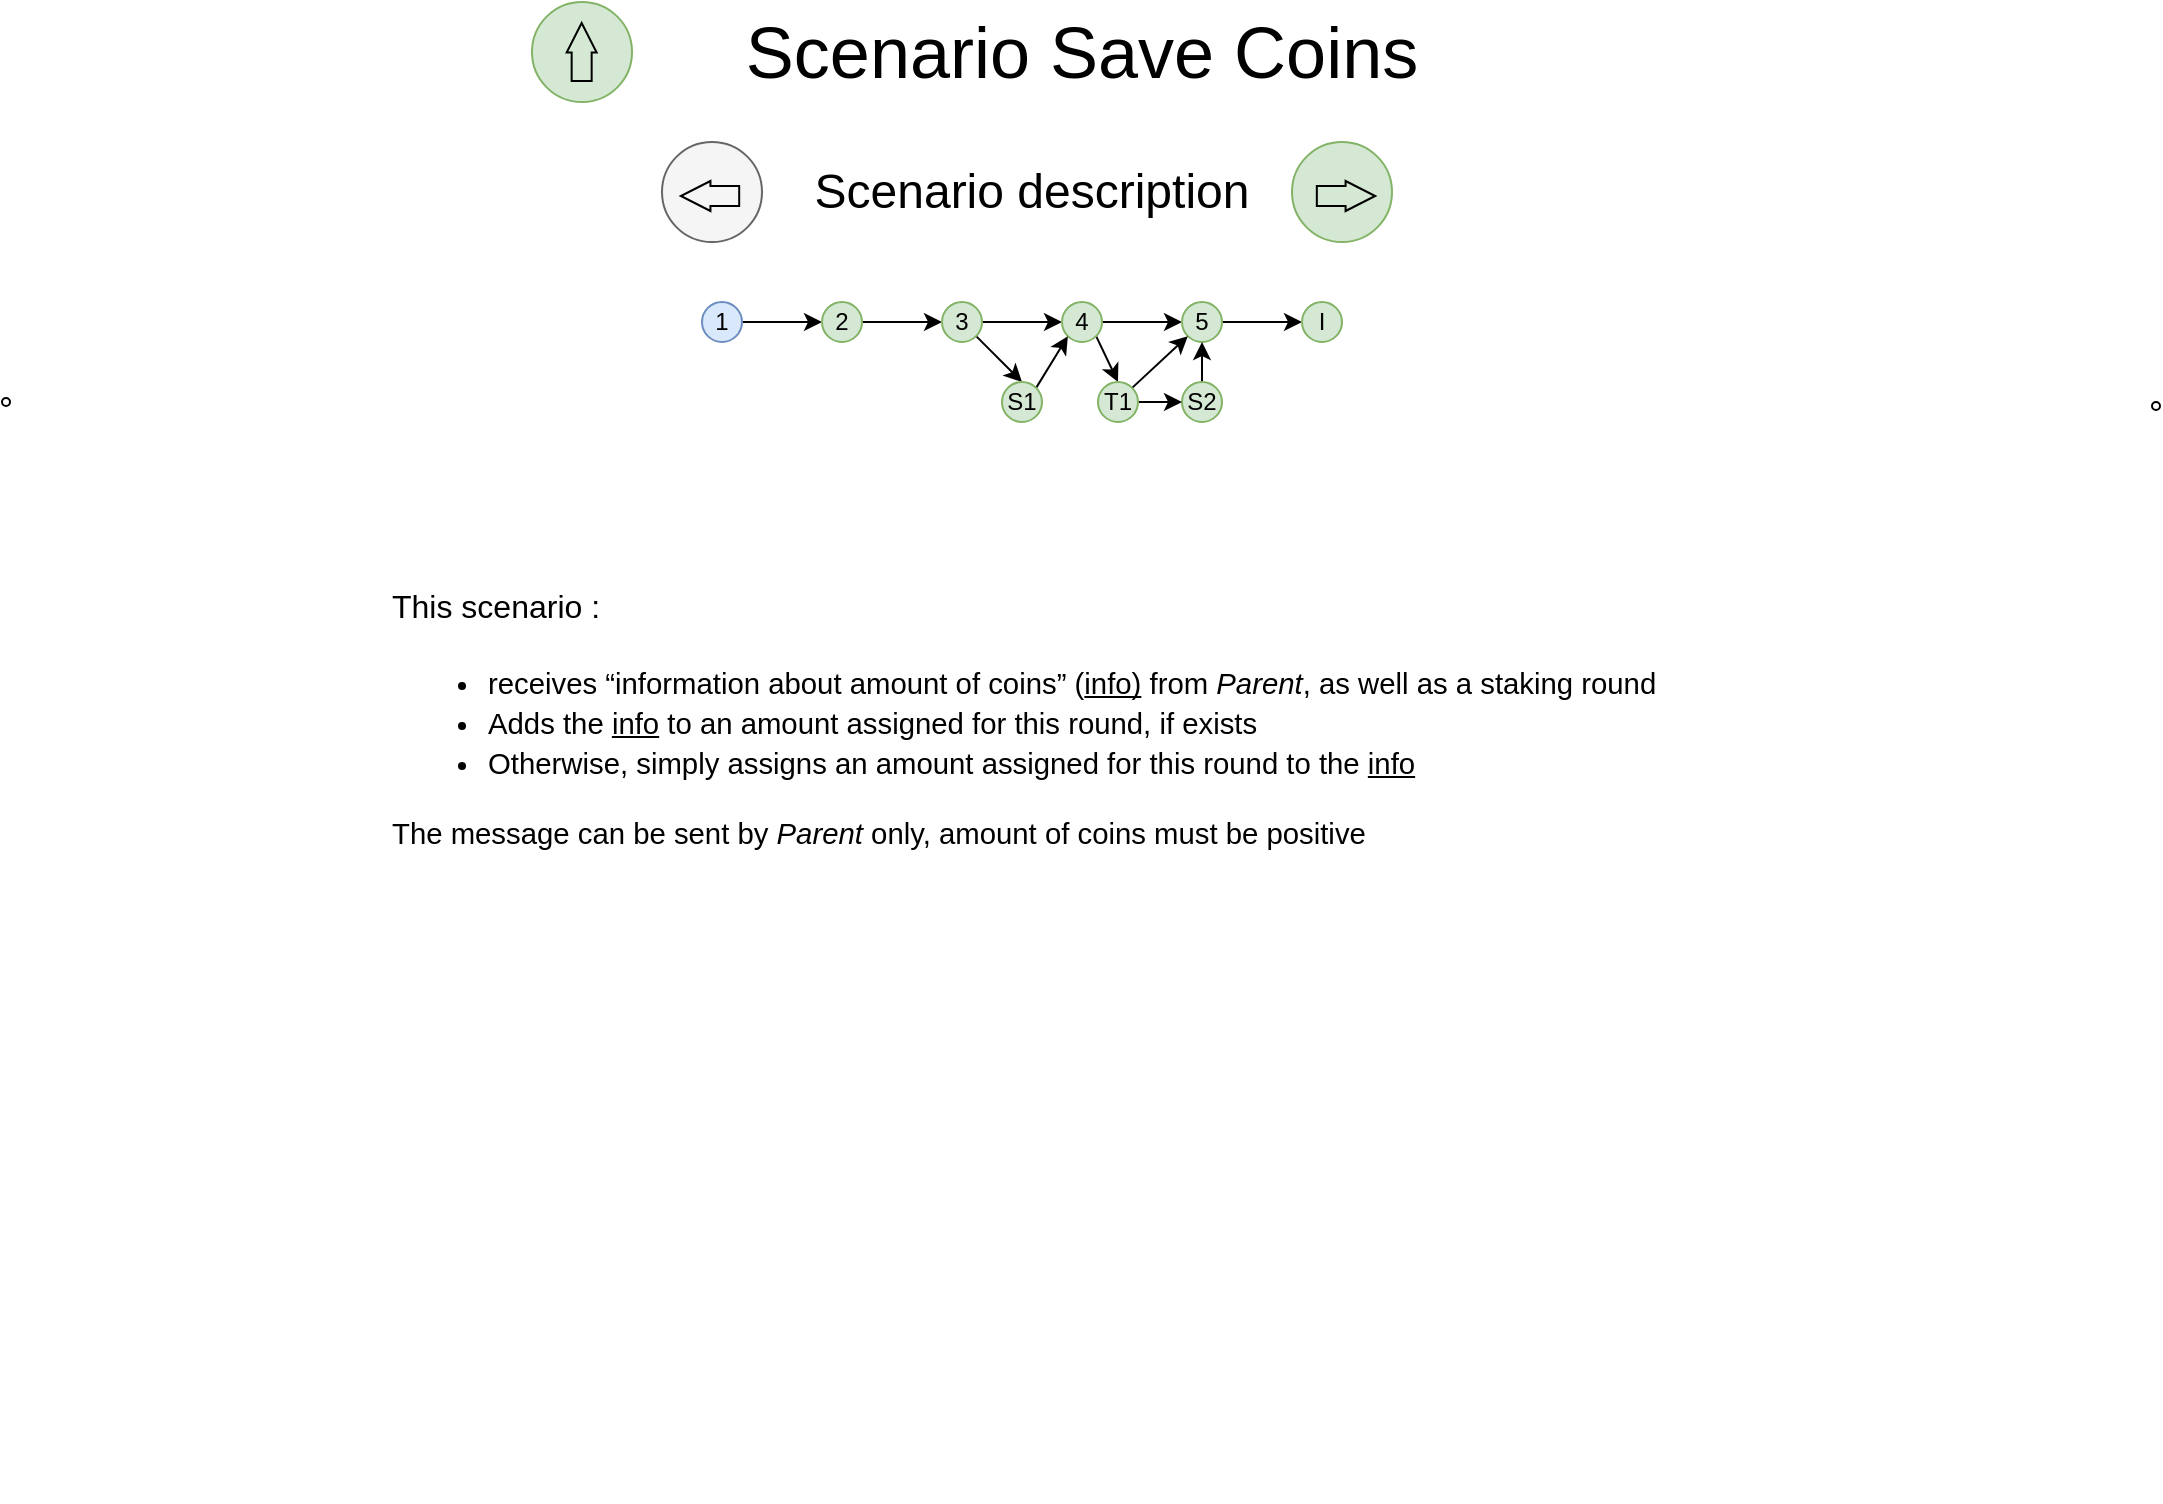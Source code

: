 <mxfile version="24.4.0" type="device" pages="9">
  <diagram name="1" id="3gOTRgeiZwrZgq-XQjOY">
    <mxGraphModel dx="994" dy="731" grid="1" gridSize="10" guides="1" tooltips="1" connect="1" arrows="1" fold="1" page="1" pageScale="1" pageWidth="1100" pageHeight="850" math="0" shadow="0">
      <root>
        <mxCell id="0" />
        <mxCell id="1" parent="0" />
        <mxCell id="XkhXt6ORZBwNm6yU_Rda-1" value="Scenario Save Coins" style="text;html=1;strokeColor=none;fillColor=none;align=center;verticalAlign=middle;whiteSpace=wrap;rounded=0;fontSize=36;" parent="1" vertex="1">
          <mxGeometry x="325" y="40" width="450" height="30" as="geometry" />
        </mxCell>
        <mxCell id="XkhXt6ORZBwNm6yU_Rda-5" value="Scenario description" style="text;html=1;strokeColor=none;fillColor=none;align=center;verticalAlign=middle;whiteSpace=wrap;rounded=0;fontSize=24;" parent="1" vertex="1">
          <mxGeometry x="365" y="110" width="320" height="30" as="geometry" />
        </mxCell>
        <mxCell id="XkhXt6ORZBwNm6yU_Rda-7" value="&lt;h1&gt;&lt;span style=&quot;font-weight: normal;&quot;&gt;&lt;font style=&quot;font-size: 16px;&quot;&gt;This scenario :&lt;/font&gt;&lt;/span&gt;&lt;/h1&gt;&lt;div&gt;&lt;span id=&quot;docs-internal-guid-65f59fcc-7fff-1254-bffa-ea3d848e5cc8&quot;&gt;&lt;ul style=&quot;margin-top:0;margin-bottom:0;padding-inline-start:48px;&quot;&gt;&lt;li aria-level=&quot;1&quot; style=&quot;list-style-type: disc; font-size: 11pt; font-family: Arial, sans-serif; background-color: transparent; font-variant-numeric: normal; font-variant-east-asian: normal; font-variant-alternates: normal; font-variant-position: normal; vertical-align: baseline; white-space: pre;&quot; dir=&quot;ltr&quot;&gt;&lt;p role=&quot;presentation&quot; style=&quot;line-height:1.38;margin-top:0pt;margin-bottom:0pt;&quot; dir=&quot;ltr&quot;&gt;&lt;span style=&quot;font-size: 11pt; background-color: transparent; font-variant-numeric: normal; font-variant-east-asian: normal; font-variant-alternates: normal; font-variant-position: normal; vertical-align: baseline; text-wrap: wrap;&quot;&gt;receives “information about amount of coins” (&lt;/span&gt;&lt;span style=&quot;font-size: 11pt; background-color: transparent; font-variant-numeric: normal; font-variant-east-asian: normal; font-variant-alternates: normal; font-variant-position: normal; text-decoration-line: underline; text-decoration-skip-ink: none; vertical-align: baseline; text-wrap: wrap;&quot;&gt;info)&lt;/span&gt;&lt;span style=&quot;font-size: 11pt; background-color: transparent; font-variant-numeric: normal; font-variant-east-asian: normal; font-variant-alternates: normal; font-variant-position: normal; vertical-align: baseline; text-wrap: wrap;&quot;&gt; from &lt;/span&gt;&lt;span style=&quot;font-size: 11pt; background-color: transparent; font-style: italic; font-variant-numeric: normal; font-variant-east-asian: normal; font-variant-alternates: normal; font-variant-position: normal; vertical-align: baseline; text-wrap: wrap;&quot;&gt;Parent&lt;/span&gt;&lt;span style=&quot;font-size: 11pt; background-color: transparent; font-variant-numeric: normal; font-variant-east-asian: normal; font-variant-alternates: normal; font-variant-position: normal; vertical-align: baseline; text-wrap: wrap;&quot;&gt;, as well as a staking round&amp;nbsp;&lt;/span&gt;&lt;/p&gt;&lt;/li&gt;&lt;li aria-level=&quot;1&quot; style=&quot;list-style-type: disc; font-size: 11pt; font-family: Arial, sans-serif; background-color: transparent; font-variant-numeric: normal; font-variant-east-asian: normal; font-variant-alternates: normal; font-variant-position: normal; vertical-align: baseline; white-space: pre;&quot; dir=&quot;ltr&quot;&gt;&lt;p role=&quot;presentation&quot; style=&quot;line-height:1.38;margin-top:0pt;margin-bottom:0pt;&quot; dir=&quot;ltr&quot;&gt;&lt;span style=&quot;font-size: 11pt; background-color: transparent; font-variant-numeric: normal; font-variant-east-asian: normal; font-variant-alternates: normal; font-variant-position: normal; vertical-align: baseline; text-wrap: wrap;&quot;&gt;Adds the &lt;/span&gt;&lt;span style=&quot;font-size: 11pt; background-color: transparent; font-variant-numeric: normal; font-variant-east-asian: normal; font-variant-alternates: normal; font-variant-position: normal; text-decoration-line: underline; text-decoration-skip-ink: none; vertical-align: baseline; text-wrap: wrap;&quot;&gt;info&lt;/span&gt;&lt;span style=&quot;font-size: 11pt; background-color: transparent; font-variant-numeric: normal; font-variant-east-asian: normal; font-variant-alternates: normal; font-variant-position: normal; vertical-align: baseline; text-wrap: wrap;&quot;&gt; to an amount assigned for this round, if exists&amp;nbsp;&lt;/span&gt;&lt;/p&gt;&lt;/li&gt;&lt;li aria-level=&quot;1&quot; style=&quot;list-style-type: disc; font-size: 11pt; font-family: Arial, sans-serif; background-color: transparent; font-variant-numeric: normal; font-variant-east-asian: normal; font-variant-alternates: normal; font-variant-position: normal; vertical-align: baseline; white-space: pre;&quot; dir=&quot;ltr&quot;&gt;&lt;p role=&quot;presentation&quot; style=&quot;line-height:1.38;margin-top:0pt;margin-bottom:0pt;&quot; dir=&quot;ltr&quot;&gt;&lt;span style=&quot;font-size: 11pt; background-color: transparent; font-variant-numeric: normal; font-variant-east-asian: normal; font-variant-alternates: normal; font-variant-position: normal; vertical-align: baseline; text-wrap: wrap;&quot;&gt;Otherwise, simply assigns an amount assigned for this round to the &lt;/span&gt;&lt;span style=&quot;font-size: 11pt; background-color: transparent; font-variant-numeric: normal; font-variant-east-asian: normal; font-variant-alternates: normal; font-variant-position: normal; text-decoration-line: underline; text-decoration-skip-ink: none; vertical-align: baseline; text-wrap: wrap;&quot;&gt;info&lt;/span&gt;&lt;/p&gt;&lt;/li&gt;&lt;/ul&gt;&lt;br&gt;&lt;span style=&quot;font-size: 11pt; font-family: Arial, sans-serif; background-color: transparent; font-variant-numeric: normal; font-variant-east-asian: normal; font-variant-alternates: normal; font-variant-position: normal; vertical-align: baseline; white-space-collapse: preserve;&quot;&gt;The message can be sent by &lt;/span&gt;&lt;span style=&quot;font-size: 11pt; font-family: Arial, sans-serif; background-color: transparent; font-style: italic; font-variant-numeric: normal; font-variant-east-asian: normal; font-variant-alternates: normal; font-variant-position: normal; vertical-align: baseline; white-space-collapse: preserve;&quot;&gt;Parent&lt;/span&gt;&lt;span style=&quot;font-size: 11pt; font-family: Arial, sans-serif; background-color: transparent; font-variant-numeric: normal; font-variant-east-asian: normal; font-variant-alternates: normal; font-variant-position: normal; vertical-align: baseline; white-space-collapse: preserve;&quot;&gt; only, amount of coins must be positive&lt;/span&gt;&lt;/span&gt;&lt;span style=&quot;font-weight: normal;&quot;&gt;&lt;font style=&quot;font-size: 16px;&quot;&gt;&lt;br&gt;&lt;/font&gt;&lt;/span&gt;&lt;/div&gt;" style="text;html=1;strokeColor=none;fillColor=none;spacing=5;spacingTop=-20;whiteSpace=wrap;overflow=hidden;rounded=0;" parent="1" vertex="1">
          <mxGeometry x="200" y="310" width="660" height="470" as="geometry" />
        </mxCell>
        <UserObject label="" link="./Dispatch.html" id="nd33Kom6LJXQzviqK_45-1">
          <mxCell style="ellipse;whiteSpace=wrap;html=1;aspect=fixed;fillColor=#d5e8d4;strokeColor=#82b366;" parent="1" vertex="1">
            <mxGeometry x="275" y="30" width="50" height="50" as="geometry" />
          </mxCell>
        </UserObject>
        <UserObject label="" link="./Dispatch.html" id="nd33Kom6LJXQzviqK_45-2">
          <mxCell style="shape=flexArrow;endArrow=classic;html=1;rounded=0;endWidth=4;endSize=4.6;" parent="1" edge="1">
            <mxGeometry width="50" height="50" relative="1" as="geometry">
              <mxPoint x="299.83" y="70" as="sourcePoint" />
              <mxPoint x="299.83" y="40" as="targetPoint" />
            </mxGeometry>
          </mxCell>
        </UserObject>
        <mxCell id="HUAGcy9cVboC-eIIkm0R-6" style="edgeStyle=orthogonalEdgeStyle;rounded=0;orthogonalLoop=1;jettySize=auto;html=1;exitX=1;exitY=0.5;exitDx=0;exitDy=0;entryX=0;entryY=0.5;entryDx=0;entryDy=0;" parent="1" source="nd33Kom6LJXQzviqK_45-3" target="nd33Kom6LJXQzviqK_45-4" edge="1">
          <mxGeometry relative="1" as="geometry" />
        </mxCell>
        <mxCell id="nd33Kom6LJXQzviqK_45-3" value="1" style="ellipse;whiteSpace=wrap;html=1;aspect=fixed;fillColor=#dae8fc;strokeColor=#6c8ebf;" parent="1" vertex="1">
          <mxGeometry x="360" y="180" width="20" height="20" as="geometry" />
        </mxCell>
        <mxCell id="HUAGcy9cVboC-eIIkm0R-7" style="edgeStyle=orthogonalEdgeStyle;rounded=0;orthogonalLoop=1;jettySize=auto;html=1;exitX=1;exitY=0.5;exitDx=0;exitDy=0;entryX=0;entryY=0.5;entryDx=0;entryDy=0;" parent="1" source="nd33Kom6LJXQzviqK_45-4" target="nd33Kom6LJXQzviqK_45-5" edge="1">
          <mxGeometry relative="1" as="geometry" />
        </mxCell>
        <UserObject label="2" link="data:page/id,HOMqbK51VmRLCm19x1Nw" id="nd33Kom6LJXQzviqK_45-4">
          <mxCell style="ellipse;whiteSpace=wrap;html=1;aspect=fixed;fillColor=#d5e8d4;strokeColor=#82b366;" parent="1" vertex="1">
            <mxGeometry x="420" y="180" width="20" height="20" as="geometry" />
          </mxCell>
        </UserObject>
        <mxCell id="HUAGcy9cVboC-eIIkm0R-8" style="edgeStyle=orthogonalEdgeStyle;rounded=0;orthogonalLoop=1;jettySize=auto;html=1;entryX=0;entryY=0.5;entryDx=0;entryDy=0;" parent="1" source="nd33Kom6LJXQzviqK_45-5" target="nd33Kom6LJXQzviqK_45-6" edge="1">
          <mxGeometry relative="1" as="geometry" />
        </mxCell>
        <mxCell id="HUAGcy9cVboC-eIIkm0R-11" style="rounded=0;orthogonalLoop=1;jettySize=auto;html=1;exitX=1;exitY=1;exitDx=0;exitDy=0;entryX=0.5;entryY=0;entryDx=0;entryDy=0;" parent="1" source="nd33Kom6LJXQzviqK_45-5" target="HUAGcy9cVboC-eIIkm0R-3" edge="1">
          <mxGeometry relative="1" as="geometry" />
        </mxCell>
        <UserObject label="3" link="data:page/id,TSF0jeNE_sNj7Yi36eiF" id="nd33Kom6LJXQzviqK_45-5">
          <mxCell style="ellipse;whiteSpace=wrap;html=1;aspect=fixed;fillColor=#d5e8d4;strokeColor=#82b366;" parent="1" vertex="1">
            <mxGeometry x="480" y="180" width="20" height="20" as="geometry" />
          </mxCell>
        </UserObject>
        <mxCell id="HUAGcy9cVboC-eIIkm0R-9" style="edgeStyle=orthogonalEdgeStyle;rounded=0;orthogonalLoop=1;jettySize=auto;html=1;exitX=1;exitY=0.5;exitDx=0;exitDy=0;entryX=0;entryY=0.5;entryDx=0;entryDy=0;" parent="1" source="nd33Kom6LJXQzviqK_45-6" target="HUAGcy9cVboC-eIIkm0R-1" edge="1">
          <mxGeometry relative="1" as="geometry" />
        </mxCell>
        <mxCell id="HUAGcy9cVboC-eIIkm0R-13" style="rounded=0;orthogonalLoop=1;jettySize=auto;html=1;exitX=1;exitY=1;exitDx=0;exitDy=0;entryX=0.5;entryY=0;entryDx=0;entryDy=0;" parent="1" source="nd33Kom6LJXQzviqK_45-6" target="HUAGcy9cVboC-eIIkm0R-5" edge="1">
          <mxGeometry relative="1" as="geometry" />
        </mxCell>
        <UserObject label="4" link="data:page/id,M0PFeYh-DXWQnRFdKz0Y" id="nd33Kom6LJXQzviqK_45-6">
          <mxCell style="ellipse;whiteSpace=wrap;html=1;aspect=fixed;fillColor=#d5e8d4;strokeColor=#82b366;" parent="1" vertex="1">
            <mxGeometry x="540" y="180" width="20" height="20" as="geometry" />
          </mxCell>
        </UserObject>
        <mxCell id="HUAGcy9cVboC-eIIkm0R-10" style="edgeStyle=orthogonalEdgeStyle;rounded=0;orthogonalLoop=1;jettySize=auto;html=1;exitX=1;exitY=0.5;exitDx=0;exitDy=0;entryX=0;entryY=0.5;entryDx=0;entryDy=0;" parent="1" source="HUAGcy9cVboC-eIIkm0R-1" target="HUAGcy9cVboC-eIIkm0R-2" edge="1">
          <mxGeometry relative="1" as="geometry" />
        </mxCell>
        <UserObject label="5" link="data:page/id,Y5B1WkDeQFZ4UK6oZjhO" id="HUAGcy9cVboC-eIIkm0R-1">
          <mxCell style="ellipse;whiteSpace=wrap;html=1;aspect=fixed;fillColor=#d5e8d4;strokeColor=#82b366;" parent="1" vertex="1">
            <mxGeometry x="600" y="180" width="20" height="20" as="geometry" />
          </mxCell>
        </UserObject>
        <UserObject label="I" link="data:page/id,S1bIpW9pWT5yYSV2KL6C" id="HUAGcy9cVboC-eIIkm0R-2">
          <mxCell style="ellipse;whiteSpace=wrap;html=1;aspect=fixed;fillColor=#d5e8d4;strokeColor=#82b366;" parent="1" vertex="1">
            <mxGeometry x="660" y="180" width="20" height="20" as="geometry" />
          </mxCell>
        </UserObject>
        <mxCell id="HUAGcy9cVboC-eIIkm0R-12" style="rounded=0;orthogonalLoop=1;jettySize=auto;html=1;exitX=1;exitY=0;exitDx=0;exitDy=0;entryX=0;entryY=1;entryDx=0;entryDy=0;" parent="1" source="HUAGcy9cVboC-eIIkm0R-3" target="nd33Kom6LJXQzviqK_45-6" edge="1">
          <mxGeometry relative="1" as="geometry" />
        </mxCell>
        <UserObject label="S1" link="data:page/id,-JPnqK7kVruUAOabXjC0" id="HUAGcy9cVboC-eIIkm0R-3">
          <mxCell style="ellipse;whiteSpace=wrap;html=1;aspect=fixed;fillColor=#d5e8d4;strokeColor=#82b366;" parent="1" vertex="1">
            <mxGeometry x="510" y="220" width="20" height="20" as="geometry" />
          </mxCell>
        </UserObject>
        <mxCell id="HUAGcy9cVboC-eIIkm0R-16" style="edgeStyle=orthogonalEdgeStyle;rounded=0;orthogonalLoop=1;jettySize=auto;html=1;exitX=0.5;exitY=0;exitDx=0;exitDy=0;entryX=0.5;entryY=1;entryDx=0;entryDy=0;" parent="1" source="HUAGcy9cVboC-eIIkm0R-4" target="HUAGcy9cVboC-eIIkm0R-1" edge="1">
          <mxGeometry relative="1" as="geometry" />
        </mxCell>
        <UserObject label="S2" link="data:page/id,jAk-pJTvUaYThIdQby1w" id="HUAGcy9cVboC-eIIkm0R-4">
          <mxCell style="ellipse;whiteSpace=wrap;html=1;aspect=fixed;fillColor=#d5e8d4;strokeColor=#82b366;" parent="1" vertex="1">
            <mxGeometry x="600" y="220" width="20" height="20" as="geometry" />
          </mxCell>
        </UserObject>
        <mxCell id="HUAGcy9cVboC-eIIkm0R-14" style="rounded=0;orthogonalLoop=1;jettySize=auto;html=1;exitX=1;exitY=0;exitDx=0;exitDy=0;entryX=0;entryY=1;entryDx=0;entryDy=0;" parent="1" source="HUAGcy9cVboC-eIIkm0R-5" target="HUAGcy9cVboC-eIIkm0R-1" edge="1">
          <mxGeometry relative="1" as="geometry" />
        </mxCell>
        <mxCell id="HUAGcy9cVboC-eIIkm0R-15" style="edgeStyle=orthogonalEdgeStyle;rounded=0;orthogonalLoop=1;jettySize=auto;html=1;exitX=1;exitY=0.5;exitDx=0;exitDy=0;entryX=0;entryY=0.5;entryDx=0;entryDy=0;" parent="1" source="HUAGcy9cVboC-eIIkm0R-5" target="HUAGcy9cVboC-eIIkm0R-4" edge="1">
          <mxGeometry relative="1" as="geometry" />
        </mxCell>
        <UserObject label="T1" link="data:page/id,C11qGNApYIC4MWzOsMO5" id="HUAGcy9cVboC-eIIkm0R-5">
          <mxCell style="ellipse;whiteSpace=wrap;html=1;aspect=fixed;fillColor=#d5e8d4;strokeColor=#82b366;" parent="1" vertex="1">
            <mxGeometry x="558" y="220" width="20" height="20" as="geometry" />
          </mxCell>
        </UserObject>
        <UserObject label="" link="data:page/id,HOMqbK51VmRLCm19x1Nw" id="HUAGcy9cVboC-eIIkm0R-17">
          <mxCell style="ellipse;whiteSpace=wrap;html=1;aspect=fixed;fillColor=#d5e8d4;strokeColor=#82b366;" parent="1" vertex="1">
            <mxGeometry x="655" y="100" width="50" height="50" as="geometry" />
          </mxCell>
        </UserObject>
        <UserObject label="" link="data:page/id,HOMqbK51VmRLCm19x1Nw" id="HUAGcy9cVboC-eIIkm0R-18">
          <mxCell style="shape=flexArrow;endArrow=classic;html=1;rounded=0;endWidth=4;endSize=4.6;" parent="1" edge="1">
            <mxGeometry width="50" height="50" relative="1" as="geometry">
              <mxPoint x="666.92" y="127" as="sourcePoint" />
              <mxPoint x="697.09" y="127" as="targetPoint" />
            </mxGeometry>
          </mxCell>
        </UserObject>
        <mxCell id="HUAGcy9cVboC-eIIkm0R-19" value="" style="ellipse;whiteSpace=wrap;html=1;aspect=fixed;fillColor=#f5f5f5;strokeColor=#666666;fontColor=#333333;" parent="1" vertex="1">
          <mxGeometry x="340" y="100" width="50" height="50" as="geometry" />
        </mxCell>
        <mxCell id="HUAGcy9cVboC-eIIkm0R-20" value="" style="shape=flexArrow;endArrow=classic;html=1;rounded=0;endWidth=4;endSize=4.6;" parent="1" edge="1">
          <mxGeometry width="50" height="50" relative="1" as="geometry">
            <mxPoint x="379.09" y="127" as="sourcePoint" />
            <mxPoint x="348.92" y="127" as="targetPoint" />
          </mxGeometry>
        </mxCell>
        <mxCell id="7H81k-FFL7LYC_oU1gXG-1" value="" style="ellipse;whiteSpace=wrap;html=1;aspect=fixed;" parent="1" vertex="1">
          <mxGeometry x="1085" y="230" width="4" height="4" as="geometry" />
        </mxCell>
        <mxCell id="Ba1l8u9uV3l1bOYy7cbT-1" value="" style="ellipse;whiteSpace=wrap;html=1;aspect=fixed;" parent="1" vertex="1">
          <mxGeometry x="10" y="228" width="4" height="4" as="geometry" />
        </mxCell>
      </root>
    </mxGraphModel>
  </diagram>
  <diagram name="2" id="HOMqbK51VmRLCm19x1Nw">
    <mxGraphModel dx="994" dy="731" grid="1" gridSize="10" guides="1" tooltips="1" connect="1" arrows="1" fold="1" page="1" pageScale="1" pageWidth="1100" pageHeight="850" math="0" shadow="0">
      <root>
        <mxCell id="rwyhTBoabJYi16Hv4Wrg-0" />
        <mxCell id="rwyhTBoabJYi16Hv4Wrg-1" parent="rwyhTBoabJYi16Hv4Wrg-0" />
        <mxCell id="pRPTIwaN4fcdAIS-kO91-0" value="" style="group" parent="rwyhTBoabJYi16Hv4Wrg-1" vertex="1" connectable="0">
          <mxGeometry x="750" y="210" width="340" height="600" as="geometry" />
        </mxCell>
        <mxCell id="HcPSs8RHWuQIDoJ-hTFC-0" value="" style="rounded=0;whiteSpace=wrap;html=1;dashed=1;" parent="pRPTIwaN4fcdAIS-kO91-0" vertex="1">
          <mxGeometry y="70" width="250" height="570" as="geometry" />
        </mxCell>
        <mxCell id="HcPSs8RHWuQIDoJ-hTFC-1" value="&lt;b&gt;Output&lt;/b&gt;" style="text;html=1;strokeColor=none;fillColor=none;align=left;verticalAlign=middle;whiteSpace=wrap;rounded=0;" parent="pRPTIwaN4fcdAIS-kO91-0" vertex="1">
          <mxGeometry y="40" width="60" height="30" as="geometry" />
        </mxCell>
        <mxCell id="HcPSs8RHWuQIDoJ-hTFC-2" value="out" style="ellipse;whiteSpace=wrap;html=1;" parent="pRPTIwaN4fcdAIS-kO91-0" vertex="1">
          <mxGeometry x="290" y="140" width="50" height="430" as="geometry" />
        </mxCell>
        <mxCell id="g5zuFcr3NP4qyWnnTRel-2" style="edgeStyle=orthogonalEdgeStyle;rounded=0;orthogonalLoop=1;jettySize=auto;html=1;exitX=1;exitY=0.5;exitDx=0;exitDy=0;entryX=0;entryY=0.5;entryDx=0;entryDy=0;" parent="pRPTIwaN4fcdAIS-kO91-0" source="g5zuFcr3NP4qyWnnTRel-1" target="HcPSs8RHWuQIDoJ-hTFC-2" edge="1">
          <mxGeometry relative="1" as="geometry" />
        </mxCell>
        <mxCell id="g5zuFcr3NP4qyWnnTRel-1" value="Saved coins" style="rounded=0;whiteSpace=wrap;html=1;" parent="pRPTIwaN4fcdAIS-kO91-0" vertex="1">
          <mxGeometry x="65" y="325" width="120" height="60" as="geometry" />
        </mxCell>
        <mxCell id="iTZLuwhZmiXLGnBnyku0-1" value="Output" style="text;html=1;strokeColor=none;fillColor=none;align=center;verticalAlign=middle;whiteSpace=wrap;rounded=0;fontSize=24;" parent="rwyhTBoabJYi16Hv4Wrg-1" vertex="1">
          <mxGeometry x="365" y="110" width="320" height="30" as="geometry" />
        </mxCell>
        <mxCell id="iTZLuwhZmiXLGnBnyku0-4" style="edgeStyle=orthogonalEdgeStyle;rounded=0;orthogonalLoop=1;jettySize=auto;html=1;exitX=1;exitY=0.5;exitDx=0;exitDy=0;entryX=0;entryY=0.5;entryDx=0;entryDy=0;" parent="rwyhTBoabJYi16Hv4Wrg-1" source="iTZLuwhZmiXLGnBnyku0-5" target="iTZLuwhZmiXLGnBnyku0-7" edge="1">
          <mxGeometry relative="1" as="geometry" />
        </mxCell>
        <UserObject label="1" link="data:page/id,3gOTRgeiZwrZgq-XQjOY" id="iTZLuwhZmiXLGnBnyku0-5">
          <mxCell style="ellipse;whiteSpace=wrap;html=1;aspect=fixed;fillColor=#d5e8d4;strokeColor=#82b366;" parent="rwyhTBoabJYi16Hv4Wrg-1" vertex="1">
            <mxGeometry x="360" y="180" width="20" height="20" as="geometry" />
          </mxCell>
        </UserObject>
        <mxCell id="iTZLuwhZmiXLGnBnyku0-6" style="edgeStyle=orthogonalEdgeStyle;rounded=0;orthogonalLoop=1;jettySize=auto;html=1;exitX=1;exitY=0.5;exitDx=0;exitDy=0;entryX=0;entryY=0.5;entryDx=0;entryDy=0;" parent="rwyhTBoabJYi16Hv4Wrg-1" source="iTZLuwhZmiXLGnBnyku0-7" target="iTZLuwhZmiXLGnBnyku0-10" edge="1">
          <mxGeometry relative="1" as="geometry" />
        </mxCell>
        <UserObject label="2" id="iTZLuwhZmiXLGnBnyku0-7">
          <mxCell style="ellipse;whiteSpace=wrap;html=1;aspect=fixed;fillColor=#dae8fc;strokeColor=#6c8ebf;" parent="rwyhTBoabJYi16Hv4Wrg-1" vertex="1">
            <mxGeometry x="420" y="180" width="20" height="20" as="geometry" />
          </mxCell>
        </UserObject>
        <mxCell id="iTZLuwhZmiXLGnBnyku0-8" style="edgeStyle=orthogonalEdgeStyle;rounded=0;orthogonalLoop=1;jettySize=auto;html=1;entryX=0;entryY=0.5;entryDx=0;entryDy=0;" parent="rwyhTBoabJYi16Hv4Wrg-1" source="iTZLuwhZmiXLGnBnyku0-10" target="iTZLuwhZmiXLGnBnyku0-13" edge="1">
          <mxGeometry relative="1" as="geometry" />
        </mxCell>
        <mxCell id="iTZLuwhZmiXLGnBnyku0-9" style="rounded=0;orthogonalLoop=1;jettySize=auto;html=1;exitX=1;exitY=1;exitDx=0;exitDy=0;entryX=0.5;entryY=0;entryDx=0;entryDy=0;" parent="rwyhTBoabJYi16Hv4Wrg-1" source="iTZLuwhZmiXLGnBnyku0-10" target="iTZLuwhZmiXLGnBnyku0-18" edge="1">
          <mxGeometry relative="1" as="geometry" />
        </mxCell>
        <UserObject label="3" link="data:page/id,TSF0jeNE_sNj7Yi36eiF" id="iTZLuwhZmiXLGnBnyku0-10">
          <mxCell style="ellipse;whiteSpace=wrap;html=1;aspect=fixed;fillColor=#d5e8d4;strokeColor=#82b366;" parent="rwyhTBoabJYi16Hv4Wrg-1" vertex="1">
            <mxGeometry x="480" y="180" width="20" height="20" as="geometry" />
          </mxCell>
        </UserObject>
        <mxCell id="iTZLuwhZmiXLGnBnyku0-11" style="edgeStyle=orthogonalEdgeStyle;rounded=0;orthogonalLoop=1;jettySize=auto;html=1;exitX=1;exitY=0.5;exitDx=0;exitDy=0;entryX=0;entryY=0.5;entryDx=0;entryDy=0;" parent="rwyhTBoabJYi16Hv4Wrg-1" source="iTZLuwhZmiXLGnBnyku0-13" target="iTZLuwhZmiXLGnBnyku0-15" edge="1">
          <mxGeometry relative="1" as="geometry" />
        </mxCell>
        <mxCell id="iTZLuwhZmiXLGnBnyku0-12" style="rounded=0;orthogonalLoop=1;jettySize=auto;html=1;exitX=1;exitY=1;exitDx=0;exitDy=0;entryX=0.5;entryY=0;entryDx=0;entryDy=0;" parent="rwyhTBoabJYi16Hv4Wrg-1" source="iTZLuwhZmiXLGnBnyku0-13" target="iTZLuwhZmiXLGnBnyku0-23" edge="1">
          <mxGeometry relative="1" as="geometry" />
        </mxCell>
        <UserObject label="4" link="data:page/id,M0PFeYh-DXWQnRFdKz0Y" id="iTZLuwhZmiXLGnBnyku0-13">
          <mxCell style="ellipse;whiteSpace=wrap;html=1;aspect=fixed;fillColor=#d5e8d4;strokeColor=#82b366;" parent="rwyhTBoabJYi16Hv4Wrg-1" vertex="1">
            <mxGeometry x="540" y="180" width="20" height="20" as="geometry" />
          </mxCell>
        </UserObject>
        <mxCell id="iTZLuwhZmiXLGnBnyku0-14" style="edgeStyle=orthogonalEdgeStyle;rounded=0;orthogonalLoop=1;jettySize=auto;html=1;exitX=1;exitY=0.5;exitDx=0;exitDy=0;entryX=0;entryY=0.5;entryDx=0;entryDy=0;" parent="rwyhTBoabJYi16Hv4Wrg-1" source="iTZLuwhZmiXLGnBnyku0-15" target="iTZLuwhZmiXLGnBnyku0-16" edge="1">
          <mxGeometry relative="1" as="geometry" />
        </mxCell>
        <UserObject label="5" link="data:page/id,Y5B1WkDeQFZ4UK6oZjhO" id="iTZLuwhZmiXLGnBnyku0-15">
          <mxCell style="ellipse;whiteSpace=wrap;html=1;aspect=fixed;fillColor=#d5e8d4;strokeColor=#82b366;" parent="rwyhTBoabJYi16Hv4Wrg-1" vertex="1">
            <mxGeometry x="600" y="180" width="20" height="20" as="geometry" />
          </mxCell>
        </UserObject>
        <UserObject label="I" link="data:page/id,S1bIpW9pWT5yYSV2KL6C" id="iTZLuwhZmiXLGnBnyku0-16">
          <mxCell style="ellipse;whiteSpace=wrap;html=1;aspect=fixed;fillColor=#d5e8d4;strokeColor=#82b366;" parent="rwyhTBoabJYi16Hv4Wrg-1" vertex="1">
            <mxGeometry x="660" y="180" width="20" height="20" as="geometry" />
          </mxCell>
        </UserObject>
        <mxCell id="iTZLuwhZmiXLGnBnyku0-17" style="rounded=0;orthogonalLoop=1;jettySize=auto;html=1;exitX=1;exitY=0;exitDx=0;exitDy=0;entryX=0;entryY=1;entryDx=0;entryDy=0;" parent="rwyhTBoabJYi16Hv4Wrg-1" source="iTZLuwhZmiXLGnBnyku0-18" target="iTZLuwhZmiXLGnBnyku0-13" edge="1">
          <mxGeometry relative="1" as="geometry" />
        </mxCell>
        <UserObject label="S1" link="data:page/id,-JPnqK7kVruUAOabXjC0" id="iTZLuwhZmiXLGnBnyku0-18">
          <mxCell style="ellipse;whiteSpace=wrap;html=1;aspect=fixed;fillColor=#d5e8d4;strokeColor=#82b366;" parent="rwyhTBoabJYi16Hv4Wrg-1" vertex="1">
            <mxGeometry x="510" y="220" width="20" height="20" as="geometry" />
          </mxCell>
        </UserObject>
        <mxCell id="iTZLuwhZmiXLGnBnyku0-19" style="edgeStyle=orthogonalEdgeStyle;rounded=0;orthogonalLoop=1;jettySize=auto;html=1;exitX=0.5;exitY=0;exitDx=0;exitDy=0;entryX=0.5;entryY=1;entryDx=0;entryDy=0;" parent="rwyhTBoabJYi16Hv4Wrg-1" source="iTZLuwhZmiXLGnBnyku0-20" target="iTZLuwhZmiXLGnBnyku0-15" edge="1">
          <mxGeometry relative="1" as="geometry" />
        </mxCell>
        <UserObject label="S2" link="data:page/id,jAk-pJTvUaYThIdQby1w" id="iTZLuwhZmiXLGnBnyku0-20">
          <mxCell style="ellipse;whiteSpace=wrap;html=1;aspect=fixed;fillColor=#d5e8d4;strokeColor=#82b366;" parent="rwyhTBoabJYi16Hv4Wrg-1" vertex="1">
            <mxGeometry x="600" y="220" width="20" height="20" as="geometry" />
          </mxCell>
        </UserObject>
        <mxCell id="iTZLuwhZmiXLGnBnyku0-21" style="rounded=0;orthogonalLoop=1;jettySize=auto;html=1;exitX=1;exitY=0;exitDx=0;exitDy=0;entryX=0;entryY=1;entryDx=0;entryDy=0;" parent="rwyhTBoabJYi16Hv4Wrg-1" source="iTZLuwhZmiXLGnBnyku0-23" target="iTZLuwhZmiXLGnBnyku0-15" edge="1">
          <mxGeometry relative="1" as="geometry" />
        </mxCell>
        <mxCell id="iTZLuwhZmiXLGnBnyku0-22" style="edgeStyle=orthogonalEdgeStyle;rounded=0;orthogonalLoop=1;jettySize=auto;html=1;exitX=1;exitY=0.5;exitDx=0;exitDy=0;entryX=0;entryY=0.5;entryDx=0;entryDy=0;" parent="rwyhTBoabJYi16Hv4Wrg-1" source="iTZLuwhZmiXLGnBnyku0-23" target="iTZLuwhZmiXLGnBnyku0-20" edge="1">
          <mxGeometry relative="1" as="geometry" />
        </mxCell>
        <UserObject label="T1" link="data:page/id,C11qGNApYIC4MWzOsMO5" id="iTZLuwhZmiXLGnBnyku0-23">
          <mxCell style="ellipse;whiteSpace=wrap;html=1;aspect=fixed;fillColor=#d5e8d4;strokeColor=#82b366;" parent="rwyhTBoabJYi16Hv4Wrg-1" vertex="1">
            <mxGeometry x="558" y="220" width="20" height="20" as="geometry" />
          </mxCell>
        </UserObject>
        <UserObject label="" link="data:page/id,TSF0jeNE_sNj7Yi36eiF" id="iTZLuwhZmiXLGnBnyku0-24">
          <mxCell style="ellipse;whiteSpace=wrap;html=1;aspect=fixed;fillColor=#d5e8d4;strokeColor=#82b366;" parent="rwyhTBoabJYi16Hv4Wrg-1" vertex="1">
            <mxGeometry x="655" y="100" width="50" height="50" as="geometry" />
          </mxCell>
        </UserObject>
        <UserObject label="" link="data:page/id,TSF0jeNE_sNj7Yi36eiF" id="iTZLuwhZmiXLGnBnyku0-25">
          <mxCell style="shape=flexArrow;endArrow=classic;html=1;rounded=0;endWidth=4;endSize=4.6;" parent="rwyhTBoabJYi16Hv4Wrg-1" edge="1">
            <mxGeometry width="50" height="50" relative="1" as="geometry">
              <mxPoint x="666.92" y="127" as="sourcePoint" />
              <mxPoint x="697.09" y="127" as="targetPoint" />
            </mxGeometry>
          </mxCell>
        </UserObject>
        <UserObject label="" link="data:page/id,3gOTRgeiZwrZgq-XQjOY" id="iTZLuwhZmiXLGnBnyku0-26">
          <mxCell style="ellipse;whiteSpace=wrap;html=1;aspect=fixed;fillColor=#d5e8d4;strokeColor=#82b366;" parent="rwyhTBoabJYi16Hv4Wrg-1" vertex="1">
            <mxGeometry x="340" y="100" width="50" height="50" as="geometry" />
          </mxCell>
        </UserObject>
        <UserObject label="" link="data:page/id,3gOTRgeiZwrZgq-XQjOY" id="iTZLuwhZmiXLGnBnyku0-27">
          <mxCell style="shape=flexArrow;endArrow=classic;html=1;rounded=0;endWidth=4;endSize=4.6;" parent="rwyhTBoabJYi16Hv4Wrg-1" edge="1">
            <mxGeometry width="50" height="50" relative="1" as="geometry">
              <mxPoint x="379.09" y="127" as="sourcePoint" />
              <mxPoint x="348.92" y="127" as="targetPoint" />
            </mxGeometry>
          </mxCell>
        </UserObject>
        <mxCell id="Bd3I5N45W_pkvHIKRj13-0" value="" style="group" parent="rwyhTBoabJYi16Hv4Wrg-1" vertex="1" connectable="0">
          <mxGeometry x="80" y="250" width="250" height="600" as="geometry" />
        </mxCell>
        <mxCell id="Bd3I5N45W_pkvHIKRj13-1" value="" style="rounded=0;whiteSpace=wrap;html=1;dashed=1;" parent="Bd3I5N45W_pkvHIKRj13-0" vertex="1">
          <mxGeometry y="30" width="250" height="570" as="geometry" />
        </mxCell>
        <mxCell id="Bd3I5N45W_pkvHIKRj13-2" value="&lt;b&gt;Input&lt;/b&gt;" style="text;html=1;strokeColor=none;fillColor=none;align=left;verticalAlign=middle;whiteSpace=wrap;rounded=0;" parent="Bd3I5N45W_pkvHIKRj13-0" vertex="1">
          <mxGeometry width="60" height="30" as="geometry" />
        </mxCell>
        <mxCell id="2fuFcUQy5LkpnFMVbLfs-0" value="" style="group" parent="rwyhTBoabJYi16Hv4Wrg-1" vertex="1" connectable="0">
          <mxGeometry x="346" y="250" width="390" height="600" as="geometry" />
        </mxCell>
        <mxCell id="2fuFcUQy5LkpnFMVbLfs-1" value="" style="rounded=0;whiteSpace=wrap;html=1;dashed=1;" parent="2fuFcUQy5LkpnFMVbLfs-0" vertex="1">
          <mxGeometry y="30" width="390" height="570" as="geometry" />
        </mxCell>
        <mxCell id="2fuFcUQy5LkpnFMVbLfs-2" value="&lt;b&gt;Body&lt;/b&gt;" style="text;html=1;strokeColor=none;fillColor=none;align=left;verticalAlign=middle;whiteSpace=wrap;rounded=0;" parent="2fuFcUQy5LkpnFMVbLfs-0" vertex="1">
          <mxGeometry width="60" height="30" as="geometry" />
        </mxCell>
        <mxCell id="_CcwnI7fbMwWavrLRDOZ-0" value="" style="ellipse;whiteSpace=wrap;html=1;aspect=fixed;" parent="rwyhTBoabJYi16Hv4Wrg-1" vertex="1">
          <mxGeometry x="10" y="228" width="4" height="4" as="geometry" />
        </mxCell>
        <mxCell id="yiW8vijex7qf7aXlhhqp-0" value="Scenario Save Coins" style="text;html=1;strokeColor=none;fillColor=none;align=center;verticalAlign=middle;whiteSpace=wrap;rounded=0;fontSize=36;" parent="rwyhTBoabJYi16Hv4Wrg-1" vertex="1">
          <mxGeometry x="325" y="40" width="450" height="30" as="geometry" />
        </mxCell>
        <UserObject label="" link="./Dispatch.html" id="yiW8vijex7qf7aXlhhqp-1">
          <mxCell style="ellipse;whiteSpace=wrap;html=1;aspect=fixed;fillColor=#d5e8d4;strokeColor=#82b366;" parent="rwyhTBoabJYi16Hv4Wrg-1" vertex="1">
            <mxGeometry x="275" y="30" width="50" height="50" as="geometry" />
          </mxCell>
        </UserObject>
        <UserObject label="" link="./Dispatch.html" id="yiW8vijex7qf7aXlhhqp-2">
          <mxCell style="shape=flexArrow;endArrow=classic;html=1;rounded=0;endWidth=4;endSize=4.6;" parent="rwyhTBoabJYi16Hv4Wrg-1" edge="1">
            <mxGeometry width="50" height="50" relative="1" as="geometry">
              <mxPoint x="299.83" y="70" as="sourcePoint" />
              <mxPoint x="299.83" y="40" as="targetPoint" />
            </mxGeometry>
          </mxCell>
        </UserObject>
      </root>
    </mxGraphModel>
  </diagram>
  <diagram name="3" id="TSF0jeNE_sNj7Yi36eiF">
    <mxGraphModel dx="994" dy="731" grid="1" gridSize="10" guides="1" tooltips="1" connect="1" arrows="1" fold="1" page="1" pageScale="1" pageWidth="1100" pageHeight="850" math="0" shadow="0">
      <root>
        <mxCell id="F9mEu_ceBOvW8sl32f-Z-0" />
        <mxCell id="F9mEu_ceBOvW8sl32f-Z-1" parent="F9mEu_ceBOvW8sl32f-Z-0" />
        <mxCell id="f_0iYCS7FFkeYnlUpW0v-0" value="" style="group" parent="F9mEu_ceBOvW8sl32f-Z-1" vertex="1" connectable="0">
          <mxGeometry x="750" y="210" width="340" height="600" as="geometry" />
        </mxCell>
        <mxCell id="f_0iYCS7FFkeYnlUpW0v-1" value="" style="rounded=0;whiteSpace=wrap;html=1;dashed=1;" parent="f_0iYCS7FFkeYnlUpW0v-0" vertex="1">
          <mxGeometry y="70" width="250" height="570" as="geometry" />
        </mxCell>
        <mxCell id="f_0iYCS7FFkeYnlUpW0v-2" value="&lt;b&gt;Output&lt;/b&gt;" style="text;html=1;strokeColor=none;fillColor=none;align=left;verticalAlign=middle;whiteSpace=wrap;rounded=0;" parent="f_0iYCS7FFkeYnlUpW0v-0" vertex="1">
          <mxGeometry y="40" width="60" height="30" as="geometry" />
        </mxCell>
        <mxCell id="f_0iYCS7FFkeYnlUpW0v-3" value="out" style="ellipse;whiteSpace=wrap;html=1;" parent="f_0iYCS7FFkeYnlUpW0v-0" vertex="1">
          <mxGeometry x="290" y="140" width="50" height="430" as="geometry" />
        </mxCell>
        <mxCell id="f_0iYCS7FFkeYnlUpW0v-5" value="Input" style="text;html=1;strokeColor=none;fillColor=none;align=center;verticalAlign=middle;whiteSpace=wrap;rounded=0;fontSize=24;" parent="F9mEu_ceBOvW8sl32f-Z-1" vertex="1">
          <mxGeometry x="365" y="110" width="320" height="30" as="geometry" />
        </mxCell>
        <mxCell id="f_0iYCS7FFkeYnlUpW0v-8" style="edgeStyle=orthogonalEdgeStyle;rounded=0;orthogonalLoop=1;jettySize=auto;html=1;exitX=1;exitY=0.5;exitDx=0;exitDy=0;entryX=0;entryY=0.5;entryDx=0;entryDy=0;" parent="F9mEu_ceBOvW8sl32f-Z-1" source="f_0iYCS7FFkeYnlUpW0v-9" target="f_0iYCS7FFkeYnlUpW0v-11" edge="1">
          <mxGeometry relative="1" as="geometry" />
        </mxCell>
        <UserObject label="1" link="data:page/id,3gOTRgeiZwrZgq-XQjOY" id="f_0iYCS7FFkeYnlUpW0v-9">
          <mxCell style="ellipse;whiteSpace=wrap;html=1;aspect=fixed;fillColor=#d5e8d4;strokeColor=#82b366;" parent="F9mEu_ceBOvW8sl32f-Z-1" vertex="1">
            <mxGeometry x="360" y="180" width="20" height="20" as="geometry" />
          </mxCell>
        </UserObject>
        <mxCell id="f_0iYCS7FFkeYnlUpW0v-10" style="edgeStyle=orthogonalEdgeStyle;rounded=0;orthogonalLoop=1;jettySize=auto;html=1;exitX=1;exitY=0.5;exitDx=0;exitDy=0;entryX=0;entryY=0.5;entryDx=0;entryDy=0;" parent="F9mEu_ceBOvW8sl32f-Z-1" source="f_0iYCS7FFkeYnlUpW0v-11" target="f_0iYCS7FFkeYnlUpW0v-14" edge="1">
          <mxGeometry relative="1" as="geometry" />
        </mxCell>
        <UserObject label="2" link="data:page/id,HOMqbK51VmRLCm19x1Nw" id="f_0iYCS7FFkeYnlUpW0v-11">
          <mxCell style="ellipse;whiteSpace=wrap;html=1;aspect=fixed;fillColor=#d5e8d4;strokeColor=#82b366;" parent="F9mEu_ceBOvW8sl32f-Z-1" vertex="1">
            <mxGeometry x="420" y="180" width="20" height="20" as="geometry" />
          </mxCell>
        </UserObject>
        <mxCell id="f_0iYCS7FFkeYnlUpW0v-12" style="edgeStyle=orthogonalEdgeStyle;rounded=0;orthogonalLoop=1;jettySize=auto;html=1;entryX=0;entryY=0.5;entryDx=0;entryDy=0;" parent="F9mEu_ceBOvW8sl32f-Z-1" source="f_0iYCS7FFkeYnlUpW0v-14" target="f_0iYCS7FFkeYnlUpW0v-17" edge="1">
          <mxGeometry relative="1" as="geometry" />
        </mxCell>
        <mxCell id="f_0iYCS7FFkeYnlUpW0v-13" style="rounded=0;orthogonalLoop=1;jettySize=auto;html=1;exitX=1;exitY=1;exitDx=0;exitDy=0;entryX=0.5;entryY=0;entryDx=0;entryDy=0;" parent="F9mEu_ceBOvW8sl32f-Z-1" source="f_0iYCS7FFkeYnlUpW0v-14" target="f_0iYCS7FFkeYnlUpW0v-22" edge="1">
          <mxGeometry relative="1" as="geometry" />
        </mxCell>
        <UserObject label="3" id="f_0iYCS7FFkeYnlUpW0v-14">
          <mxCell style="ellipse;whiteSpace=wrap;html=1;aspect=fixed;fillColor=#dae8fc;strokeColor=#6c8ebf;" parent="F9mEu_ceBOvW8sl32f-Z-1" vertex="1">
            <mxGeometry x="480" y="180" width="20" height="20" as="geometry" />
          </mxCell>
        </UserObject>
        <mxCell id="f_0iYCS7FFkeYnlUpW0v-15" style="edgeStyle=orthogonalEdgeStyle;rounded=0;orthogonalLoop=1;jettySize=auto;html=1;exitX=1;exitY=0.5;exitDx=0;exitDy=0;entryX=0;entryY=0.5;entryDx=0;entryDy=0;" parent="F9mEu_ceBOvW8sl32f-Z-1" source="f_0iYCS7FFkeYnlUpW0v-17" target="f_0iYCS7FFkeYnlUpW0v-19" edge="1">
          <mxGeometry relative="1" as="geometry" />
        </mxCell>
        <mxCell id="f_0iYCS7FFkeYnlUpW0v-16" style="rounded=0;orthogonalLoop=1;jettySize=auto;html=1;exitX=1;exitY=1;exitDx=0;exitDy=0;entryX=0.5;entryY=0;entryDx=0;entryDy=0;" parent="F9mEu_ceBOvW8sl32f-Z-1" source="f_0iYCS7FFkeYnlUpW0v-17" target="f_0iYCS7FFkeYnlUpW0v-27" edge="1">
          <mxGeometry relative="1" as="geometry" />
        </mxCell>
        <UserObject label="4" link="data:page/id,M0PFeYh-DXWQnRFdKz0Y" id="f_0iYCS7FFkeYnlUpW0v-17">
          <mxCell style="ellipse;whiteSpace=wrap;html=1;aspect=fixed;fillColor=#d5e8d4;strokeColor=#82b366;" parent="F9mEu_ceBOvW8sl32f-Z-1" vertex="1">
            <mxGeometry x="540" y="180" width="20" height="20" as="geometry" />
          </mxCell>
        </UserObject>
        <mxCell id="f_0iYCS7FFkeYnlUpW0v-18" style="edgeStyle=orthogonalEdgeStyle;rounded=0;orthogonalLoop=1;jettySize=auto;html=1;exitX=1;exitY=0.5;exitDx=0;exitDy=0;entryX=0;entryY=0.5;entryDx=0;entryDy=0;" parent="F9mEu_ceBOvW8sl32f-Z-1" source="f_0iYCS7FFkeYnlUpW0v-19" target="f_0iYCS7FFkeYnlUpW0v-20" edge="1">
          <mxGeometry relative="1" as="geometry" />
        </mxCell>
        <UserObject label="5" link="data:page/id,Y5B1WkDeQFZ4UK6oZjhO" id="f_0iYCS7FFkeYnlUpW0v-19">
          <mxCell style="ellipse;whiteSpace=wrap;html=1;aspect=fixed;fillColor=#d5e8d4;strokeColor=#82b366;" parent="F9mEu_ceBOvW8sl32f-Z-1" vertex="1">
            <mxGeometry x="600" y="180" width="20" height="20" as="geometry" />
          </mxCell>
        </UserObject>
        <UserObject label="I" link="data:page/id,S1bIpW9pWT5yYSV2KL6C" id="f_0iYCS7FFkeYnlUpW0v-20">
          <mxCell style="ellipse;whiteSpace=wrap;html=1;aspect=fixed;fillColor=#d5e8d4;strokeColor=#82b366;" parent="F9mEu_ceBOvW8sl32f-Z-1" vertex="1">
            <mxGeometry x="660" y="180" width="20" height="20" as="geometry" />
          </mxCell>
        </UserObject>
        <mxCell id="f_0iYCS7FFkeYnlUpW0v-21" style="rounded=0;orthogonalLoop=1;jettySize=auto;html=1;exitX=1;exitY=0;exitDx=0;exitDy=0;entryX=0;entryY=1;entryDx=0;entryDy=0;" parent="F9mEu_ceBOvW8sl32f-Z-1" source="f_0iYCS7FFkeYnlUpW0v-22" target="f_0iYCS7FFkeYnlUpW0v-17" edge="1">
          <mxGeometry relative="1" as="geometry" />
        </mxCell>
        <UserObject label="S1" link="data:page/id,-JPnqK7kVruUAOabXjC0" id="f_0iYCS7FFkeYnlUpW0v-22">
          <mxCell style="ellipse;whiteSpace=wrap;html=1;aspect=fixed;fillColor=#d5e8d4;strokeColor=#82b366;" parent="F9mEu_ceBOvW8sl32f-Z-1" vertex="1">
            <mxGeometry x="510" y="220" width="20" height="20" as="geometry" />
          </mxCell>
        </UserObject>
        <mxCell id="f_0iYCS7FFkeYnlUpW0v-23" style="edgeStyle=orthogonalEdgeStyle;rounded=0;orthogonalLoop=1;jettySize=auto;html=1;exitX=0.5;exitY=0;exitDx=0;exitDy=0;entryX=0.5;entryY=1;entryDx=0;entryDy=0;" parent="F9mEu_ceBOvW8sl32f-Z-1" source="f_0iYCS7FFkeYnlUpW0v-24" target="f_0iYCS7FFkeYnlUpW0v-19" edge="1">
          <mxGeometry relative="1" as="geometry" />
        </mxCell>
        <UserObject label="S2" link="data:page/id,jAk-pJTvUaYThIdQby1w" id="f_0iYCS7FFkeYnlUpW0v-24">
          <mxCell style="ellipse;whiteSpace=wrap;html=1;aspect=fixed;fillColor=#d5e8d4;strokeColor=#82b366;" parent="F9mEu_ceBOvW8sl32f-Z-1" vertex="1">
            <mxGeometry x="600" y="220" width="20" height="20" as="geometry" />
          </mxCell>
        </UserObject>
        <mxCell id="f_0iYCS7FFkeYnlUpW0v-25" style="rounded=0;orthogonalLoop=1;jettySize=auto;html=1;exitX=1;exitY=0;exitDx=0;exitDy=0;entryX=0;entryY=1;entryDx=0;entryDy=0;" parent="F9mEu_ceBOvW8sl32f-Z-1" source="f_0iYCS7FFkeYnlUpW0v-27" target="f_0iYCS7FFkeYnlUpW0v-19" edge="1">
          <mxGeometry relative="1" as="geometry" />
        </mxCell>
        <mxCell id="f_0iYCS7FFkeYnlUpW0v-26" style="edgeStyle=orthogonalEdgeStyle;rounded=0;orthogonalLoop=1;jettySize=auto;html=1;exitX=1;exitY=0.5;exitDx=0;exitDy=0;entryX=0;entryY=0.5;entryDx=0;entryDy=0;" parent="F9mEu_ceBOvW8sl32f-Z-1" source="f_0iYCS7FFkeYnlUpW0v-27" target="f_0iYCS7FFkeYnlUpW0v-24" edge="1">
          <mxGeometry relative="1" as="geometry" />
        </mxCell>
        <UserObject label="T1" link="data:page/id,C11qGNApYIC4MWzOsMO5" id="f_0iYCS7FFkeYnlUpW0v-27">
          <mxCell style="ellipse;whiteSpace=wrap;html=1;aspect=fixed;fillColor=#d5e8d4;strokeColor=#82b366;" parent="F9mEu_ceBOvW8sl32f-Z-1" vertex="1">
            <mxGeometry x="558" y="220" width="20" height="20" as="geometry" />
          </mxCell>
        </UserObject>
        <UserObject label="" link="data:page/id,M0PFeYh-DXWQnRFdKz0Y" id="f_0iYCS7FFkeYnlUpW0v-28">
          <mxCell style="ellipse;whiteSpace=wrap;html=1;aspect=fixed;fillColor=#d5e8d4;strokeColor=#82b366;" parent="F9mEu_ceBOvW8sl32f-Z-1" vertex="1">
            <mxGeometry x="655" y="100" width="50" height="50" as="geometry" />
          </mxCell>
        </UserObject>
        <UserObject label="" link="data:page/id,M0PFeYh-DXWQnRFdKz0Y" id="f_0iYCS7FFkeYnlUpW0v-29">
          <mxCell style="shape=flexArrow;endArrow=classic;html=1;rounded=0;endWidth=4;endSize=4.6;" parent="F9mEu_ceBOvW8sl32f-Z-1" edge="1">
            <mxGeometry width="50" height="50" relative="1" as="geometry">
              <mxPoint x="666.92" y="127" as="sourcePoint" />
              <mxPoint x="697.09" y="127" as="targetPoint" />
            </mxGeometry>
          </mxCell>
        </UserObject>
        <UserObject label="" link="data:page/id,HOMqbK51VmRLCm19x1Nw" id="f_0iYCS7FFkeYnlUpW0v-30">
          <mxCell style="ellipse;whiteSpace=wrap;html=1;aspect=fixed;fillColor=#d5e8d4;strokeColor=#82b366;" parent="F9mEu_ceBOvW8sl32f-Z-1" vertex="1">
            <mxGeometry x="340" y="100" width="50" height="50" as="geometry" />
          </mxCell>
        </UserObject>
        <UserObject label="" link="data:page/id,HOMqbK51VmRLCm19x1Nw" id="f_0iYCS7FFkeYnlUpW0v-31">
          <mxCell style="shape=flexArrow;endArrow=classic;html=1;rounded=0;endWidth=4;endSize=4.6;" parent="F9mEu_ceBOvW8sl32f-Z-1" edge="1">
            <mxGeometry width="50" height="50" relative="1" as="geometry">
              <mxPoint x="379.09" y="127" as="sourcePoint" />
              <mxPoint x="348.92" y="127" as="targetPoint" />
            </mxGeometry>
          </mxCell>
        </UserObject>
        <mxCell id="f_0iYCS7FFkeYnlUpW0v-32" value="" style="group" parent="F9mEu_ceBOvW8sl32f-Z-1" vertex="1" connectable="0">
          <mxGeometry x="80" y="250" width="250" height="600" as="geometry" />
        </mxCell>
        <mxCell id="f_0iYCS7FFkeYnlUpW0v-33" value="" style="rounded=0;whiteSpace=wrap;html=1;dashed=1;" parent="f_0iYCS7FFkeYnlUpW0v-32" vertex="1">
          <mxGeometry y="30" width="250" height="570" as="geometry" />
        </mxCell>
        <mxCell id="f_0iYCS7FFkeYnlUpW0v-34" value="&lt;b&gt;Input&lt;/b&gt;" style="text;html=1;strokeColor=none;fillColor=none;align=left;verticalAlign=middle;whiteSpace=wrap;rounded=0;" parent="f_0iYCS7FFkeYnlUpW0v-32" vertex="1">
          <mxGeometry width="60" height="30" as="geometry" />
        </mxCell>
        <mxCell id="J7ottNNA0-tPluHdG8YR-0" value="autorun" style="triangle;whiteSpace=wrap;html=1;" parent="f_0iYCS7FFkeYnlUpW0v-32" vertex="1">
          <mxGeometry x="95" y="275" width="60" height="80" as="geometry" />
        </mxCell>
        <mxCell id="J7ottNNA0-tPluHdG8YR-1" value="Dispatch" style="text;html=1;align=center;verticalAlign=middle;whiteSpace=wrap;rounded=0;" parent="f_0iYCS7FFkeYnlUpW0v-32" vertex="1">
          <mxGeometry x="90" y="355" width="60" height="30" as="geometry" />
        </mxCell>
        <mxCell id="J7ottNNA0-tPluHdG8YR-5" value="save" style="text;html=1;align=center;verticalAlign=middle;whiteSpace=wrap;rounded=0;" parent="f_0iYCS7FFkeYnlUpW0v-32" vertex="1">
          <mxGeometry x="180" y="325" width="60" height="30" as="geometry" />
        </mxCell>
        <mxCell id="f_0iYCS7FFkeYnlUpW0v-35" value="" style="group" parent="F9mEu_ceBOvW8sl32f-Z-1" vertex="1" connectable="0">
          <mxGeometry x="346" y="250" width="390" height="600" as="geometry" />
        </mxCell>
        <mxCell id="f_0iYCS7FFkeYnlUpW0v-36" value="" style="rounded=0;whiteSpace=wrap;html=1;dashed=1;" parent="f_0iYCS7FFkeYnlUpW0v-35" vertex="1">
          <mxGeometry y="30" width="390" height="570" as="geometry" />
        </mxCell>
        <mxCell id="f_0iYCS7FFkeYnlUpW0v-37" value="&lt;b&gt;Body&lt;/b&gt;" style="text;html=1;strokeColor=none;fillColor=none;align=left;verticalAlign=middle;whiteSpace=wrap;rounded=0;" parent="f_0iYCS7FFkeYnlUpW0v-35" vertex="1">
          <mxGeometry width="60" height="30" as="geometry" />
        </mxCell>
        <mxCell id="RcnPvcQB6erdpCAYtV9t-0" value="" style="ellipse;whiteSpace=wrap;html=1;aspect=fixed;" parent="F9mEu_ceBOvW8sl32f-Z-1" vertex="1">
          <mxGeometry x="10" y="228" width="4" height="4" as="geometry" />
        </mxCell>
        <mxCell id="TW7BFImONiUCuylRrRwT-0" style="edgeStyle=orthogonalEdgeStyle;rounded=0;orthogonalLoop=1;jettySize=auto;html=1;exitX=1;exitY=0.5;exitDx=0;exitDy=0;entryX=0;entryY=0.5;entryDx=0;entryDy=0;" parent="F9mEu_ceBOvW8sl32f-Z-1" source="TW7BFImONiUCuylRrRwT-1" edge="1">
          <mxGeometry relative="1" as="geometry">
            <mxPoint x="1040" y="565" as="targetPoint" />
          </mxGeometry>
        </mxCell>
        <mxCell id="TW7BFImONiUCuylRrRwT-1" value="Saved coins" style="rounded=0;whiteSpace=wrap;html=1;" parent="F9mEu_ceBOvW8sl32f-Z-1" vertex="1">
          <mxGeometry x="815" y="535" width="120" height="60" as="geometry" />
        </mxCell>
        <mxCell id="J7ottNNA0-tPluHdG8YR-2" style="edgeStyle=orthogonalEdgeStyle;rounded=0;orthogonalLoop=1;jettySize=auto;html=1;exitX=1;exitY=0.5;exitDx=0;exitDy=0;entryX=0;entryY=0.5;entryDx=0;entryDy=0;" parent="F9mEu_ceBOvW8sl32f-Z-1" source="J7ottNNA0-tPluHdG8YR-0" target="f_0iYCS7FFkeYnlUpW0v-36" edge="1">
          <mxGeometry relative="1" as="geometry" />
        </mxCell>
        <mxCell id="8RNw48WQN7Zo-d-OJXfi-0" value="Scenario Save Coins" style="text;html=1;strokeColor=none;fillColor=none;align=center;verticalAlign=middle;whiteSpace=wrap;rounded=0;fontSize=36;" parent="F9mEu_ceBOvW8sl32f-Z-1" vertex="1">
          <mxGeometry x="325" y="40" width="450" height="30" as="geometry" />
        </mxCell>
        <UserObject label="" link="./Dispatch.html" id="8RNw48WQN7Zo-d-OJXfi-1">
          <mxCell style="ellipse;whiteSpace=wrap;html=1;aspect=fixed;fillColor=#d5e8d4;strokeColor=#82b366;" parent="F9mEu_ceBOvW8sl32f-Z-1" vertex="1">
            <mxGeometry x="275" y="30" width="50" height="50" as="geometry" />
          </mxCell>
        </UserObject>
        <UserObject label="" link="./Dispatch.html" id="8RNw48WQN7Zo-d-OJXfi-2">
          <mxCell style="shape=flexArrow;endArrow=classic;html=1;rounded=0;endWidth=4;endSize=4.6;" parent="F9mEu_ceBOvW8sl32f-Z-1" edge="1">
            <mxGeometry width="50" height="50" relative="1" as="geometry">
              <mxPoint x="299.83" y="70" as="sourcePoint" />
              <mxPoint x="299.83" y="40" as="targetPoint" />
            </mxGeometry>
          </mxCell>
        </UserObject>
      </root>
    </mxGraphModel>
  </diagram>
  <diagram name="S1" id="-JPnqK7kVruUAOabXjC0">
    <mxGraphModel dx="994" dy="731" grid="1" gridSize="10" guides="1" tooltips="1" connect="1" arrows="1" fold="1" page="1" pageScale="1" pageWidth="1100" pageHeight="850" math="0" shadow="0">
      <root>
        <mxCell id="dBpZEgSGn-gRJcHpYtVz-0" />
        <mxCell id="dBpZEgSGn-gRJcHpYtVz-1" parent="dBpZEgSGn-gRJcHpYtVz-0" />
        <mxCell id="Fu5E0UvSnjd-8VM2BRuG-0" style="edgeStyle=orthogonalEdgeStyle;rounded=0;orthogonalLoop=1;jettySize=auto;html=1;exitX=1;exitY=0.5;exitDx=0;exitDy=0;entryX=0;entryY=0.5;entryDx=0;entryDy=0;fillColor=#fff2cc;strokeColor=#d6b656;" parent="dBpZEgSGn-gRJcHpYtVz-1" source="Fu5E0UvSnjd-8VM2BRuG-1" target="Fu5E0UvSnjd-8VM2BRuG-3" edge="1">
          <mxGeometry relative="1" as="geometry" />
        </mxCell>
        <mxCell id="Fu5E0UvSnjd-8VM2BRuG-1" value="" style="shape=lineEllipse;perimeter=ellipsePerimeter;whiteSpace=wrap;html=1;backgroundOutline=1;fillColor=#fff2cc;strokeColor=#d6b656;" parent="dBpZEgSGn-gRJcHpYtVz-1" vertex="1">
          <mxGeometry x="355" y="345" width="80" height="80" as="geometry" />
        </mxCell>
        <mxCell id="Fu5E0UvSnjd-8VM2BRuG-2" value="Nothing" style="text;html=1;strokeColor=#d6b656;fillColor=#fff2cc;align=center;verticalAlign=middle;whiteSpace=wrap;rounded=0;" parent="dBpZEgSGn-gRJcHpYtVz-1" vertex="1">
          <mxGeometry x="365" y="355" width="60" height="30" as="geometry" />
        </mxCell>
        <mxCell id="Fu5E0UvSnjd-8VM2BRuG-3" value="" style="shape=lineEllipse;perimeter=ellipsePerimeter;whiteSpace=wrap;html=1;backgroundOutline=1;fillColor=#fff2cc;strokeColor=#d6b656;" parent="dBpZEgSGn-gRJcHpYtVz-1" vertex="1">
          <mxGeometry x="615" y="345" width="80" height="80" as="geometry" />
        </mxCell>
        <mxCell id="Fu5E0UvSnjd-8VM2BRuG-4" value="Saved" style="text;html=1;strokeColor=#d6b656;fillColor=#fff2cc;align=center;verticalAlign=middle;whiteSpace=wrap;rounded=0;" parent="dBpZEgSGn-gRJcHpYtVz-1" vertex="1">
          <mxGeometry x="625" y="355" width="60" height="30" as="geometry" />
        </mxCell>
        <mxCell id="0CzdcrmUjiFUkDlFj9Rp-1" value="" style="ellipse;whiteSpace=wrap;html=1;aspect=fixed;" parent="dBpZEgSGn-gRJcHpYtVz-1" vertex="1">
          <mxGeometry x="1085" y="230" width="4" height="4" as="geometry" />
        </mxCell>
        <mxCell id="ycy2EDq7vNdWMAnFqB9M-0" value="Raw states" style="text;html=1;strokeColor=none;fillColor=none;align=center;verticalAlign=middle;whiteSpace=wrap;rounded=0;fontSize=24;" parent="dBpZEgSGn-gRJcHpYtVz-1" vertex="1">
          <mxGeometry x="365" y="110" width="320" height="30" as="geometry" />
        </mxCell>
        <mxCell id="ycy2EDq7vNdWMAnFqB9M-1" style="edgeStyle=orthogonalEdgeStyle;rounded=0;orthogonalLoop=1;jettySize=auto;html=1;exitX=1;exitY=0.5;exitDx=0;exitDy=0;entryX=0;entryY=0.5;entryDx=0;entryDy=0;" parent="dBpZEgSGn-gRJcHpYtVz-1" source="ycy2EDq7vNdWMAnFqB9M-2" target="ycy2EDq7vNdWMAnFqB9M-4" edge="1">
          <mxGeometry relative="1" as="geometry" />
        </mxCell>
        <UserObject label="1" link="data:page/id,3gOTRgeiZwrZgq-XQjOY" id="ycy2EDq7vNdWMAnFqB9M-2">
          <mxCell style="ellipse;whiteSpace=wrap;html=1;aspect=fixed;fillColor=#d5e8d4;strokeColor=#82b366;" parent="dBpZEgSGn-gRJcHpYtVz-1" vertex="1">
            <mxGeometry x="361" y="180" width="20" height="20" as="geometry" />
          </mxCell>
        </UserObject>
        <mxCell id="ycy2EDq7vNdWMAnFqB9M-3" style="edgeStyle=orthogonalEdgeStyle;rounded=0;orthogonalLoop=1;jettySize=auto;html=1;exitX=1;exitY=0.5;exitDx=0;exitDy=0;entryX=0;entryY=0.5;entryDx=0;entryDy=0;" parent="dBpZEgSGn-gRJcHpYtVz-1" source="ycy2EDq7vNdWMAnFqB9M-4" target="ycy2EDq7vNdWMAnFqB9M-7" edge="1">
          <mxGeometry relative="1" as="geometry" />
        </mxCell>
        <UserObject label="2" link="data:page/id,HOMqbK51VmRLCm19x1Nw" id="ycy2EDq7vNdWMAnFqB9M-4">
          <mxCell style="ellipse;whiteSpace=wrap;html=1;aspect=fixed;fillColor=#d5e8d4;strokeColor=#82b366;" parent="dBpZEgSGn-gRJcHpYtVz-1" vertex="1">
            <mxGeometry x="421" y="180" width="20" height="20" as="geometry" />
          </mxCell>
        </UserObject>
        <mxCell id="ycy2EDq7vNdWMAnFqB9M-5" style="edgeStyle=orthogonalEdgeStyle;rounded=0;orthogonalLoop=1;jettySize=auto;html=1;entryX=0;entryY=0.5;entryDx=0;entryDy=0;" parent="dBpZEgSGn-gRJcHpYtVz-1" source="ycy2EDq7vNdWMAnFqB9M-7" target="ycy2EDq7vNdWMAnFqB9M-10" edge="1">
          <mxGeometry relative="1" as="geometry" />
        </mxCell>
        <mxCell id="ycy2EDq7vNdWMAnFqB9M-6" style="rounded=0;orthogonalLoop=1;jettySize=auto;html=1;exitX=1;exitY=1;exitDx=0;exitDy=0;entryX=0.5;entryY=0;entryDx=0;entryDy=0;" parent="dBpZEgSGn-gRJcHpYtVz-1" source="ycy2EDq7vNdWMAnFqB9M-7" target="ycy2EDq7vNdWMAnFqB9M-15" edge="1">
          <mxGeometry relative="1" as="geometry" />
        </mxCell>
        <UserObject label="3" link="data:page/id,TSF0jeNE_sNj7Yi36eiF" id="ycy2EDq7vNdWMAnFqB9M-7">
          <mxCell style="ellipse;whiteSpace=wrap;html=1;aspect=fixed;fillColor=#d5e8d4;strokeColor=#82b366;" parent="dBpZEgSGn-gRJcHpYtVz-1" vertex="1">
            <mxGeometry x="481" y="180" width="20" height="20" as="geometry" />
          </mxCell>
        </UserObject>
        <mxCell id="ycy2EDq7vNdWMAnFqB9M-8" style="edgeStyle=orthogonalEdgeStyle;rounded=0;orthogonalLoop=1;jettySize=auto;html=1;exitX=1;exitY=0.5;exitDx=0;exitDy=0;entryX=0;entryY=0.5;entryDx=0;entryDy=0;" parent="dBpZEgSGn-gRJcHpYtVz-1" source="ycy2EDq7vNdWMAnFqB9M-10" target="ycy2EDq7vNdWMAnFqB9M-12" edge="1">
          <mxGeometry relative="1" as="geometry" />
        </mxCell>
        <mxCell id="ycy2EDq7vNdWMAnFqB9M-9" style="rounded=0;orthogonalLoop=1;jettySize=auto;html=1;exitX=1;exitY=1;exitDx=0;exitDy=0;entryX=0.5;entryY=0;entryDx=0;entryDy=0;" parent="dBpZEgSGn-gRJcHpYtVz-1" source="ycy2EDq7vNdWMAnFqB9M-10" target="ycy2EDq7vNdWMAnFqB9M-20" edge="1">
          <mxGeometry relative="1" as="geometry" />
        </mxCell>
        <UserObject label="4" link="data:page/id,M0PFeYh-DXWQnRFdKz0Y" id="ycy2EDq7vNdWMAnFqB9M-10">
          <mxCell style="ellipse;whiteSpace=wrap;html=1;aspect=fixed;fillColor=#d5e8d4;strokeColor=#82b366;" parent="dBpZEgSGn-gRJcHpYtVz-1" vertex="1">
            <mxGeometry x="541" y="180" width="20" height="20" as="geometry" />
          </mxCell>
        </UserObject>
        <mxCell id="ycy2EDq7vNdWMAnFqB9M-11" style="edgeStyle=orthogonalEdgeStyle;rounded=0;orthogonalLoop=1;jettySize=auto;html=1;exitX=1;exitY=0.5;exitDx=0;exitDy=0;entryX=0;entryY=0.5;entryDx=0;entryDy=0;" parent="dBpZEgSGn-gRJcHpYtVz-1" source="ycy2EDq7vNdWMAnFqB9M-12" target="ycy2EDq7vNdWMAnFqB9M-13" edge="1">
          <mxGeometry relative="1" as="geometry" />
        </mxCell>
        <UserObject label="5" link="data:page/id,Y5B1WkDeQFZ4UK6oZjhO" id="ycy2EDq7vNdWMAnFqB9M-12">
          <mxCell style="ellipse;whiteSpace=wrap;html=1;aspect=fixed;fillColor=#d5e8d4;strokeColor=#82b366;" parent="dBpZEgSGn-gRJcHpYtVz-1" vertex="1">
            <mxGeometry x="601" y="180" width="20" height="20" as="geometry" />
          </mxCell>
        </UserObject>
        <UserObject label="I" link="data:page/id,S1bIpW9pWT5yYSV2KL6C" id="ycy2EDq7vNdWMAnFqB9M-13">
          <mxCell style="ellipse;whiteSpace=wrap;html=1;aspect=fixed;fillColor=#d5e8d4;strokeColor=#82b366;" parent="dBpZEgSGn-gRJcHpYtVz-1" vertex="1">
            <mxGeometry x="661" y="180" width="20" height="20" as="geometry" />
          </mxCell>
        </UserObject>
        <mxCell id="ycy2EDq7vNdWMAnFqB9M-14" style="rounded=0;orthogonalLoop=1;jettySize=auto;html=1;exitX=1;exitY=0;exitDx=0;exitDy=0;entryX=0;entryY=1;entryDx=0;entryDy=0;" parent="dBpZEgSGn-gRJcHpYtVz-1" source="ycy2EDq7vNdWMAnFqB9M-15" target="ycy2EDq7vNdWMAnFqB9M-10" edge="1">
          <mxGeometry relative="1" as="geometry" />
        </mxCell>
        <UserObject label="S1" id="ycy2EDq7vNdWMAnFqB9M-15">
          <mxCell style="ellipse;whiteSpace=wrap;html=1;aspect=fixed;fillColor=#dae8fc;strokeColor=#6c8ebf;" parent="dBpZEgSGn-gRJcHpYtVz-1" vertex="1">
            <mxGeometry x="511" y="220" width="20" height="20" as="geometry" />
          </mxCell>
        </UserObject>
        <mxCell id="ycy2EDq7vNdWMAnFqB9M-16" style="edgeStyle=orthogonalEdgeStyle;rounded=0;orthogonalLoop=1;jettySize=auto;html=1;exitX=0.5;exitY=0;exitDx=0;exitDy=0;entryX=0.5;entryY=1;entryDx=0;entryDy=0;" parent="dBpZEgSGn-gRJcHpYtVz-1" source="ycy2EDq7vNdWMAnFqB9M-17" target="ycy2EDq7vNdWMAnFqB9M-12" edge="1">
          <mxGeometry relative="1" as="geometry" />
        </mxCell>
        <UserObject label="S2" link="data:page/id,jAk-pJTvUaYThIdQby1w" id="ycy2EDq7vNdWMAnFqB9M-17">
          <mxCell style="ellipse;whiteSpace=wrap;html=1;aspect=fixed;fillColor=#d5e8d4;strokeColor=#82b366;" parent="dBpZEgSGn-gRJcHpYtVz-1" vertex="1">
            <mxGeometry x="601" y="220" width="20" height="20" as="geometry" />
          </mxCell>
        </UserObject>
        <mxCell id="ycy2EDq7vNdWMAnFqB9M-18" style="rounded=0;orthogonalLoop=1;jettySize=auto;html=1;exitX=1;exitY=0;exitDx=0;exitDy=0;entryX=0;entryY=1;entryDx=0;entryDy=0;" parent="dBpZEgSGn-gRJcHpYtVz-1" source="ycy2EDq7vNdWMAnFqB9M-20" target="ycy2EDq7vNdWMAnFqB9M-12" edge="1">
          <mxGeometry relative="1" as="geometry" />
        </mxCell>
        <mxCell id="ycy2EDq7vNdWMAnFqB9M-19" style="edgeStyle=orthogonalEdgeStyle;rounded=0;orthogonalLoop=1;jettySize=auto;html=1;exitX=1;exitY=0.5;exitDx=0;exitDy=0;entryX=0;entryY=0.5;entryDx=0;entryDy=0;" parent="dBpZEgSGn-gRJcHpYtVz-1" source="ycy2EDq7vNdWMAnFqB9M-20" target="ycy2EDq7vNdWMAnFqB9M-17" edge="1">
          <mxGeometry relative="1" as="geometry" />
        </mxCell>
        <UserObject label="T1" link="data:page/id,C11qGNApYIC4MWzOsMO5" id="ycy2EDq7vNdWMAnFqB9M-20">
          <mxCell style="ellipse;whiteSpace=wrap;html=1;aspect=fixed;fillColor=#d5e8d4;strokeColor=#82b366;" parent="dBpZEgSGn-gRJcHpYtVz-1" vertex="1">
            <mxGeometry x="559" y="220" width="20" height="20" as="geometry" />
          </mxCell>
        </UserObject>
        <UserObject label="" link="data:page/id,M0PFeYh-DXWQnRFdKz0Y" id="ycy2EDq7vNdWMAnFqB9M-21">
          <mxCell style="ellipse;whiteSpace=wrap;html=1;aspect=fixed;fillColor=#d5e8d4;strokeColor=#82b366;" parent="dBpZEgSGn-gRJcHpYtVz-1" vertex="1">
            <mxGeometry x="655" y="100" width="50" height="50" as="geometry" />
          </mxCell>
        </UserObject>
        <UserObject label="" link="data:page/id,M0PFeYh-DXWQnRFdKz0Y" id="ycy2EDq7vNdWMAnFqB9M-22">
          <mxCell style="shape=flexArrow;endArrow=classic;html=1;rounded=0;endWidth=4;endSize=4.6;" parent="dBpZEgSGn-gRJcHpYtVz-1" edge="1">
            <mxGeometry width="50" height="50" relative="1" as="geometry">
              <mxPoint x="666.92" y="127" as="sourcePoint" />
              <mxPoint x="697.09" y="127" as="targetPoint" />
            </mxGeometry>
          </mxCell>
        </UserObject>
        <UserObject label="" link="data:page/id,TSF0jeNE_sNj7Yi36eiF" id="ycy2EDq7vNdWMAnFqB9M-23">
          <mxCell style="ellipse;whiteSpace=wrap;html=1;aspect=fixed;fillColor=#d5e8d4;strokeColor=#82b366;" parent="dBpZEgSGn-gRJcHpYtVz-1" vertex="1">
            <mxGeometry x="340" y="100" width="50" height="50" as="geometry" />
          </mxCell>
        </UserObject>
        <UserObject label="" link="data:page/id,TSF0jeNE_sNj7Yi36eiF" id="ycy2EDq7vNdWMAnFqB9M-24">
          <mxCell style="shape=flexArrow;endArrow=classic;html=1;rounded=0;endWidth=4;endSize=4.6;" parent="dBpZEgSGn-gRJcHpYtVz-1" edge="1">
            <mxGeometry width="50" height="50" relative="1" as="geometry">
              <mxPoint x="379.09" y="127" as="sourcePoint" />
              <mxPoint x="348.92" y="127" as="targetPoint" />
            </mxGeometry>
          </mxCell>
        </UserObject>
        <mxCell id="RVWuHIQv_YIwwZ-pFOZ3-0" value="" style="ellipse;whiteSpace=wrap;html=1;aspect=fixed;" parent="dBpZEgSGn-gRJcHpYtVz-1" vertex="1">
          <mxGeometry x="10" y="228" width="4" height="4" as="geometry" />
        </mxCell>
        <mxCell id="YfffaCfi7uPqUqA3gCX9-0" value="Scenario Save Coins" style="text;html=1;strokeColor=none;fillColor=none;align=center;verticalAlign=middle;whiteSpace=wrap;rounded=0;fontSize=36;" parent="dBpZEgSGn-gRJcHpYtVz-1" vertex="1">
          <mxGeometry x="325" y="40" width="450" height="30" as="geometry" />
        </mxCell>
        <UserObject label="" link="./Dispatch.html" id="YfffaCfi7uPqUqA3gCX9-1">
          <mxCell style="ellipse;whiteSpace=wrap;html=1;aspect=fixed;fillColor=#d5e8d4;strokeColor=#82b366;" parent="dBpZEgSGn-gRJcHpYtVz-1" vertex="1">
            <mxGeometry x="275" y="30" width="50" height="50" as="geometry" />
          </mxCell>
        </UserObject>
        <UserObject label="" link="./Dispatch.html" id="YfffaCfi7uPqUqA3gCX9-2">
          <mxCell style="shape=flexArrow;endArrow=classic;html=1;rounded=0;endWidth=4;endSize=4.6;" parent="dBpZEgSGn-gRJcHpYtVz-1" edge="1">
            <mxGeometry width="50" height="50" relative="1" as="geometry">
              <mxPoint x="299.83" y="70" as="sourcePoint" />
              <mxPoint x="299.83" y="40" as="targetPoint" />
            </mxGeometry>
          </mxCell>
        </UserObject>
      </root>
    </mxGraphModel>
  </diagram>
  <diagram name="4" id="M0PFeYh-DXWQnRFdKz0Y">
    <mxGraphModel dx="994" dy="731" grid="1" gridSize="10" guides="1" tooltips="1" connect="1" arrows="1" fold="1" page="1" pageScale="1" pageWidth="1100" pageHeight="850" math="0" shadow="0">
      <root>
        <mxCell id="fKGYZCWIb_z3kOCsk44L-0" />
        <mxCell id="fKGYZCWIb_z3kOCsk44L-1" parent="fKGYZCWIb_z3kOCsk44L-0" />
        <mxCell id="ZxapLbhsnTIVHqIm46iQ-0" value="" style="group" parent="fKGYZCWIb_z3kOCsk44L-1" vertex="1" connectable="0">
          <mxGeometry x="750" y="210" width="340" height="600" as="geometry" />
        </mxCell>
        <mxCell id="ZxapLbhsnTIVHqIm46iQ-1" value="" style="rounded=0;whiteSpace=wrap;html=1;dashed=1;" parent="ZxapLbhsnTIVHqIm46iQ-0" vertex="1">
          <mxGeometry y="70" width="250" height="570" as="geometry" />
        </mxCell>
        <mxCell id="ZxapLbhsnTIVHqIm46iQ-2" value="&lt;b&gt;Output&lt;/b&gt;" style="text;html=1;strokeColor=none;fillColor=none;align=left;verticalAlign=middle;whiteSpace=wrap;rounded=0;" parent="ZxapLbhsnTIVHqIm46iQ-0" vertex="1">
          <mxGeometry y="40" width="60" height="30" as="geometry" />
        </mxCell>
        <mxCell id="ZxapLbhsnTIVHqIm46iQ-3" value="out" style="ellipse;whiteSpace=wrap;html=1;" parent="ZxapLbhsnTIVHqIm46iQ-0" vertex="1">
          <mxGeometry x="290" y="140" width="50" height="430" as="geometry" />
        </mxCell>
        <mxCell id="ZxapLbhsnTIVHqIm46iQ-5" value="Body" style="text;html=1;strokeColor=none;fillColor=none;align=center;verticalAlign=middle;whiteSpace=wrap;rounded=0;fontSize=24;" parent="fKGYZCWIb_z3kOCsk44L-1" vertex="1">
          <mxGeometry x="365" y="110" width="320" height="30" as="geometry" />
        </mxCell>
        <mxCell id="ZxapLbhsnTIVHqIm46iQ-8" style="edgeStyle=orthogonalEdgeStyle;rounded=0;orthogonalLoop=1;jettySize=auto;html=1;exitX=1;exitY=0.5;exitDx=0;exitDy=0;entryX=0;entryY=0.5;entryDx=0;entryDy=0;" parent="fKGYZCWIb_z3kOCsk44L-1" source="ZxapLbhsnTIVHqIm46iQ-9" target="ZxapLbhsnTIVHqIm46iQ-11" edge="1">
          <mxGeometry relative="1" as="geometry" />
        </mxCell>
        <UserObject label="1" link="data:page/id,3gOTRgeiZwrZgq-XQjOY" id="ZxapLbhsnTIVHqIm46iQ-9">
          <mxCell style="ellipse;whiteSpace=wrap;html=1;aspect=fixed;fillColor=#d5e8d4;strokeColor=#82b366;" parent="fKGYZCWIb_z3kOCsk44L-1" vertex="1">
            <mxGeometry x="360" y="180" width="20" height="20" as="geometry" />
          </mxCell>
        </UserObject>
        <mxCell id="ZxapLbhsnTIVHqIm46iQ-10" style="edgeStyle=orthogonalEdgeStyle;rounded=0;orthogonalLoop=1;jettySize=auto;html=1;exitX=1;exitY=0.5;exitDx=0;exitDy=0;entryX=0;entryY=0.5;entryDx=0;entryDy=0;" parent="fKGYZCWIb_z3kOCsk44L-1" source="ZxapLbhsnTIVHqIm46iQ-11" target="ZxapLbhsnTIVHqIm46iQ-14" edge="1">
          <mxGeometry relative="1" as="geometry" />
        </mxCell>
        <UserObject label="2" link="data:page/id,HOMqbK51VmRLCm19x1Nw" id="ZxapLbhsnTIVHqIm46iQ-11">
          <mxCell style="ellipse;whiteSpace=wrap;html=1;aspect=fixed;fillColor=#d5e8d4;strokeColor=#82b366;" parent="fKGYZCWIb_z3kOCsk44L-1" vertex="1">
            <mxGeometry x="420" y="180" width="20" height="20" as="geometry" />
          </mxCell>
        </UserObject>
        <mxCell id="ZxapLbhsnTIVHqIm46iQ-12" style="edgeStyle=orthogonalEdgeStyle;rounded=0;orthogonalLoop=1;jettySize=auto;html=1;entryX=0;entryY=0.5;entryDx=0;entryDy=0;" parent="fKGYZCWIb_z3kOCsk44L-1" source="ZxapLbhsnTIVHqIm46iQ-14" target="ZxapLbhsnTIVHqIm46iQ-17" edge="1">
          <mxGeometry relative="1" as="geometry" />
        </mxCell>
        <mxCell id="ZxapLbhsnTIVHqIm46iQ-13" style="rounded=0;orthogonalLoop=1;jettySize=auto;html=1;exitX=1;exitY=1;exitDx=0;exitDy=0;entryX=0.5;entryY=0;entryDx=0;entryDy=0;" parent="fKGYZCWIb_z3kOCsk44L-1" source="ZxapLbhsnTIVHqIm46iQ-14" target="ZxapLbhsnTIVHqIm46iQ-22" edge="1">
          <mxGeometry relative="1" as="geometry" />
        </mxCell>
        <UserObject label="3" link="data:page/id,TSF0jeNE_sNj7Yi36eiF" id="ZxapLbhsnTIVHqIm46iQ-14">
          <mxCell style="ellipse;whiteSpace=wrap;html=1;aspect=fixed;fillColor=#d5e8d4;strokeColor=#82b366;" parent="fKGYZCWIb_z3kOCsk44L-1" vertex="1">
            <mxGeometry x="480" y="180" width="20" height="20" as="geometry" />
          </mxCell>
        </UserObject>
        <mxCell id="ZxapLbhsnTIVHqIm46iQ-15" style="edgeStyle=orthogonalEdgeStyle;rounded=0;orthogonalLoop=1;jettySize=auto;html=1;exitX=1;exitY=0.5;exitDx=0;exitDy=0;entryX=0;entryY=0.5;entryDx=0;entryDy=0;" parent="fKGYZCWIb_z3kOCsk44L-1" source="ZxapLbhsnTIVHqIm46iQ-17" target="ZxapLbhsnTIVHqIm46iQ-19" edge="1">
          <mxGeometry relative="1" as="geometry" />
        </mxCell>
        <mxCell id="ZxapLbhsnTIVHqIm46iQ-16" style="rounded=0;orthogonalLoop=1;jettySize=auto;html=1;exitX=1;exitY=1;exitDx=0;exitDy=0;entryX=0.5;entryY=0;entryDx=0;entryDy=0;" parent="fKGYZCWIb_z3kOCsk44L-1" source="ZxapLbhsnTIVHqIm46iQ-17" target="ZxapLbhsnTIVHqIm46iQ-27" edge="1">
          <mxGeometry relative="1" as="geometry" />
        </mxCell>
        <UserObject label="4" id="ZxapLbhsnTIVHqIm46iQ-17">
          <mxCell style="ellipse;whiteSpace=wrap;html=1;aspect=fixed;fillColor=#dae8fc;strokeColor=#6c8ebf;" parent="fKGYZCWIb_z3kOCsk44L-1" vertex="1">
            <mxGeometry x="540" y="180" width="20" height="20" as="geometry" />
          </mxCell>
        </UserObject>
        <mxCell id="ZxapLbhsnTIVHqIm46iQ-18" style="edgeStyle=orthogonalEdgeStyle;rounded=0;orthogonalLoop=1;jettySize=auto;html=1;exitX=1;exitY=0.5;exitDx=0;exitDy=0;entryX=0;entryY=0.5;entryDx=0;entryDy=0;" parent="fKGYZCWIb_z3kOCsk44L-1" source="ZxapLbhsnTIVHqIm46iQ-19" target="ZxapLbhsnTIVHqIm46iQ-20" edge="1">
          <mxGeometry relative="1" as="geometry" />
        </mxCell>
        <UserObject label="5" link="data:page/id,Y5B1WkDeQFZ4UK6oZjhO" id="ZxapLbhsnTIVHqIm46iQ-19">
          <mxCell style="ellipse;whiteSpace=wrap;html=1;aspect=fixed;fillColor=#d5e8d4;strokeColor=#82b366;" parent="fKGYZCWIb_z3kOCsk44L-1" vertex="1">
            <mxGeometry x="600" y="180" width="20" height="20" as="geometry" />
          </mxCell>
        </UserObject>
        <UserObject label="I" link="data:page/id,S1bIpW9pWT5yYSV2KL6C" id="ZxapLbhsnTIVHqIm46iQ-20">
          <mxCell style="ellipse;whiteSpace=wrap;html=1;aspect=fixed;fillColor=#d5e8d4;strokeColor=#82b366;" parent="fKGYZCWIb_z3kOCsk44L-1" vertex="1">
            <mxGeometry x="660" y="180" width="20" height="20" as="geometry" />
          </mxCell>
        </UserObject>
        <mxCell id="ZxapLbhsnTIVHqIm46iQ-21" style="rounded=0;orthogonalLoop=1;jettySize=auto;html=1;exitX=1;exitY=0;exitDx=0;exitDy=0;entryX=0;entryY=1;entryDx=0;entryDy=0;" parent="fKGYZCWIb_z3kOCsk44L-1" source="ZxapLbhsnTIVHqIm46iQ-22" target="ZxapLbhsnTIVHqIm46iQ-17" edge="1">
          <mxGeometry relative="1" as="geometry" />
        </mxCell>
        <UserObject label="S1" link="data:page/id,-JPnqK7kVruUAOabXjC0" id="ZxapLbhsnTIVHqIm46iQ-22">
          <mxCell style="ellipse;whiteSpace=wrap;html=1;aspect=fixed;fillColor=#d5e8d4;strokeColor=#82b366;" parent="fKGYZCWIb_z3kOCsk44L-1" vertex="1">
            <mxGeometry x="510" y="220" width="20" height="20" as="geometry" />
          </mxCell>
        </UserObject>
        <mxCell id="ZxapLbhsnTIVHqIm46iQ-23" style="edgeStyle=orthogonalEdgeStyle;rounded=0;orthogonalLoop=1;jettySize=auto;html=1;exitX=0.5;exitY=0;exitDx=0;exitDy=0;entryX=0.5;entryY=1;entryDx=0;entryDy=0;" parent="fKGYZCWIb_z3kOCsk44L-1" source="ZxapLbhsnTIVHqIm46iQ-24" target="ZxapLbhsnTIVHqIm46iQ-19" edge="1">
          <mxGeometry relative="1" as="geometry" />
        </mxCell>
        <UserObject label="S2" link="data:page/id,jAk-pJTvUaYThIdQby1w" id="ZxapLbhsnTIVHqIm46iQ-24">
          <mxCell style="ellipse;whiteSpace=wrap;html=1;aspect=fixed;fillColor=#d5e8d4;strokeColor=#82b366;" parent="fKGYZCWIb_z3kOCsk44L-1" vertex="1">
            <mxGeometry x="600" y="220" width="20" height="20" as="geometry" />
          </mxCell>
        </UserObject>
        <mxCell id="ZxapLbhsnTIVHqIm46iQ-25" style="rounded=0;orthogonalLoop=1;jettySize=auto;html=1;exitX=1;exitY=0;exitDx=0;exitDy=0;entryX=0;entryY=1;entryDx=0;entryDy=0;" parent="fKGYZCWIb_z3kOCsk44L-1" source="ZxapLbhsnTIVHqIm46iQ-27" target="ZxapLbhsnTIVHqIm46iQ-19" edge="1">
          <mxGeometry relative="1" as="geometry" />
        </mxCell>
        <mxCell id="ZxapLbhsnTIVHqIm46iQ-26" style="edgeStyle=orthogonalEdgeStyle;rounded=0;orthogonalLoop=1;jettySize=auto;html=1;exitX=1;exitY=0.5;exitDx=0;exitDy=0;entryX=0;entryY=0.5;entryDx=0;entryDy=0;" parent="fKGYZCWIb_z3kOCsk44L-1" source="ZxapLbhsnTIVHqIm46iQ-27" target="ZxapLbhsnTIVHqIm46iQ-24" edge="1">
          <mxGeometry relative="1" as="geometry" />
        </mxCell>
        <UserObject label="T1" link="data:page/id,C11qGNApYIC4MWzOsMO5" id="ZxapLbhsnTIVHqIm46iQ-27">
          <mxCell style="ellipse;whiteSpace=wrap;html=1;aspect=fixed;fillColor=#d5e8d4;strokeColor=#82b366;" parent="fKGYZCWIb_z3kOCsk44L-1" vertex="1">
            <mxGeometry x="558" y="220" width="20" height="20" as="geometry" />
          </mxCell>
        </UserObject>
        <UserObject label="" link="data:page/id,Y5B1WkDeQFZ4UK6oZjhO" id="ZxapLbhsnTIVHqIm46iQ-28">
          <mxCell style="ellipse;whiteSpace=wrap;html=1;aspect=fixed;fillColor=#d5e8d4;strokeColor=#82b366;" parent="fKGYZCWIb_z3kOCsk44L-1" vertex="1">
            <mxGeometry x="655" y="100" width="50" height="50" as="geometry" />
          </mxCell>
        </UserObject>
        <UserObject label="" link="data:page/id,Y5B1WkDeQFZ4UK6oZjhO" id="ZxapLbhsnTIVHqIm46iQ-29">
          <mxCell style="shape=flexArrow;endArrow=classic;html=1;rounded=0;endWidth=4;endSize=4.6;" parent="fKGYZCWIb_z3kOCsk44L-1" edge="1">
            <mxGeometry width="50" height="50" relative="1" as="geometry">
              <mxPoint x="666.92" y="127" as="sourcePoint" />
              <mxPoint x="697.09" y="127" as="targetPoint" />
            </mxGeometry>
          </mxCell>
        </UserObject>
        <UserObject label="" link="data:page/id,TSF0jeNE_sNj7Yi36eiF" id="ZxapLbhsnTIVHqIm46iQ-30">
          <mxCell style="ellipse;whiteSpace=wrap;html=1;aspect=fixed;fillColor=#d5e8d4;strokeColor=#82b366;" parent="fKGYZCWIb_z3kOCsk44L-1" vertex="1">
            <mxGeometry x="340" y="100" width="50" height="50" as="geometry" />
          </mxCell>
        </UserObject>
        <UserObject label="" link="data:page/id,TSF0jeNE_sNj7Yi36eiF" id="ZxapLbhsnTIVHqIm46iQ-31">
          <mxCell style="shape=flexArrow;endArrow=classic;html=1;rounded=0;endWidth=4;endSize=4.6;" parent="fKGYZCWIb_z3kOCsk44L-1" edge="1">
            <mxGeometry width="50" height="50" relative="1" as="geometry">
              <mxPoint x="379.09" y="127" as="sourcePoint" />
              <mxPoint x="348.92" y="127" as="targetPoint" />
            </mxGeometry>
          </mxCell>
        </UserObject>
        <mxCell id="ZxapLbhsnTIVHqIm46iQ-32" value="" style="group" parent="fKGYZCWIb_z3kOCsk44L-1" vertex="1" connectable="0">
          <mxGeometry x="80" y="250" width="250" height="600" as="geometry" />
        </mxCell>
        <mxCell id="ZxapLbhsnTIVHqIm46iQ-33" value="" style="rounded=0;whiteSpace=wrap;html=1;dashed=1;" parent="ZxapLbhsnTIVHqIm46iQ-32" vertex="1">
          <mxGeometry y="30" width="250" height="570" as="geometry" />
        </mxCell>
        <mxCell id="ZxapLbhsnTIVHqIm46iQ-34" value="&lt;b&gt;Input&lt;/b&gt;" style="text;html=1;strokeColor=none;fillColor=none;align=left;verticalAlign=middle;whiteSpace=wrap;rounded=0;" parent="ZxapLbhsnTIVHqIm46iQ-32" vertex="1">
          <mxGeometry width="60" height="30" as="geometry" />
        </mxCell>
        <mxCell id="VZggCsFJJimStnIjKHGp-0" value="autorun" style="triangle;whiteSpace=wrap;html=1;" parent="ZxapLbhsnTIVHqIm46iQ-32" vertex="1">
          <mxGeometry x="95" y="275" width="60" height="80" as="geometry" />
        </mxCell>
        <mxCell id="U6oC4U64dJ1lcfjj4J5v-0" value="Dispatch" style="text;html=1;align=center;verticalAlign=middle;whiteSpace=wrap;rounded=0;" parent="ZxapLbhsnTIVHqIm46iQ-32" vertex="1">
          <mxGeometry x="90" y="355" width="60" height="30" as="geometry" />
        </mxCell>
        <mxCell id="U6oC4U64dJ1lcfjj4J5v-6" value="save" style="text;html=1;align=center;verticalAlign=middle;whiteSpace=wrap;rounded=0;" parent="ZxapLbhsnTIVHqIm46iQ-32" vertex="1">
          <mxGeometry x="170" y="320" width="60" height="30" as="geometry" />
        </mxCell>
        <mxCell id="ZxapLbhsnTIVHqIm46iQ-35" value="" style="group" parent="fKGYZCWIb_z3kOCsk44L-1" vertex="1" connectable="0">
          <mxGeometry x="346" y="250" width="390" height="600" as="geometry" />
        </mxCell>
        <mxCell id="ZxapLbhsnTIVHqIm46iQ-36" value="" style="rounded=0;whiteSpace=wrap;html=1;dashed=1;" parent="ZxapLbhsnTIVHqIm46iQ-35" vertex="1">
          <mxGeometry y="30" width="390" height="570" as="geometry" />
        </mxCell>
        <mxCell id="ZxapLbhsnTIVHqIm46iQ-37" value="&lt;b&gt;Body&lt;/b&gt;" style="text;html=1;strokeColor=none;fillColor=none;align=left;verticalAlign=middle;whiteSpace=wrap;rounded=0;" parent="ZxapLbhsnTIVHqIm46iQ-35" vertex="1">
          <mxGeometry width="60" height="30" as="geometry" />
        </mxCell>
        <mxCell id="U6oC4U64dJ1lcfjj4J5v-7" value="Exception" style="edgeStyle=orthogonalEdgeStyle;rounded=0;orthogonalLoop=1;jettySize=auto;html=1;exitX=1;exitY=0.5;exitDx=0;exitDy=0;" parent="ZxapLbhsnTIVHqIm46iQ-35" source="U6oC4U64dJ1lcfjj4J5v-1" edge="1">
          <mxGeometry relative="1" as="geometry">
            <mxPoint x="-6" y="50" as="targetPoint" />
            <Array as="points">
              <mxPoint x="174" y="110" />
              <mxPoint x="174" y="50" />
            </Array>
          </mxGeometry>
        </mxCell>
        <mxCell id="U6oC4U64dJ1lcfjj4J5v-1" value="Incorrect sender" style="rounded=0;whiteSpace=wrap;html=1;" parent="ZxapLbhsnTIVHqIm46iQ-35" vertex="1">
          <mxGeometry x="34" y="90" width="120" height="40" as="geometry" />
        </mxCell>
        <mxCell id="U6oC4U64dJ1lcfjj4J5v-8" value="Nothing" style="edgeStyle=orthogonalEdgeStyle;rounded=0;orthogonalLoop=1;jettySize=auto;html=1;exitX=0.5;exitY=1;exitDx=0;exitDy=0;entryX=0.5;entryY=0;entryDx=0;entryDy=0;" parent="ZxapLbhsnTIVHqIm46iQ-35" source="U6oC4U64dJ1lcfjj4J5v-2" target="U6oC4U64dJ1lcfjj4J5v-3" edge="1">
          <mxGeometry relative="1" as="geometry" />
        </mxCell>
        <mxCell id="U6oC4U64dJ1lcfjj4J5v-2" value="Otherwise" style="rounded=0;whiteSpace=wrap;html=1;" parent="ZxapLbhsnTIVHqIm46iQ-35" vertex="1">
          <mxGeometry x="34" y="130" width="120" height="40" as="geometry" />
        </mxCell>
        <mxCell id="U6oC4U64dJ1lcfjj4J5v-3" value="Save coins" style="swimlane;whiteSpace=wrap;html=1;" parent="ZxapLbhsnTIVHqIm46iQ-35" vertex="1">
          <mxGeometry x="32" y="275" width="200" height="155" as="geometry" />
        </mxCell>
        <mxCell id="zRh_e_Z24NDTeGNftZFO-0" value="" style="ellipse;whiteSpace=wrap;html=1;aspect=fixed;" parent="fKGYZCWIb_z3kOCsk44L-1" vertex="1">
          <mxGeometry x="10" y="228" width="4" height="4" as="geometry" />
        </mxCell>
        <mxCell id="a6JS6N9dYY193khjrLJr-0" value="Saved" style="edgeStyle=orthogonalEdgeStyle;rounded=0;orthogonalLoop=1;jettySize=auto;html=1;exitX=1;exitY=0.5;exitDx=0;exitDy=0;entryX=0;entryY=0.5;entryDx=0;entryDy=0;" parent="fKGYZCWIb_z3kOCsk44L-1" source="a6JS6N9dYY193khjrLJr-1" edge="1">
          <mxGeometry relative="1" as="geometry">
            <mxPoint x="1040" y="565" as="targetPoint" />
          </mxGeometry>
        </mxCell>
        <mxCell id="a6JS6N9dYY193khjrLJr-1" value="Saved coins" style="rounded=0;whiteSpace=wrap;html=1;" parent="fKGYZCWIb_z3kOCsk44L-1" vertex="1">
          <mxGeometry x="815" y="535" width="120" height="60" as="geometry" />
        </mxCell>
        <mxCell id="U6oC4U64dJ1lcfjj4J5v-5" value="Nothing" style="edgeStyle=orthogonalEdgeStyle;rounded=0;orthogonalLoop=1;jettySize=auto;html=1;exitX=1;exitY=0.5;exitDx=0;exitDy=0;entryX=0;entryY=1;entryDx=0;entryDy=0;" parent="fKGYZCWIb_z3kOCsk44L-1" source="VZggCsFJJimStnIjKHGp-0" target="U6oC4U64dJ1lcfjj4J5v-1" edge="1">
          <mxGeometry relative="1" as="geometry">
            <Array as="points">
              <mxPoint x="320" y="565" />
              <mxPoint x="320" y="380" />
            </Array>
          </mxGeometry>
        </mxCell>
        <mxCell id="U6oC4U64dJ1lcfjj4J5v-9" value="Saved" style="edgeStyle=orthogonalEdgeStyle;rounded=0;orthogonalLoop=1;jettySize=auto;html=1;exitX=1;exitY=0.5;exitDx=0;exitDy=0;entryX=0;entryY=0.5;entryDx=0;entryDy=0;" parent="fKGYZCWIb_z3kOCsk44L-1" source="U6oC4U64dJ1lcfjj4J5v-3" target="a6JS6N9dYY193khjrLJr-1" edge="1">
          <mxGeometry relative="1" as="geometry" />
        </mxCell>
        <mxCell id="ftcbBIXlEUw4jjkFIXYw-0" value="Scenario Save Coins" style="text;html=1;strokeColor=none;fillColor=none;align=center;verticalAlign=middle;whiteSpace=wrap;rounded=0;fontSize=36;" parent="fKGYZCWIb_z3kOCsk44L-1" vertex="1">
          <mxGeometry x="325" y="40" width="450" height="30" as="geometry" />
        </mxCell>
        <UserObject label="" link="./Dispatch.html" id="ftcbBIXlEUw4jjkFIXYw-1">
          <mxCell style="ellipse;whiteSpace=wrap;html=1;aspect=fixed;fillColor=#d5e8d4;strokeColor=#82b366;" parent="fKGYZCWIb_z3kOCsk44L-1" vertex="1">
            <mxGeometry x="275" y="30" width="50" height="50" as="geometry" />
          </mxCell>
        </UserObject>
        <UserObject label="" link="./Dispatch.html" id="ftcbBIXlEUw4jjkFIXYw-2">
          <mxCell style="shape=flexArrow;endArrow=classic;html=1;rounded=0;endWidth=4;endSize=4.6;" parent="fKGYZCWIb_z3kOCsk44L-1" edge="1">
            <mxGeometry width="50" height="50" relative="1" as="geometry">
              <mxPoint x="299.83" y="70" as="sourcePoint" />
              <mxPoint x="299.83" y="40" as="targetPoint" />
            </mxGeometry>
          </mxCell>
        </UserObject>
      </root>
    </mxGraphModel>
  </diagram>
  <diagram name="T1" id="C11qGNApYIC4MWzOsMO5">
    <mxGraphModel dx="994" dy="731" grid="1" gridSize="10" guides="1" tooltips="1" connect="1" arrows="1" fold="1" page="1" pageScale="1" pageWidth="1100" pageHeight="850" math="1" shadow="0">
      <root>
        <mxCell id="UzYm02WXKTJv9H1VEio6-0" />
        <mxCell id="UzYm02WXKTJv9H1VEio6-1" parent="UzYm02WXKTJv9H1VEio6-0" />
        <mxCell id="0bnGsn4zdjwsSH2EL1Oj-5" value="Types" style="text;html=1;strokeColor=none;fillColor=none;align=center;verticalAlign=middle;whiteSpace=wrap;rounded=0;fontSize=24;" parent="UzYm02WXKTJv9H1VEio6-1" vertex="1">
          <mxGeometry x="365" y="110" width="320" height="30" as="geometry" />
        </mxCell>
        <mxCell id="0bnGsn4zdjwsSH2EL1Oj-6" style="edgeStyle=orthogonalEdgeStyle;rounded=0;orthogonalLoop=1;jettySize=auto;html=1;exitX=1;exitY=0.5;exitDx=0;exitDy=0;entryX=0;entryY=0.5;entryDx=0;entryDy=0;" parent="UzYm02WXKTJv9H1VEio6-1" source="0bnGsn4zdjwsSH2EL1Oj-7" target="0bnGsn4zdjwsSH2EL1Oj-9" edge="1">
          <mxGeometry relative="1" as="geometry" />
        </mxCell>
        <UserObject label="1" link="data:page/id,3gOTRgeiZwrZgq-XQjOY" id="0bnGsn4zdjwsSH2EL1Oj-7">
          <mxCell style="ellipse;whiteSpace=wrap;html=1;aspect=fixed;fillColor=#d5e8d4;strokeColor=#82b366;" parent="UzYm02WXKTJv9H1VEio6-1" vertex="1">
            <mxGeometry x="360" y="180" width="20" height="20" as="geometry" />
          </mxCell>
        </UserObject>
        <mxCell id="0bnGsn4zdjwsSH2EL1Oj-8" style="edgeStyle=orthogonalEdgeStyle;rounded=0;orthogonalLoop=1;jettySize=auto;html=1;exitX=1;exitY=0.5;exitDx=0;exitDy=0;entryX=0;entryY=0.5;entryDx=0;entryDy=0;" parent="UzYm02WXKTJv9H1VEio6-1" source="0bnGsn4zdjwsSH2EL1Oj-9" target="0bnGsn4zdjwsSH2EL1Oj-12" edge="1">
          <mxGeometry relative="1" as="geometry" />
        </mxCell>
        <UserObject label="2" link="data:page/id,HOMqbK51VmRLCm19x1Nw" id="0bnGsn4zdjwsSH2EL1Oj-9">
          <mxCell style="ellipse;whiteSpace=wrap;html=1;aspect=fixed;fillColor=#d5e8d4;strokeColor=#82b366;" parent="UzYm02WXKTJv9H1VEio6-1" vertex="1">
            <mxGeometry x="420" y="180" width="20" height="20" as="geometry" />
          </mxCell>
        </UserObject>
        <mxCell id="0bnGsn4zdjwsSH2EL1Oj-10" style="edgeStyle=orthogonalEdgeStyle;rounded=0;orthogonalLoop=1;jettySize=auto;html=1;entryX=0;entryY=0.5;entryDx=0;entryDy=0;" parent="UzYm02WXKTJv9H1VEio6-1" source="0bnGsn4zdjwsSH2EL1Oj-12" target="0bnGsn4zdjwsSH2EL1Oj-15" edge="1">
          <mxGeometry relative="1" as="geometry" />
        </mxCell>
        <mxCell id="0bnGsn4zdjwsSH2EL1Oj-11" style="rounded=0;orthogonalLoop=1;jettySize=auto;html=1;exitX=1;exitY=1;exitDx=0;exitDy=0;entryX=0.5;entryY=0;entryDx=0;entryDy=0;" parent="UzYm02WXKTJv9H1VEio6-1" source="0bnGsn4zdjwsSH2EL1Oj-12" target="0bnGsn4zdjwsSH2EL1Oj-20" edge="1">
          <mxGeometry relative="1" as="geometry" />
        </mxCell>
        <UserObject label="3" link="data:page/id,TSF0jeNE_sNj7Yi36eiF" id="0bnGsn4zdjwsSH2EL1Oj-12">
          <mxCell style="ellipse;whiteSpace=wrap;html=1;aspect=fixed;fillColor=#d5e8d4;strokeColor=#82b366;" parent="UzYm02WXKTJv9H1VEio6-1" vertex="1">
            <mxGeometry x="480" y="180" width="20" height="20" as="geometry" />
          </mxCell>
        </UserObject>
        <mxCell id="0bnGsn4zdjwsSH2EL1Oj-13" style="edgeStyle=orthogonalEdgeStyle;rounded=0;orthogonalLoop=1;jettySize=auto;html=1;exitX=1;exitY=0.5;exitDx=0;exitDy=0;entryX=0;entryY=0.5;entryDx=0;entryDy=0;" parent="UzYm02WXKTJv9H1VEio6-1" source="0bnGsn4zdjwsSH2EL1Oj-15" target="0bnGsn4zdjwsSH2EL1Oj-17" edge="1">
          <mxGeometry relative="1" as="geometry" />
        </mxCell>
        <mxCell id="0bnGsn4zdjwsSH2EL1Oj-14" style="rounded=0;orthogonalLoop=1;jettySize=auto;html=1;exitX=1;exitY=1;exitDx=0;exitDy=0;entryX=0.5;entryY=0;entryDx=0;entryDy=0;" parent="UzYm02WXKTJv9H1VEio6-1" source="0bnGsn4zdjwsSH2EL1Oj-15" target="0bnGsn4zdjwsSH2EL1Oj-25" edge="1">
          <mxGeometry relative="1" as="geometry" />
        </mxCell>
        <UserObject label="4" link="data:page/id,M0PFeYh-DXWQnRFdKz0Y" id="0bnGsn4zdjwsSH2EL1Oj-15">
          <mxCell style="ellipse;whiteSpace=wrap;html=1;aspect=fixed;fillColor=#d5e8d4;strokeColor=#82b366;" parent="UzYm02WXKTJv9H1VEio6-1" vertex="1">
            <mxGeometry x="540" y="180" width="20" height="20" as="geometry" />
          </mxCell>
        </UserObject>
        <mxCell id="0bnGsn4zdjwsSH2EL1Oj-16" style="edgeStyle=orthogonalEdgeStyle;rounded=0;orthogonalLoop=1;jettySize=auto;html=1;exitX=1;exitY=0.5;exitDx=0;exitDy=0;entryX=0;entryY=0.5;entryDx=0;entryDy=0;" parent="UzYm02WXKTJv9H1VEio6-1" source="0bnGsn4zdjwsSH2EL1Oj-17" target="0bnGsn4zdjwsSH2EL1Oj-18" edge="1">
          <mxGeometry relative="1" as="geometry" />
        </mxCell>
        <UserObject label="5" link="data:page/id,Y5B1WkDeQFZ4UK6oZjhO" id="0bnGsn4zdjwsSH2EL1Oj-17">
          <mxCell style="ellipse;whiteSpace=wrap;html=1;aspect=fixed;fillColor=#d5e8d4;strokeColor=#82b366;" parent="UzYm02WXKTJv9H1VEio6-1" vertex="1">
            <mxGeometry x="600" y="180" width="20" height="20" as="geometry" />
          </mxCell>
        </UserObject>
        <UserObject label="I" link="data:page/id,S1bIpW9pWT5yYSV2KL6C" id="0bnGsn4zdjwsSH2EL1Oj-18">
          <mxCell style="ellipse;whiteSpace=wrap;html=1;aspect=fixed;fillColor=#d5e8d4;strokeColor=#82b366;" parent="UzYm02WXKTJv9H1VEio6-1" vertex="1">
            <mxGeometry x="660" y="180" width="20" height="20" as="geometry" />
          </mxCell>
        </UserObject>
        <mxCell id="0bnGsn4zdjwsSH2EL1Oj-19" style="rounded=0;orthogonalLoop=1;jettySize=auto;html=1;exitX=1;exitY=0;exitDx=0;exitDy=0;entryX=0;entryY=1;entryDx=0;entryDy=0;" parent="UzYm02WXKTJv9H1VEio6-1" source="0bnGsn4zdjwsSH2EL1Oj-20" target="0bnGsn4zdjwsSH2EL1Oj-15" edge="1">
          <mxGeometry relative="1" as="geometry" />
        </mxCell>
        <UserObject label="S1" link="data:page/id,-JPnqK7kVruUAOabXjC0" id="0bnGsn4zdjwsSH2EL1Oj-20">
          <mxCell style="ellipse;whiteSpace=wrap;html=1;aspect=fixed;fillColor=#d5e8d4;strokeColor=#82b366;" parent="UzYm02WXKTJv9H1VEio6-1" vertex="1">
            <mxGeometry x="510" y="220" width="20" height="20" as="geometry" />
          </mxCell>
        </UserObject>
        <mxCell id="0bnGsn4zdjwsSH2EL1Oj-21" style="edgeStyle=orthogonalEdgeStyle;rounded=0;orthogonalLoop=1;jettySize=auto;html=1;exitX=0.5;exitY=0;exitDx=0;exitDy=0;entryX=0.5;entryY=1;entryDx=0;entryDy=0;" parent="UzYm02WXKTJv9H1VEio6-1" source="0bnGsn4zdjwsSH2EL1Oj-22" target="0bnGsn4zdjwsSH2EL1Oj-17" edge="1">
          <mxGeometry relative="1" as="geometry" />
        </mxCell>
        <UserObject label="S2" link="data:page/id,jAk-pJTvUaYThIdQby1w" id="0bnGsn4zdjwsSH2EL1Oj-22">
          <mxCell style="ellipse;whiteSpace=wrap;html=1;aspect=fixed;fillColor=#d5e8d4;strokeColor=#82b366;" parent="UzYm02WXKTJv9H1VEio6-1" vertex="1">
            <mxGeometry x="600" y="220" width="20" height="20" as="geometry" />
          </mxCell>
        </UserObject>
        <mxCell id="0bnGsn4zdjwsSH2EL1Oj-23" style="rounded=0;orthogonalLoop=1;jettySize=auto;html=1;exitX=1;exitY=0;exitDx=0;exitDy=0;entryX=0;entryY=1;entryDx=0;entryDy=0;" parent="UzYm02WXKTJv9H1VEio6-1" source="0bnGsn4zdjwsSH2EL1Oj-25" target="0bnGsn4zdjwsSH2EL1Oj-17" edge="1">
          <mxGeometry relative="1" as="geometry" />
        </mxCell>
        <mxCell id="0bnGsn4zdjwsSH2EL1Oj-24" style="edgeStyle=orthogonalEdgeStyle;rounded=0;orthogonalLoop=1;jettySize=auto;html=1;exitX=1;exitY=0.5;exitDx=0;exitDy=0;entryX=0;entryY=0.5;entryDx=0;entryDy=0;" parent="UzYm02WXKTJv9H1VEio6-1" source="0bnGsn4zdjwsSH2EL1Oj-25" target="0bnGsn4zdjwsSH2EL1Oj-22" edge="1">
          <mxGeometry relative="1" as="geometry" />
        </mxCell>
        <UserObject label="T1" id="0bnGsn4zdjwsSH2EL1Oj-25">
          <mxCell style="ellipse;whiteSpace=wrap;html=1;aspect=fixed;fillColor=#dae8fc;strokeColor=#6c8ebf;" parent="UzYm02WXKTJv9H1VEio6-1" vertex="1">
            <mxGeometry x="558" y="220" width="20" height="20" as="geometry" />
          </mxCell>
        </UserObject>
        <UserObject label="" link="data:page/id,Y5B1WkDeQFZ4UK6oZjhO" id="0bnGsn4zdjwsSH2EL1Oj-26">
          <mxCell style="ellipse;whiteSpace=wrap;html=1;aspect=fixed;fillColor=#d5e8d4;strokeColor=#82b366;" parent="UzYm02WXKTJv9H1VEio6-1" vertex="1">
            <mxGeometry x="655" y="100" width="50" height="50" as="geometry" />
          </mxCell>
        </UserObject>
        <UserObject label="" link="data:page/id,Y5B1WkDeQFZ4UK6oZjhO" id="0bnGsn4zdjwsSH2EL1Oj-27">
          <mxCell style="shape=flexArrow;endArrow=classic;html=1;rounded=0;endWidth=4;endSize=4.6;" parent="UzYm02WXKTJv9H1VEio6-1" edge="1">
            <mxGeometry width="50" height="50" relative="1" as="geometry">
              <mxPoint x="666.92" y="127" as="sourcePoint" />
              <mxPoint x="697.09" y="127" as="targetPoint" />
            </mxGeometry>
          </mxCell>
        </UserObject>
        <UserObject label="" link="data:page/id,M0PFeYh-DXWQnRFdKz0Y" id="0bnGsn4zdjwsSH2EL1Oj-28">
          <mxCell style="ellipse;whiteSpace=wrap;html=1;aspect=fixed;fillColor=#d5e8d4;strokeColor=#82b366;" parent="UzYm02WXKTJv9H1VEio6-1" vertex="1">
            <mxGeometry x="340" y="100" width="50" height="50" as="geometry" />
          </mxCell>
        </UserObject>
        <UserObject label="" link="data:page/id,M0PFeYh-DXWQnRFdKz0Y" id="0bnGsn4zdjwsSH2EL1Oj-29">
          <mxCell style="shape=flexArrow;endArrow=classic;html=1;rounded=0;endWidth=4;endSize=4.6;" parent="UzYm02WXKTJv9H1VEio6-1" edge="1">
            <mxGeometry width="50" height="50" relative="1" as="geometry">
              <mxPoint x="379.09" y="127" as="sourcePoint" />
              <mxPoint x="348.92" y="127" as="targetPoint" />
            </mxGeometry>
          </mxCell>
        </UserObject>
        <mxCell id="0bnGsn4zdjwsSH2EL1Oj-31" value="" style="ellipse;whiteSpace=wrap;html=1;aspect=fixed;" parent="UzYm02WXKTJv9H1VEio6-1" vertex="1">
          <mxGeometry x="1085" y="230" width="4" height="4" as="geometry" />
        </mxCell>
        <mxCell id="_boxsKmF4gkFGQl5Gq24-0" value="" style="ellipse;whiteSpace=wrap;html=1;aspect=fixed;" parent="UzYm02WXKTJv9H1VEio6-1" vertex="1">
          <mxGeometry x="10" y="228" width="4" height="4" as="geometry" />
        </mxCell>
        <mxCell id="XEfSRR-GsjAM981TorTB-1" value="$$Message$$" style="rounded=0;whiteSpace=wrap;html=1;" parent="UzYm02WXKTJv9H1VEio6-1" vertex="1">
          <mxGeometry x="180" y="311" width="120" height="60" as="geometry" />
        </mxCell>
        <mxCell id="XEfSRR-GsjAM981TorTB-4" value="$$h\in{B}$$" style="rounded=0;whiteSpace=wrap;html=1;" parent="UzYm02WXKTJv9H1VEio6-1" vertex="1">
          <mxGeometry x="180" y="371" width="120" height="29" as="geometry" />
        </mxCell>
        <mxCell id="XEfSRR-GsjAM981TorTB-5" value="handled" style="text;html=1;align=center;verticalAlign=middle;whiteSpace=wrap;rounded=0;" parent="UzYm02WXKTJv9H1VEio6-1" vertex="1">
          <mxGeometry x="120" y="370" width="60" height="30" as="geometry" />
        </mxCell>
        <mxCell id="XEfSRR-GsjAM981TorTB-6" value="$$q\in{N}$$" style="rounded=0;whiteSpace=wrap;html=1;" parent="UzYm02WXKTJv9H1VEio6-1" vertex="1">
          <mxGeometry x="180" y="400" width="120" height="29" as="geometry" />
        </mxCell>
        <mxCell id="XEfSRR-GsjAM981TorTB-7" value="query id" style="text;html=1;align=center;verticalAlign=middle;whiteSpace=wrap;rounded=0;" parent="UzYm02WXKTJv9H1VEio6-1" vertex="1">
          <mxGeometry x="120" y="399" width="60" height="30" as="geometry" />
        </mxCell>
        <mxCell id="PfBYnKNqnW8bFJM9pfHW-0" value="$$c\in{N}$$" style="rounded=0;whiteSpace=wrap;html=1;" parent="UzYm02WXKTJv9H1VEio6-1" vertex="1">
          <mxGeometry x="180" y="459" width="120" height="29" as="geometry" />
        </mxCell>
        <mxCell id="PfBYnKNqnW8bFJM9pfHW-1" value="coins" style="text;html=1;align=center;verticalAlign=middle;whiteSpace=wrap;rounded=0;" parent="UzYm02WXKTJv9H1VEio6-1" vertex="1">
          <mxGeometry x="120" y="459" width="60" height="30" as="geometry" />
        </mxCell>
        <mxCell id="D_2eKM7SPvJZHgRKN2Sv-0" value="$$s\in{A}$$" style="rounded=0;whiteSpace=wrap;html=1;" parent="UzYm02WXKTJv9H1VEio6-1" vertex="1">
          <mxGeometry x="180" y="430" width="120" height="29" as="geometry" />
        </mxCell>
        <mxCell id="D_2eKM7SPvJZHgRKN2Sv-1" value="sender" style="text;html=1;align=center;verticalAlign=middle;whiteSpace=wrap;rounded=0;" parent="UzYm02WXKTJv9H1VEio6-1" vertex="1">
          <mxGeometry x="120" y="429" width="60" height="30" as="geometry" />
        </mxCell>
        <mxCell id="BUfPWxc7fjKxpJNC_6mz-0" value="Scenario Save Coins" style="text;html=1;strokeColor=none;fillColor=none;align=center;verticalAlign=middle;whiteSpace=wrap;rounded=0;fontSize=36;" parent="UzYm02WXKTJv9H1VEio6-1" vertex="1">
          <mxGeometry x="325" y="40" width="450" height="30" as="geometry" />
        </mxCell>
        <UserObject label="" link="./Dispatch.html" id="BUfPWxc7fjKxpJNC_6mz-1">
          <mxCell style="ellipse;whiteSpace=wrap;html=1;aspect=fixed;fillColor=#d5e8d4;strokeColor=#82b366;" parent="UzYm02WXKTJv9H1VEio6-1" vertex="1">
            <mxGeometry x="275" y="30" width="50" height="50" as="geometry" />
          </mxCell>
        </UserObject>
        <UserObject label="" link="./Dispatch.html" id="BUfPWxc7fjKxpJNC_6mz-2">
          <mxCell style="shape=flexArrow;endArrow=classic;html=1;rounded=0;endWidth=4;endSize=4.6;" parent="UzYm02WXKTJv9H1VEio6-1" edge="1">
            <mxGeometry width="50" height="50" relative="1" as="geometry">
              <mxPoint x="299.83" y="70" as="sourcePoint" />
              <mxPoint x="299.83" y="40" as="targetPoint" />
            </mxGeometry>
          </mxCell>
        </UserObject>
        <mxCell id="oFiIEFygsgreDeQs-zGO-0" value="$$r\in{N}$$" style="rounded=0;whiteSpace=wrap;html=1;" parent="UzYm02WXKTJv9H1VEio6-1" vertex="1">
          <mxGeometry x="180" y="488" width="120" height="29" as="geometry" />
        </mxCell>
        <mxCell id="oFiIEFygsgreDeQs-zGO-1" value="round" style="text;html=1;align=center;verticalAlign=middle;whiteSpace=wrap;rounded=0;" parent="UzYm02WXKTJv9H1VEio6-1" vertex="1">
          <mxGeometry x="120" y="487" width="60" height="30" as="geometry" />
        </mxCell>
        <mxCell id="LxtZYTMFQFOnLuA-xz14-0" value="$$Ledger$$" style="ellipse;whiteSpace=wrap;html=1;" parent="UzYm02WXKTJv9H1VEio6-1" vertex="1">
          <mxGeometry x="467" y="301" width="120" height="80" as="geometry" />
        </mxCell>
        <mxCell id="LxtZYTMFQFOnLuA-xz14-1" value="$$t\in{N}$$" style="rounded=0;whiteSpace=wrap;html=1;" parent="UzYm02WXKTJv9H1VEio6-1" vertex="1">
          <mxGeometry x="465" y="381" width="120" height="29" as="geometry" />
        </mxCell>
        <mxCell id="LxtZYTMFQFOnLuA-xz14-2" value="$$u\in{N}$$" style="rounded=0;whiteSpace=wrap;html=1;" parent="UzYm02WXKTJv9H1VEio6-1" vertex="1">
          <mxGeometry x="465" y="410" width="120" height="29" as="geometry" />
        </mxCell>
        <mxCell id="LxtZYTMFQFOnLuA-xz14-3" value="tokens" style="text;html=1;align=center;verticalAlign=middle;whiteSpace=wrap;rounded=0;" parent="UzYm02WXKTJv9H1VEio6-1" vertex="1">
          <mxGeometry x="407" y="381" width="60" height="30" as="geometry" />
        </mxCell>
        <mxCell id="LxtZYTMFQFOnLuA-xz14-4" value="unstaking" style="text;html=1;align=center;verticalAlign=middle;whiteSpace=wrap;rounded=0;" parent="UzYm02WXKTJv9H1VEio6-1" vertex="1">
          <mxGeometry x="407" y="409" width="60" height="30" as="geometry" />
        </mxCell>
        <mxCell id="LxtZYTMFQFOnLuA-xz14-5" value="$$p\in{A}$$" style="rounded=0;whiteSpace=wrap;html=1;" parent="UzYm02WXKTJv9H1VEio6-1" vertex="1">
          <mxGeometry x="465" y="439" width="120" height="29" as="geometry" />
        </mxCell>
        <mxCell id="LxtZYTMFQFOnLuA-xz14-6" value="parent" style="text;html=1;align=center;verticalAlign=middle;whiteSpace=wrap;rounded=0;" parent="UzYm02WXKTJv9H1VEio6-1" vertex="1">
          <mxGeometry x="405" y="439" width="60" height="30" as="geometry" />
        </mxCell>
        <mxCell id="LxtZYTMFQFOnLuA-xz14-7" value="$$Round$$" style="rounded=0;whiteSpace=wrap;html=1;" parent="UzYm02WXKTJv9H1VEio6-1" vertex="1">
          <mxGeometry x="705" y="311" width="120" height="60" as="geometry" />
        </mxCell>
        <mxCell id="LxtZYTMFQFOnLuA-xz14-8" value="$$r\in{N}$$" style="rounded=0;whiteSpace=wrap;html=1;" parent="UzYm02WXKTJv9H1VEio6-1" vertex="1">
          <mxGeometry x="705" y="371" width="120" height="29" as="geometry" />
        </mxCell>
        <mxCell id="LxtZYTMFQFOnLuA-xz14-9" value="$$v\in{N}$$" style="rounded=0;whiteSpace=wrap;html=1;" parent="UzYm02WXKTJv9H1VEio6-1" vertex="1">
          <mxGeometry x="705" y="400" width="120" height="29" as="geometry" />
        </mxCell>
        <mxCell id="LxtZYTMFQFOnLuA-xz14-10" style="edgeStyle=orthogonalEdgeStyle;rounded=0;orthogonalLoop=1;jettySize=auto;html=1;exitX=1;exitY=0.5;exitDx=0;exitDy=0;entryX=0;entryY=0.5;entryDx=0;entryDy=0;" parent="UzYm02WXKTJv9H1VEio6-1" source="LxtZYTMFQFOnLuA-xz14-11" target="LxtZYTMFQFOnLuA-xz14-7" edge="1">
          <mxGeometry relative="1" as="geometry" />
        </mxCell>
        <mxCell id="LxtZYTMFQFOnLuA-xz14-11" value="$$r\in{[Round]}$$" style="rounded=0;whiteSpace=wrap;html=1;" parent="UzYm02WXKTJv9H1VEio6-1" vertex="1">
          <mxGeometry x="465" y="468" width="120" height="29" as="geometry" />
        </mxCell>
        <mxCell id="LxtZYTMFQFOnLuA-xz14-12" value="rounds amount" style="text;html=1;align=center;verticalAlign=middle;whiteSpace=wrap;rounded=0;" parent="UzYm02WXKTJv9H1VEio6-1" vertex="1">
          <mxGeometry x="405" y="500" width="60" height="30" as="geometry" />
        </mxCell>
        <mxCell id="LxtZYTMFQFOnLuA-xz14-13" value="$$\rho=r.map(it,v).sum()$$" style="rounded=0;whiteSpace=wrap;html=1;" parent="UzYm02WXKTJv9H1VEio6-1" vertex="1">
          <mxGeometry x="465" y="497" width="185" height="29" as="geometry" />
        </mxCell>
        <mxCell id="LxtZYTMFQFOnLuA-xz14-14" value="rounds" style="text;html=1;align=center;verticalAlign=middle;whiteSpace=wrap;rounded=0;" parent="UzYm02WXKTJv9H1VEio6-1" vertex="1">
          <mxGeometry x="405" y="470" width="60" height="30" as="geometry" />
        </mxCell>
      </root>
    </mxGraphModel>
  </diagram>
  <diagram name="S2" id="jAk-pJTvUaYThIdQby1w">
    <mxGraphModel dx="994" dy="731" grid="1" gridSize="10" guides="1" tooltips="1" connect="1" arrows="1" fold="1" page="1" pageScale="1" pageWidth="1100" pageHeight="850" math="1" shadow="0">
      <root>
        <mxCell id="2BBlpVAuXoGl2Fg2wPqL-0" />
        <mxCell id="2BBlpVAuXoGl2Fg2wPqL-1" parent="2BBlpVAuXoGl2Fg2wPqL-0" />
        <mxCell id="Hwnh6zmIa2eaYbAEzVfw-0" style="edgeStyle=orthogonalEdgeStyle;rounded=0;orthogonalLoop=1;jettySize=auto;html=1;exitX=1;exitY=0.5;exitDx=0;exitDy=0;entryX=0;entryY=0.5;entryDx=0;entryDy=0;fillColor=#fff2cc;strokeColor=#d6b656;" parent="2BBlpVAuXoGl2Fg2wPqL-1" source="Hwnh6zmIa2eaYbAEzVfw-1" target="Hwnh6zmIa2eaYbAEzVfw-3" edge="1">
          <mxGeometry relative="1" as="geometry" />
        </mxCell>
        <mxCell id="Hwnh6zmIa2eaYbAEzVfw-1" value="" style="shape=lineEllipse;perimeter=ellipsePerimeter;whiteSpace=wrap;html=1;backgroundOutline=1;fillColor=#fff2cc;strokeColor=#d6b656;" parent="2BBlpVAuXoGl2Fg2wPqL-1" vertex="1">
          <mxGeometry x="355" y="345" width="80" height="80" as="geometry" />
        </mxCell>
        <mxCell id="Hwnh6zmIa2eaYbAEzVfw-2" value="Nothing" style="text;html=1;strokeColor=#d6b656;fillColor=#fff2cc;align=center;verticalAlign=middle;whiteSpace=wrap;rounded=0;" parent="2BBlpVAuXoGl2Fg2wPqL-1" vertex="1">
          <mxGeometry x="365" y="355" width="60" height="30" as="geometry" />
        </mxCell>
        <mxCell id="Hwnh6zmIa2eaYbAEzVfw-3" value="" style="shape=lineEllipse;perimeter=ellipsePerimeter;whiteSpace=wrap;html=1;backgroundOutline=1;fillColor=#fff2cc;strokeColor=#d6b656;" parent="2BBlpVAuXoGl2Fg2wPqL-1" vertex="1">
          <mxGeometry x="615" y="345" width="80" height="80" as="geometry" />
        </mxCell>
        <mxCell id="Hwnh6zmIa2eaYbAEzVfw-4" value="Saved" style="text;html=1;strokeColor=#d6b656;fillColor=#fff2cc;align=center;verticalAlign=middle;whiteSpace=wrap;rounded=0;" parent="2BBlpVAuXoGl2Fg2wPqL-1" vertex="1">
          <mxGeometry x="625" y="355" width="60" height="30" as="geometry" />
        </mxCell>
        <mxCell id="Hwnh6zmIa2eaYbAEzVfw-5" value="Detailed states" style="text;html=1;strokeColor=none;fillColor=none;align=center;verticalAlign=middle;whiteSpace=wrap;rounded=0;fontSize=24;" parent="2BBlpVAuXoGl2Fg2wPqL-1" vertex="1">
          <mxGeometry x="365" y="110" width="320" height="30" as="geometry" />
        </mxCell>
        <mxCell id="Hwnh6zmIa2eaYbAEzVfw-6" style="edgeStyle=orthogonalEdgeStyle;rounded=0;orthogonalLoop=1;jettySize=auto;html=1;exitX=1;exitY=0.5;exitDx=0;exitDy=0;entryX=0;entryY=0.5;entryDx=0;entryDy=0;" parent="2BBlpVAuXoGl2Fg2wPqL-1" source="Hwnh6zmIa2eaYbAEzVfw-7" target="Hwnh6zmIa2eaYbAEzVfw-9" edge="1">
          <mxGeometry relative="1" as="geometry" />
        </mxCell>
        <UserObject label="1" link="data:page/id,3gOTRgeiZwrZgq-XQjOY" id="Hwnh6zmIa2eaYbAEzVfw-7">
          <mxCell style="ellipse;whiteSpace=wrap;html=1;aspect=fixed;fillColor=#d5e8d4;strokeColor=#82b366;" parent="2BBlpVAuXoGl2Fg2wPqL-1" vertex="1">
            <mxGeometry x="360" y="180" width="20" height="20" as="geometry" />
          </mxCell>
        </UserObject>
        <mxCell id="Hwnh6zmIa2eaYbAEzVfw-8" style="edgeStyle=orthogonalEdgeStyle;rounded=0;orthogonalLoop=1;jettySize=auto;html=1;exitX=1;exitY=0.5;exitDx=0;exitDy=0;entryX=0;entryY=0.5;entryDx=0;entryDy=0;" parent="2BBlpVAuXoGl2Fg2wPqL-1" source="Hwnh6zmIa2eaYbAEzVfw-9" target="Hwnh6zmIa2eaYbAEzVfw-12" edge="1">
          <mxGeometry relative="1" as="geometry" />
        </mxCell>
        <UserObject label="2" link="data:page/id,HOMqbK51VmRLCm19x1Nw" id="Hwnh6zmIa2eaYbAEzVfw-9">
          <mxCell style="ellipse;whiteSpace=wrap;html=1;aspect=fixed;fillColor=#d5e8d4;strokeColor=#82b366;" parent="2BBlpVAuXoGl2Fg2wPqL-1" vertex="1">
            <mxGeometry x="420" y="180" width="20" height="20" as="geometry" />
          </mxCell>
        </UserObject>
        <mxCell id="Hwnh6zmIa2eaYbAEzVfw-10" style="edgeStyle=orthogonalEdgeStyle;rounded=0;orthogonalLoop=1;jettySize=auto;html=1;entryX=0;entryY=0.5;entryDx=0;entryDy=0;" parent="2BBlpVAuXoGl2Fg2wPqL-1" source="Hwnh6zmIa2eaYbAEzVfw-12" target="Hwnh6zmIa2eaYbAEzVfw-15" edge="1">
          <mxGeometry relative="1" as="geometry" />
        </mxCell>
        <mxCell id="Hwnh6zmIa2eaYbAEzVfw-11" style="rounded=0;orthogonalLoop=1;jettySize=auto;html=1;exitX=1;exitY=1;exitDx=0;exitDy=0;entryX=0.5;entryY=0;entryDx=0;entryDy=0;" parent="2BBlpVAuXoGl2Fg2wPqL-1" source="Hwnh6zmIa2eaYbAEzVfw-12" target="Hwnh6zmIa2eaYbAEzVfw-20" edge="1">
          <mxGeometry relative="1" as="geometry" />
        </mxCell>
        <UserObject label="3" link="data:page/id,TSF0jeNE_sNj7Yi36eiF" id="Hwnh6zmIa2eaYbAEzVfw-12">
          <mxCell style="ellipse;whiteSpace=wrap;html=1;aspect=fixed;fillColor=#d5e8d4;strokeColor=#82b366;" parent="2BBlpVAuXoGl2Fg2wPqL-1" vertex="1">
            <mxGeometry x="480" y="180" width="20" height="20" as="geometry" />
          </mxCell>
        </UserObject>
        <mxCell id="Hwnh6zmIa2eaYbAEzVfw-13" style="edgeStyle=orthogonalEdgeStyle;rounded=0;orthogonalLoop=1;jettySize=auto;html=1;exitX=1;exitY=0.5;exitDx=0;exitDy=0;entryX=0;entryY=0.5;entryDx=0;entryDy=0;" parent="2BBlpVAuXoGl2Fg2wPqL-1" source="Hwnh6zmIa2eaYbAEzVfw-15" target="Hwnh6zmIa2eaYbAEzVfw-17" edge="1">
          <mxGeometry relative="1" as="geometry" />
        </mxCell>
        <mxCell id="Hwnh6zmIa2eaYbAEzVfw-14" style="rounded=0;orthogonalLoop=1;jettySize=auto;html=1;exitX=1;exitY=1;exitDx=0;exitDy=0;entryX=0.5;entryY=0;entryDx=0;entryDy=0;" parent="2BBlpVAuXoGl2Fg2wPqL-1" source="Hwnh6zmIa2eaYbAEzVfw-15" target="Hwnh6zmIa2eaYbAEzVfw-25" edge="1">
          <mxGeometry relative="1" as="geometry" />
        </mxCell>
        <UserObject label="4" link="data:page/id,M0PFeYh-DXWQnRFdKz0Y" id="Hwnh6zmIa2eaYbAEzVfw-15">
          <mxCell style="ellipse;whiteSpace=wrap;html=1;aspect=fixed;fillColor=#d5e8d4;strokeColor=#82b366;" parent="2BBlpVAuXoGl2Fg2wPqL-1" vertex="1">
            <mxGeometry x="540" y="180" width="20" height="20" as="geometry" />
          </mxCell>
        </UserObject>
        <mxCell id="Hwnh6zmIa2eaYbAEzVfw-16" style="edgeStyle=orthogonalEdgeStyle;rounded=0;orthogonalLoop=1;jettySize=auto;html=1;exitX=1;exitY=0.5;exitDx=0;exitDy=0;entryX=0;entryY=0.5;entryDx=0;entryDy=0;" parent="2BBlpVAuXoGl2Fg2wPqL-1" source="Hwnh6zmIa2eaYbAEzVfw-17" target="Hwnh6zmIa2eaYbAEzVfw-18" edge="1">
          <mxGeometry relative="1" as="geometry" />
        </mxCell>
        <UserObject label="5" link="data:page/id,Y5B1WkDeQFZ4UK6oZjhO" id="Hwnh6zmIa2eaYbAEzVfw-17">
          <mxCell style="ellipse;whiteSpace=wrap;html=1;aspect=fixed;fillColor=#d5e8d4;strokeColor=#82b366;" parent="2BBlpVAuXoGl2Fg2wPqL-1" vertex="1">
            <mxGeometry x="600" y="180" width="20" height="20" as="geometry" />
          </mxCell>
        </UserObject>
        <UserObject label="I" link="data:page/id,S1bIpW9pWT5yYSV2KL6C" id="Hwnh6zmIa2eaYbAEzVfw-18">
          <mxCell style="ellipse;whiteSpace=wrap;html=1;aspect=fixed;fillColor=#d5e8d4;strokeColor=#82b366;" parent="2BBlpVAuXoGl2Fg2wPqL-1" vertex="1">
            <mxGeometry x="660" y="180" width="20" height="20" as="geometry" />
          </mxCell>
        </UserObject>
        <mxCell id="Hwnh6zmIa2eaYbAEzVfw-19" style="rounded=0;orthogonalLoop=1;jettySize=auto;html=1;exitX=1;exitY=0;exitDx=0;exitDy=0;entryX=0;entryY=1;entryDx=0;entryDy=0;" parent="2BBlpVAuXoGl2Fg2wPqL-1" source="Hwnh6zmIa2eaYbAEzVfw-20" target="Hwnh6zmIa2eaYbAEzVfw-15" edge="1">
          <mxGeometry relative="1" as="geometry" />
        </mxCell>
        <UserObject label="S1" link="data:page/id,-JPnqK7kVruUAOabXjC0" id="Hwnh6zmIa2eaYbAEzVfw-20">
          <mxCell style="ellipse;whiteSpace=wrap;html=1;aspect=fixed;fillColor=#d5e8d4;strokeColor=#82b366;" parent="2BBlpVAuXoGl2Fg2wPqL-1" vertex="1">
            <mxGeometry x="510" y="220" width="20" height="20" as="geometry" />
          </mxCell>
        </UserObject>
        <mxCell id="Hwnh6zmIa2eaYbAEzVfw-21" style="edgeStyle=orthogonalEdgeStyle;rounded=0;orthogonalLoop=1;jettySize=auto;html=1;exitX=0.5;exitY=0;exitDx=0;exitDy=0;entryX=0.5;entryY=1;entryDx=0;entryDy=0;" parent="2BBlpVAuXoGl2Fg2wPqL-1" source="Hwnh6zmIa2eaYbAEzVfw-22" target="Hwnh6zmIa2eaYbAEzVfw-17" edge="1">
          <mxGeometry relative="1" as="geometry" />
        </mxCell>
        <UserObject label="S2" id="Hwnh6zmIa2eaYbAEzVfw-22">
          <mxCell style="ellipse;whiteSpace=wrap;html=1;aspect=fixed;fillColor=#dae8fc;strokeColor=#6c8ebf;" parent="2BBlpVAuXoGl2Fg2wPqL-1" vertex="1">
            <mxGeometry x="600" y="220" width="20" height="20" as="geometry" />
          </mxCell>
        </UserObject>
        <mxCell id="Hwnh6zmIa2eaYbAEzVfw-23" style="rounded=0;orthogonalLoop=1;jettySize=auto;html=1;exitX=1;exitY=0;exitDx=0;exitDy=0;entryX=0;entryY=1;entryDx=0;entryDy=0;" parent="2BBlpVAuXoGl2Fg2wPqL-1" source="Hwnh6zmIa2eaYbAEzVfw-25" target="Hwnh6zmIa2eaYbAEzVfw-17" edge="1">
          <mxGeometry relative="1" as="geometry" />
        </mxCell>
        <mxCell id="Hwnh6zmIa2eaYbAEzVfw-24" style="edgeStyle=orthogonalEdgeStyle;rounded=0;orthogonalLoop=1;jettySize=auto;html=1;exitX=1;exitY=0.5;exitDx=0;exitDy=0;entryX=0;entryY=0.5;entryDx=0;entryDy=0;" parent="2BBlpVAuXoGl2Fg2wPqL-1" source="Hwnh6zmIa2eaYbAEzVfw-25" target="Hwnh6zmIa2eaYbAEzVfw-22" edge="1">
          <mxGeometry relative="1" as="geometry" />
        </mxCell>
        <UserObject label="T1" link="data:page/id,C11qGNApYIC4MWzOsMO5" id="Hwnh6zmIa2eaYbAEzVfw-25">
          <mxCell style="ellipse;whiteSpace=wrap;html=1;aspect=fixed;fillColor=#d5e8d4;strokeColor=#82b366;" parent="2BBlpVAuXoGl2Fg2wPqL-1" vertex="1">
            <mxGeometry x="558" y="220" width="20" height="20" as="geometry" />
          </mxCell>
        </UserObject>
        <UserObject label="" link="data:page/id,Y5B1WkDeQFZ4UK6oZjhO" id="Hwnh6zmIa2eaYbAEzVfw-26">
          <mxCell style="ellipse;whiteSpace=wrap;html=1;aspect=fixed;fillColor=#d5e8d4;strokeColor=#82b366;" parent="2BBlpVAuXoGl2Fg2wPqL-1" vertex="1">
            <mxGeometry x="655" y="100" width="50" height="50" as="geometry" />
          </mxCell>
        </UserObject>
        <UserObject label="" link="data:page/id,Y5B1WkDeQFZ4UK6oZjhO" id="Hwnh6zmIa2eaYbAEzVfw-27">
          <mxCell style="shape=flexArrow;endArrow=classic;html=1;rounded=0;endWidth=4;endSize=4.6;" parent="2BBlpVAuXoGl2Fg2wPqL-1" edge="1">
            <mxGeometry width="50" height="50" relative="1" as="geometry">
              <mxPoint x="666.92" y="127" as="sourcePoint" />
              <mxPoint x="697.09" y="127" as="targetPoint" />
            </mxGeometry>
          </mxCell>
        </UserObject>
        <UserObject label="" link="data:page/id,C11qGNApYIC4MWzOsMO5" id="Hwnh6zmIa2eaYbAEzVfw-28">
          <mxCell style="ellipse;whiteSpace=wrap;html=1;aspect=fixed;fillColor=#d5e8d4;strokeColor=#82b366;" parent="2BBlpVAuXoGl2Fg2wPqL-1" vertex="1">
            <mxGeometry x="340" y="100" width="50" height="50" as="geometry" />
          </mxCell>
        </UserObject>
        <UserObject label="" link="data:page/id,C11qGNApYIC4MWzOsMO5" id="Hwnh6zmIa2eaYbAEzVfw-29">
          <mxCell style="shape=flexArrow;endArrow=classic;html=1;rounded=0;endWidth=4;endSize=4.6;" parent="2BBlpVAuXoGl2Fg2wPqL-1" edge="1">
            <mxGeometry width="50" height="50" relative="1" as="geometry">
              <mxPoint x="379.09" y="127" as="sourcePoint" />
              <mxPoint x="348.92" y="127" as="targetPoint" />
            </mxGeometry>
          </mxCell>
        </UserObject>
        <mxCell id="x4mQBWtL_1grkljkOqMp-0" value="" style="ellipse;whiteSpace=wrap;html=1;aspect=fixed;" parent="2BBlpVAuXoGl2Fg2wPqL-1" vertex="1">
          <mxGeometry x="1085" y="230" width="4" height="4" as="geometry" />
        </mxCell>
        <mxCell id="-WwbHQaVXtV9sSsTr0aS-0" value="" style="ellipse;whiteSpace=wrap;html=1;aspect=fixed;" parent="2BBlpVAuXoGl2Fg2wPqL-1" vertex="1">
          <mxGeometry x="10" y="228" width="4" height="4" as="geometry" />
        </mxCell>
        <mxCell id="iPQg4ZtJMvRHbs5RPaOO-0" value="$$\not{m.h}$$" style="shape=callout;whiteSpace=wrap;html=1;perimeter=calloutPerimeter;flipV=1;" parent="2BBlpVAuXoGl2Fg2wPqL-1" vertex="1">
          <mxGeometry x="355" y="420" width="120" height="80" as="geometry" />
        </mxCell>
        <mxCell id="iPQg4ZtJMvRHbs5RPaOO-1" value="$$m.h$$" style="shape=callout;whiteSpace=wrap;html=1;perimeter=calloutPerimeter;flipV=1;" parent="2BBlpVAuXoGl2Fg2wPqL-1" vertex="1">
          <mxGeometry x="615" y="420" width="120" height="80" as="geometry" />
        </mxCell>
        <mxCell id="CirF_BCO5zjXOzJeiRLm-0" value="Scenario Save Coins" style="text;html=1;strokeColor=none;fillColor=none;align=center;verticalAlign=middle;whiteSpace=wrap;rounded=0;fontSize=36;" parent="2BBlpVAuXoGl2Fg2wPqL-1" vertex="1">
          <mxGeometry x="325" y="40" width="450" height="30" as="geometry" />
        </mxCell>
        <UserObject label="" link="./Dispatch.html" id="CirF_BCO5zjXOzJeiRLm-1">
          <mxCell style="ellipse;whiteSpace=wrap;html=1;aspect=fixed;fillColor=#d5e8d4;strokeColor=#82b366;" parent="2BBlpVAuXoGl2Fg2wPqL-1" vertex="1">
            <mxGeometry x="275" y="30" width="50" height="50" as="geometry" />
          </mxCell>
        </UserObject>
        <UserObject label="" link="./Dispatch.html" id="CirF_BCO5zjXOzJeiRLm-2">
          <mxCell style="shape=flexArrow;endArrow=classic;html=1;rounded=0;endWidth=4;endSize=4.6;" parent="2BBlpVAuXoGl2Fg2wPqL-1" edge="1">
            <mxGeometry width="50" height="50" relative="1" as="geometry">
              <mxPoint x="299.83" y="70" as="sourcePoint" />
              <mxPoint x="299.83" y="40" as="targetPoint" />
            </mxGeometry>
          </mxCell>
        </UserObject>
      </root>
    </mxGraphModel>
  </diagram>
  <diagram name="5" id="Y5B1WkDeQFZ4UK6oZjhO">
    <mxGraphModel dx="994" dy="731" grid="1" gridSize="10" guides="1" tooltips="1" connect="1" arrows="1" fold="1" page="1" pageScale="1" pageWidth="1100" pageHeight="850" math="1" shadow="0">
      <root>
        <mxCell id="fy_dNXHLGfyHVXKMg_fV-0" />
        <mxCell id="fy_dNXHLGfyHVXKMg_fV-1" parent="fy_dNXHLGfyHVXKMg_fV-0" />
        <mxCell id="zYUiZyhM6Lddt9NIS7_L-1" value="Details" style="text;html=1;strokeColor=none;fillColor=none;align=center;verticalAlign=middle;whiteSpace=wrap;rounded=0;fontSize=24;" parent="fy_dNXHLGfyHVXKMg_fV-1" vertex="1">
          <mxGeometry x="365" y="110" width="320" height="30" as="geometry" />
        </mxCell>
        <mxCell id="zYUiZyhM6Lddt9NIS7_L-4" style="edgeStyle=orthogonalEdgeStyle;rounded=0;orthogonalLoop=1;jettySize=auto;html=1;exitX=1;exitY=0.5;exitDx=0;exitDy=0;entryX=0;entryY=0.5;entryDx=0;entryDy=0;" parent="fy_dNXHLGfyHVXKMg_fV-1" source="zYUiZyhM6Lddt9NIS7_L-5" target="zYUiZyhM6Lddt9NIS7_L-7" edge="1">
          <mxGeometry relative="1" as="geometry" />
        </mxCell>
        <UserObject label="1" link="data:page/id,3gOTRgeiZwrZgq-XQjOY" id="zYUiZyhM6Lddt9NIS7_L-5">
          <mxCell style="ellipse;whiteSpace=wrap;html=1;aspect=fixed;fillColor=#d5e8d4;strokeColor=#82b366;" parent="fy_dNXHLGfyHVXKMg_fV-1" vertex="1">
            <mxGeometry x="360" y="180" width="20" height="20" as="geometry" />
          </mxCell>
        </UserObject>
        <mxCell id="zYUiZyhM6Lddt9NIS7_L-6" style="edgeStyle=orthogonalEdgeStyle;rounded=0;orthogonalLoop=1;jettySize=auto;html=1;exitX=1;exitY=0.5;exitDx=0;exitDy=0;entryX=0;entryY=0.5;entryDx=0;entryDy=0;" parent="fy_dNXHLGfyHVXKMg_fV-1" source="zYUiZyhM6Lddt9NIS7_L-7" target="zYUiZyhM6Lddt9NIS7_L-10" edge="1">
          <mxGeometry relative="1" as="geometry" />
        </mxCell>
        <UserObject label="2" link="data:page/id,HOMqbK51VmRLCm19x1Nw" id="zYUiZyhM6Lddt9NIS7_L-7">
          <mxCell style="ellipse;whiteSpace=wrap;html=1;aspect=fixed;fillColor=#d5e8d4;strokeColor=#82b366;" parent="fy_dNXHLGfyHVXKMg_fV-1" vertex="1">
            <mxGeometry x="420" y="180" width="20" height="20" as="geometry" />
          </mxCell>
        </UserObject>
        <mxCell id="zYUiZyhM6Lddt9NIS7_L-8" style="edgeStyle=orthogonalEdgeStyle;rounded=0;orthogonalLoop=1;jettySize=auto;html=1;entryX=0;entryY=0.5;entryDx=0;entryDy=0;" parent="fy_dNXHLGfyHVXKMg_fV-1" source="zYUiZyhM6Lddt9NIS7_L-10" target="zYUiZyhM6Lddt9NIS7_L-13" edge="1">
          <mxGeometry relative="1" as="geometry" />
        </mxCell>
        <mxCell id="zYUiZyhM6Lddt9NIS7_L-9" style="rounded=0;orthogonalLoop=1;jettySize=auto;html=1;exitX=1;exitY=1;exitDx=0;exitDy=0;entryX=0.5;entryY=0;entryDx=0;entryDy=0;" parent="fy_dNXHLGfyHVXKMg_fV-1" source="zYUiZyhM6Lddt9NIS7_L-10" target="zYUiZyhM6Lddt9NIS7_L-18" edge="1">
          <mxGeometry relative="1" as="geometry" />
        </mxCell>
        <UserObject label="3" link="data:page/id,TSF0jeNE_sNj7Yi36eiF" id="zYUiZyhM6Lddt9NIS7_L-10">
          <mxCell style="ellipse;whiteSpace=wrap;html=1;aspect=fixed;fillColor=#d5e8d4;strokeColor=#82b366;" parent="fy_dNXHLGfyHVXKMg_fV-1" vertex="1">
            <mxGeometry x="480" y="180" width="20" height="20" as="geometry" />
          </mxCell>
        </UserObject>
        <mxCell id="zYUiZyhM6Lddt9NIS7_L-11" style="edgeStyle=orthogonalEdgeStyle;rounded=0;orthogonalLoop=1;jettySize=auto;html=1;exitX=1;exitY=0.5;exitDx=0;exitDy=0;entryX=0;entryY=0.5;entryDx=0;entryDy=0;" parent="fy_dNXHLGfyHVXKMg_fV-1" source="zYUiZyhM6Lddt9NIS7_L-13" target="zYUiZyhM6Lddt9NIS7_L-15" edge="1">
          <mxGeometry relative="1" as="geometry" />
        </mxCell>
        <mxCell id="zYUiZyhM6Lddt9NIS7_L-12" style="rounded=0;orthogonalLoop=1;jettySize=auto;html=1;exitX=1;exitY=1;exitDx=0;exitDy=0;entryX=0.5;entryY=0;entryDx=0;entryDy=0;" parent="fy_dNXHLGfyHVXKMg_fV-1" source="zYUiZyhM6Lddt9NIS7_L-13" target="zYUiZyhM6Lddt9NIS7_L-23" edge="1">
          <mxGeometry relative="1" as="geometry" />
        </mxCell>
        <UserObject label="4" link="data:page/id,M0PFeYh-DXWQnRFdKz0Y" id="zYUiZyhM6Lddt9NIS7_L-13">
          <mxCell style="ellipse;whiteSpace=wrap;html=1;aspect=fixed;fillColor=#d5e8d4;strokeColor=#82b366;" parent="fy_dNXHLGfyHVXKMg_fV-1" vertex="1">
            <mxGeometry x="540" y="180" width="20" height="20" as="geometry" />
          </mxCell>
        </UserObject>
        <mxCell id="zYUiZyhM6Lddt9NIS7_L-14" style="edgeStyle=orthogonalEdgeStyle;rounded=0;orthogonalLoop=1;jettySize=auto;html=1;exitX=1;exitY=0.5;exitDx=0;exitDy=0;entryX=0;entryY=0.5;entryDx=0;entryDy=0;" parent="fy_dNXHLGfyHVXKMg_fV-1" source="zYUiZyhM6Lddt9NIS7_L-15" target="zYUiZyhM6Lddt9NIS7_L-16" edge="1">
          <mxGeometry relative="1" as="geometry" />
        </mxCell>
        <UserObject label="5" id="zYUiZyhM6Lddt9NIS7_L-15">
          <mxCell style="ellipse;whiteSpace=wrap;html=1;aspect=fixed;fillColor=#dae8fc;strokeColor=#6c8ebf;" parent="fy_dNXHLGfyHVXKMg_fV-1" vertex="1">
            <mxGeometry x="600" y="180" width="20" height="20" as="geometry" />
          </mxCell>
        </UserObject>
        <UserObject label="I" link="data:page/id,S1bIpW9pWT5yYSV2KL6C" id="zYUiZyhM6Lddt9NIS7_L-16">
          <mxCell style="ellipse;whiteSpace=wrap;html=1;aspect=fixed;fillColor=#d5e8d4;strokeColor=#82b366;" parent="fy_dNXHLGfyHVXKMg_fV-1" vertex="1">
            <mxGeometry x="660" y="180" width="20" height="20" as="geometry" />
          </mxCell>
        </UserObject>
        <mxCell id="zYUiZyhM6Lddt9NIS7_L-17" style="rounded=0;orthogonalLoop=1;jettySize=auto;html=1;exitX=1;exitY=0;exitDx=0;exitDy=0;entryX=0;entryY=1;entryDx=0;entryDy=0;" parent="fy_dNXHLGfyHVXKMg_fV-1" source="zYUiZyhM6Lddt9NIS7_L-18" target="zYUiZyhM6Lddt9NIS7_L-13" edge="1">
          <mxGeometry relative="1" as="geometry" />
        </mxCell>
        <UserObject label="S1" link="data:page/id,-JPnqK7kVruUAOabXjC0" id="zYUiZyhM6Lddt9NIS7_L-18">
          <mxCell style="ellipse;whiteSpace=wrap;html=1;aspect=fixed;fillColor=#d5e8d4;strokeColor=#82b366;" parent="fy_dNXHLGfyHVXKMg_fV-1" vertex="1">
            <mxGeometry x="510" y="220" width="20" height="20" as="geometry" />
          </mxCell>
        </UserObject>
        <mxCell id="zYUiZyhM6Lddt9NIS7_L-19" style="edgeStyle=orthogonalEdgeStyle;rounded=0;orthogonalLoop=1;jettySize=auto;html=1;exitX=0.5;exitY=0;exitDx=0;exitDy=0;entryX=0.5;entryY=1;entryDx=0;entryDy=0;" parent="fy_dNXHLGfyHVXKMg_fV-1" source="zYUiZyhM6Lddt9NIS7_L-20" target="zYUiZyhM6Lddt9NIS7_L-15" edge="1">
          <mxGeometry relative="1" as="geometry" />
        </mxCell>
        <UserObject label="S2" link="data:page/id,jAk-pJTvUaYThIdQby1w" id="zYUiZyhM6Lddt9NIS7_L-20">
          <mxCell style="ellipse;whiteSpace=wrap;html=1;aspect=fixed;fillColor=#d5e8d4;strokeColor=#82b366;" parent="fy_dNXHLGfyHVXKMg_fV-1" vertex="1">
            <mxGeometry x="600" y="220" width="20" height="20" as="geometry" />
          </mxCell>
        </UserObject>
        <mxCell id="zYUiZyhM6Lddt9NIS7_L-21" style="rounded=0;orthogonalLoop=1;jettySize=auto;html=1;exitX=1;exitY=0;exitDx=0;exitDy=0;entryX=0;entryY=1;entryDx=0;entryDy=0;" parent="fy_dNXHLGfyHVXKMg_fV-1" source="zYUiZyhM6Lddt9NIS7_L-23" target="zYUiZyhM6Lddt9NIS7_L-15" edge="1">
          <mxGeometry relative="1" as="geometry" />
        </mxCell>
        <mxCell id="zYUiZyhM6Lddt9NIS7_L-22" style="edgeStyle=orthogonalEdgeStyle;rounded=0;orthogonalLoop=1;jettySize=auto;html=1;exitX=1;exitY=0.5;exitDx=0;exitDy=0;entryX=0;entryY=0.5;entryDx=0;entryDy=0;" parent="fy_dNXHLGfyHVXKMg_fV-1" source="zYUiZyhM6Lddt9NIS7_L-23" target="zYUiZyhM6Lddt9NIS7_L-20" edge="1">
          <mxGeometry relative="1" as="geometry" />
        </mxCell>
        <UserObject label="T1" link="data:page/id,C11qGNApYIC4MWzOsMO5" id="zYUiZyhM6Lddt9NIS7_L-23">
          <mxCell style="ellipse;whiteSpace=wrap;html=1;aspect=fixed;fillColor=#d5e8d4;strokeColor=#82b366;" parent="fy_dNXHLGfyHVXKMg_fV-1" vertex="1">
            <mxGeometry x="558" y="220" width="20" height="20" as="geometry" />
          </mxCell>
        </UserObject>
        <UserObject label="" link="data:page/id,S1bIpW9pWT5yYSV2KL6C" id="zYUiZyhM6Lddt9NIS7_L-24">
          <mxCell style="ellipse;whiteSpace=wrap;html=1;aspect=fixed;fillColor=#d5e8d4;strokeColor=#82b366;" parent="fy_dNXHLGfyHVXKMg_fV-1" vertex="1">
            <mxGeometry x="655" y="100" width="50" height="50" as="geometry" />
          </mxCell>
        </UserObject>
        <UserObject label="" link="data:page/id,S1bIpW9pWT5yYSV2KL6C" id="zYUiZyhM6Lddt9NIS7_L-25">
          <mxCell style="shape=flexArrow;endArrow=classic;html=1;rounded=0;endWidth=4;endSize=4.6;" parent="fy_dNXHLGfyHVXKMg_fV-1" edge="1">
            <mxGeometry width="50" height="50" relative="1" as="geometry">
              <mxPoint x="666.92" y="127" as="sourcePoint" />
              <mxPoint x="697.09" y="127" as="targetPoint" />
            </mxGeometry>
          </mxCell>
        </UserObject>
        <UserObject label="" link="data:page/id,M0PFeYh-DXWQnRFdKz0Y" id="zYUiZyhM6Lddt9NIS7_L-26">
          <mxCell style="ellipse;whiteSpace=wrap;html=1;aspect=fixed;fillColor=#d5e8d4;strokeColor=#82b366;" parent="fy_dNXHLGfyHVXKMg_fV-1" vertex="1">
            <mxGeometry x="340" y="100" width="50" height="50" as="geometry" />
          </mxCell>
        </UserObject>
        <UserObject label="" link="data:page/id,M0PFeYh-DXWQnRFdKz0Y" id="zYUiZyhM6Lddt9NIS7_L-27">
          <mxCell style="shape=flexArrow;endArrow=classic;html=1;rounded=0;endWidth=4;endSize=4.6;" parent="fy_dNXHLGfyHVXKMg_fV-1" edge="1">
            <mxGeometry width="50" height="50" relative="1" as="geometry">
              <mxPoint x="379.09" y="127" as="sourcePoint" />
              <mxPoint x="348.92" y="127" as="targetPoint" />
            </mxGeometry>
          </mxCell>
        </UserObject>
        <mxCell id="HB9pcO_8jrVBI1rb5cYu-0" value="" style="ellipse;whiteSpace=wrap;html=1;aspect=fixed;" parent="fy_dNXHLGfyHVXKMg_fV-1" vertex="1">
          <mxGeometry x="10" y="228" width="4" height="4" as="geometry" />
        </mxCell>
        <mxCell id="1YGcizzAjoR-lEGsFBVS-0" value="" style="rounded=0;whiteSpace=wrap;html=1;dashed=1;" parent="fy_dNXHLGfyHVXKMg_fV-1" vertex="1">
          <mxGeometry x="750" y="280" width="250" height="570" as="geometry" />
        </mxCell>
        <mxCell id="1YGcizzAjoR-lEGsFBVS-1" value="&lt;b&gt;Output&lt;/b&gt;" style="text;html=1;strokeColor=none;fillColor=none;align=left;verticalAlign=middle;whiteSpace=wrap;rounded=0;" parent="fy_dNXHLGfyHVXKMg_fV-1" vertex="1">
          <mxGeometry x="750" y="250" width="60" height="30" as="geometry" />
        </mxCell>
        <mxCell id="1YGcizzAjoR-lEGsFBVS-2" value="out" style="ellipse;whiteSpace=wrap;html=1;" parent="fy_dNXHLGfyHVXKMg_fV-1" vertex="1">
          <mxGeometry x="1040" y="350" width="50" height="430" as="geometry" />
        </mxCell>
        <mxCell id="1YGcizzAjoR-lEGsFBVS-3" value="" style="group" parent="fy_dNXHLGfyHVXKMg_fV-1" vertex="1" connectable="0">
          <mxGeometry x="80" y="250" width="250" height="600" as="geometry" />
        </mxCell>
        <mxCell id="1YGcizzAjoR-lEGsFBVS-4" value="" style="rounded=0;whiteSpace=wrap;html=1;dashed=1;" parent="1YGcizzAjoR-lEGsFBVS-3" vertex="1">
          <mxGeometry y="30" width="250" height="570" as="geometry" />
        </mxCell>
        <mxCell id="1YGcizzAjoR-lEGsFBVS-5" value="&lt;b&gt;Input&lt;/b&gt;" style="text;html=1;strokeColor=none;fillColor=none;align=left;verticalAlign=middle;whiteSpace=wrap;rounded=0;" parent="1YGcizzAjoR-lEGsFBVS-3" vertex="1">
          <mxGeometry width="60" height="30" as="geometry" />
        </mxCell>
        <mxCell id="1YGcizzAjoR-lEGsFBVS-6" value="autorun" style="triangle;whiteSpace=wrap;html=1;" parent="1YGcizzAjoR-lEGsFBVS-3" vertex="1">
          <mxGeometry x="95" y="275" width="60" height="80" as="geometry" />
        </mxCell>
        <mxCell id="1YGcizzAjoR-lEGsFBVS-7" value="Dispatch" style="text;html=1;align=center;verticalAlign=middle;whiteSpace=wrap;rounded=0;" parent="1YGcizzAjoR-lEGsFBVS-3" vertex="1">
          <mxGeometry x="90" y="355" width="60" height="30" as="geometry" />
        </mxCell>
        <mxCell id="1YGcizzAjoR-lEGsFBVS-8" value="save" style="text;html=1;align=center;verticalAlign=middle;whiteSpace=wrap;rounded=0;" parent="1YGcizzAjoR-lEGsFBVS-3" vertex="1">
          <mxGeometry x="170" y="320" width="60" height="30" as="geometry" />
        </mxCell>
        <mxCell id="1YGcizzAjoR-lEGsFBVS-25" value="m,l" style="shape=cylinder3;whiteSpace=wrap;html=1;boundedLbl=1;backgroundOutline=1;size=4.8;" parent="1YGcizzAjoR-lEGsFBVS-3" vertex="1">
          <mxGeometry x="40" y="275" width="20" height="30" as="geometry" />
        </mxCell>
        <mxCell id="1YGcizzAjoR-lEGsFBVS-27" value="m,l" style="shape=cylinder3;whiteSpace=wrap;html=1;boundedLbl=1;backgroundOutline=1;size=4.8;" parent="1YGcizzAjoR-lEGsFBVS-3" vertex="1">
          <mxGeometry x="210" y="175" width="20" height="30" as="geometry" />
        </mxCell>
        <mxCell id="1YGcizzAjoR-lEGsFBVS-9" value="" style="group" parent="fy_dNXHLGfyHVXKMg_fV-1" vertex="1" connectable="0">
          <mxGeometry x="346" y="250" width="390" height="600" as="geometry" />
        </mxCell>
        <mxCell id="1YGcizzAjoR-lEGsFBVS-10" value="" style="rounded=0;whiteSpace=wrap;html=1;dashed=1;" parent="1YGcizzAjoR-lEGsFBVS-9" vertex="1">
          <mxGeometry y="30" width="390" height="570" as="geometry" />
        </mxCell>
        <mxCell id="1YGcizzAjoR-lEGsFBVS-11" value="&lt;b&gt;Body&lt;/b&gt;" style="text;html=1;strokeColor=none;fillColor=none;align=left;verticalAlign=middle;whiteSpace=wrap;rounded=0;" parent="1YGcizzAjoR-lEGsFBVS-9" vertex="1">
          <mxGeometry width="60" height="30" as="geometry" />
        </mxCell>
        <mxCell id="1YGcizzAjoR-lEGsFBVS-13" value="Incorrect sender" style="rounded=0;whiteSpace=wrap;html=1;" parent="1YGcizzAjoR-lEGsFBVS-9" vertex="1">
          <mxGeometry x="34" y="90" width="120" height="40" as="geometry" />
        </mxCell>
        <mxCell id="1YGcizzAjoR-lEGsFBVS-14" value="Nothing" style="edgeStyle=orthogonalEdgeStyle;rounded=0;orthogonalLoop=1;jettySize=auto;html=1;exitX=0.5;exitY=1;exitDx=0;exitDy=0;entryX=0.5;entryY=0;entryDx=0;entryDy=0;" parent="1YGcizzAjoR-lEGsFBVS-9" source="1YGcizzAjoR-lEGsFBVS-15" target="1YGcizzAjoR-lEGsFBVS-16" edge="1">
          <mxGeometry relative="1" as="geometry" />
        </mxCell>
        <mxCell id="1YGcizzAjoR-lEGsFBVS-15" value="Otherwise" style="rounded=0;whiteSpace=wrap;html=1;" parent="1YGcizzAjoR-lEGsFBVS-9" vertex="1">
          <mxGeometry x="34" y="130" width="120" height="40" as="geometry" />
        </mxCell>
        <mxCell id="1YGcizzAjoR-lEGsFBVS-16" value="Save coins" style="swimlane;whiteSpace=wrap;html=1;" parent="1YGcizzAjoR-lEGsFBVS-9" vertex="1">
          <mxGeometry x="32" y="275" width="200" height="155" as="geometry" />
        </mxCell>
        <mxCell id="1YGcizzAjoR-lEGsFBVS-28" value="m,l" style="shape=cylinder3;whiteSpace=wrap;html=1;boundedLbl=1;backgroundOutline=1;size=4.8;" parent="1YGcizzAjoR-lEGsFBVS-9" vertex="1">
          <mxGeometry x="144" y="240" width="20" height="30" as="geometry" />
        </mxCell>
        <mxCell id="AEkVIjRZDoJBgJ7_FQIu-4" value="Exception" style="edgeStyle=orthogonalEdgeStyle;rounded=0;orthogonalLoop=1;jettySize=auto;html=1;exitX=1;exitY=0.5;exitDx=0;exitDy=0;" parent="1YGcizzAjoR-lEGsFBVS-9" source="1YGcizzAjoR-lEGsFBVS-29" edge="1">
          <mxGeometry relative="1" as="geometry">
            <mxPoint x="-6" y="50" as="targetPoint" />
            <Array as="points">
              <mxPoint x="350" y="110" />
              <mxPoint x="350" y="50" />
            </Array>
          </mxGeometry>
        </mxCell>
        <mxCell id="1YGcizzAjoR-lEGsFBVS-29" value="$$m.s\ne{l.p}$$" style="rounded=0;whiteSpace=wrap;html=1;" parent="1YGcizzAjoR-lEGsFBVS-9" vertex="1">
          <mxGeometry x="154" y="90" width="176" height="40" as="geometry" />
        </mxCell>
        <mxCell id="AEkVIjRZDoJBgJ7_FQIu-6" value="m,l" style="shape=cylinder3;whiteSpace=wrap;html=1;boundedLbl=1;backgroundOutline=1;size=4.8;" parent="1YGcizzAjoR-lEGsFBVS-9" vertex="1">
          <mxGeometry x="284" y="310" width="20" height="30" as="geometry" />
        </mxCell>
        <mxCell id="AEkVIjRZDoJBgJ7_FQIu-7" value="$$\not{m.h}$$&lt;div&gt;$$m.h$$&lt;/div&gt;&lt;div&gt;$$l.r[m.r]+=m.c$$&lt;/div&gt;" style="rounded=0;whiteSpace=wrap;html=1;" parent="1YGcizzAjoR-lEGsFBVS-9" vertex="1">
          <mxGeometry x="33" y="299" width="198" height="130" as="geometry" />
        </mxCell>
        <mxCell id="1YGcizzAjoR-lEGsFBVS-19" value="Saved" style="edgeStyle=orthogonalEdgeStyle;rounded=0;orthogonalLoop=1;jettySize=auto;html=1;exitX=1;exitY=0.5;exitDx=0;exitDy=0;entryX=0;entryY=0.5;entryDx=0;entryDy=0;" parent="fy_dNXHLGfyHVXKMg_fV-1" source="1YGcizzAjoR-lEGsFBVS-20" edge="1">
          <mxGeometry relative="1" as="geometry">
            <mxPoint x="1040" y="565" as="targetPoint" />
          </mxGeometry>
        </mxCell>
        <mxCell id="1YGcizzAjoR-lEGsFBVS-20" value="Saved coins" style="rounded=0;whiteSpace=wrap;html=1;" parent="fy_dNXHLGfyHVXKMg_fV-1" vertex="1">
          <mxGeometry x="815" y="535" width="120" height="60" as="geometry" />
        </mxCell>
        <mxCell id="1YGcizzAjoR-lEGsFBVS-21" value="Nothing" style="edgeStyle=orthogonalEdgeStyle;rounded=0;orthogonalLoop=1;jettySize=auto;html=1;exitX=1;exitY=0.5;exitDx=0;exitDy=0;entryX=0;entryY=1;entryDx=0;entryDy=0;" parent="fy_dNXHLGfyHVXKMg_fV-1" source="1YGcizzAjoR-lEGsFBVS-6" target="1YGcizzAjoR-lEGsFBVS-13" edge="1">
          <mxGeometry relative="1" as="geometry">
            <Array as="points">
              <mxPoint x="320" y="565" />
              <mxPoint x="320" y="380" />
            </Array>
          </mxGeometry>
        </mxCell>
        <mxCell id="1YGcizzAjoR-lEGsFBVS-22" value="Saved" style="edgeStyle=orthogonalEdgeStyle;rounded=0;orthogonalLoop=1;jettySize=auto;html=1;exitX=1;exitY=0.5;exitDx=0;exitDy=0;entryX=0;entryY=0.5;entryDx=0;entryDy=0;" parent="fy_dNXHLGfyHVXKMg_fV-1" source="1YGcizzAjoR-lEGsFBVS-16" target="1YGcizzAjoR-lEGsFBVS-20" edge="1">
          <mxGeometry relative="1" as="geometry" />
        </mxCell>
        <mxCell id="1YGcizzAjoR-lEGsFBVS-23" value="" style="endArrow=classic;html=1;rounded=0;entryX=0;entryY=0.5;entryDx=0;entryDy=0;" parent="fy_dNXHLGfyHVXKMg_fV-1" target="1YGcizzAjoR-lEGsFBVS-6" edge="1">
          <mxGeometry width="50" height="50" relative="1" as="geometry">
            <mxPoint x="50" y="565" as="sourcePoint" />
            <mxPoint x="80" y="530" as="targetPoint" />
          </mxGeometry>
        </mxCell>
        <mxCell id="1YGcizzAjoR-lEGsFBVS-24" value="m,l" style="shape=cylinder3;whiteSpace=wrap;html=1;boundedLbl=1;backgroundOutline=1;size=4.8;" parent="fy_dNXHLGfyHVXKMg_fV-1" vertex="1">
          <mxGeometry x="950" y="525" width="20" height="30" as="geometry" />
        </mxCell>
        <mxCell id="1YGcizzAjoR-lEGsFBVS-26" value="$$m\in{Message}$$&lt;div&gt;$$l\in{Ledger}$$&lt;/div&gt;" style="shape=callout;whiteSpace=wrap;html=1;perimeter=calloutPerimeter;" parent="fy_dNXHLGfyHVXKMg_fV-1" vertex="1">
          <mxGeometry x="80" y="430" width="110" height="95" as="geometry" />
        </mxCell>
        <mxCell id="6EITS_C6lI1UqR-zWqKM-0" value="Scenario Save Coins" style="text;html=1;strokeColor=none;fillColor=none;align=center;verticalAlign=middle;whiteSpace=wrap;rounded=0;fontSize=36;" parent="fy_dNXHLGfyHVXKMg_fV-1" vertex="1">
          <mxGeometry x="325" y="40" width="450" height="30" as="geometry" />
        </mxCell>
        <UserObject label="" link="./Dispatch.html" id="6EITS_C6lI1UqR-zWqKM-1">
          <mxCell style="ellipse;whiteSpace=wrap;html=1;aspect=fixed;fillColor=#d5e8d4;strokeColor=#82b366;" parent="fy_dNXHLGfyHVXKMg_fV-1" vertex="1">
            <mxGeometry x="275" y="30" width="50" height="50" as="geometry" />
          </mxCell>
        </UserObject>
        <UserObject label="" link="./Dispatch.html" id="6EITS_C6lI1UqR-zWqKM-2">
          <mxCell style="shape=flexArrow;endArrow=classic;html=1;rounded=0;endWidth=4;endSize=4.6;" parent="fy_dNXHLGfyHVXKMg_fV-1" edge="1">
            <mxGeometry width="50" height="50" relative="1" as="geometry">
              <mxPoint x="299.83" y="70" as="sourcePoint" />
              <mxPoint x="299.83" y="40" as="targetPoint" />
            </mxGeometry>
          </mxCell>
        </UserObject>
      </root>
    </mxGraphModel>
  </diagram>
  <diagram name="I" id="S1bIpW9pWT5yYSV2KL6C">
    <mxGraphModel dx="994" dy="731" grid="1" gridSize="10" guides="1" tooltips="1" connect="1" arrows="1" fold="1" page="1" pageScale="1" pageWidth="1100" pageHeight="850" math="1" shadow="0">
      <root>
        <mxCell id="o_WU-A70BqZNO9i8mIyR-0" />
        <mxCell id="o_WU-A70BqZNO9i8mIyR-1" parent="o_WU-A70BqZNO9i8mIyR-0" />
        <mxCell id="ofxqhu_4wROG4YphLrhh-0" value="" style="shape=table;startSize=0;container=1;collapsible=0;childLayout=tableLayout;fontSize=16;" parent="o_WU-A70BqZNO9i8mIyR-1" vertex="1">
          <mxGeometry x="80" y="270" width="1010" height="420" as="geometry" />
        </mxCell>
        <mxCell id="ofxqhu_4wROG4YphLrhh-1" value="" style="shape=tableRow;horizontal=0;startSize=0;swimlaneHead=0;swimlaneBody=0;strokeColor=inherit;top=0;left=0;bottom=0;right=0;collapsible=0;dropTarget=0;fillColor=none;points=[[0,0.5],[1,0.5]];portConstraint=eastwest;fontSize=16;" parent="ofxqhu_4wROG4YphLrhh-0" vertex="1">
          <mxGeometry width="1010" height="40" as="geometry" />
        </mxCell>
        <mxCell id="ofxqhu_4wROG4YphLrhh-2" value="&lt;b&gt;N&lt;/b&gt;" style="shape=partialRectangle;html=1;whiteSpace=wrap;connectable=0;strokeColor=inherit;overflow=hidden;fillColor=none;top=0;left=0;bottom=0;right=0;pointerEvents=1;fontSize=16;" parent="ofxqhu_4wROG4YphLrhh-1" vertex="1">
          <mxGeometry width="89" height="40" as="geometry">
            <mxRectangle width="89" height="40" as="alternateBounds" />
          </mxGeometry>
        </mxCell>
        <mxCell id="ofxqhu_4wROG4YphLrhh-3" value="&lt;b&gt;Human description&lt;/b&gt;" style="shape=partialRectangle;html=1;whiteSpace=wrap;connectable=0;strokeColor=inherit;overflow=hidden;fillColor=none;top=0;left=0;bottom=0;right=0;pointerEvents=1;fontSize=16;" parent="ofxqhu_4wROG4YphLrhh-1" vertex="1">
          <mxGeometry x="89" width="287" height="40" as="geometry">
            <mxRectangle width="287" height="40" as="alternateBounds" />
          </mxGeometry>
        </mxCell>
        <mxCell id="ofxqhu_4wROG4YphLrhh-4" value="&lt;b&gt;Formal description&lt;/b&gt;" style="shape=partialRectangle;html=1;whiteSpace=wrap;connectable=0;strokeColor=inherit;overflow=hidden;fillColor=none;top=0;left=0;bottom=0;right=0;pointerEvents=1;fontSize=16;" parent="ofxqhu_4wROG4YphLrhh-1" vertex="1">
          <mxGeometry x="376" width="634" height="40" as="geometry">
            <mxRectangle width="634" height="40" as="alternateBounds" />
          </mxGeometry>
        </mxCell>
        <mxCell id="ofxqhu_4wROG4YphLrhh-5" value="" style="shape=tableRow;horizontal=0;startSize=0;swimlaneHead=0;swimlaneBody=0;strokeColor=inherit;top=0;left=0;bottom=0;right=0;collapsible=0;dropTarget=0;fillColor=none;points=[[0,0.5],[1,0.5]];portConstraint=eastwest;fontSize=16;" parent="ofxqhu_4wROG4YphLrhh-0" vertex="1">
          <mxGeometry y="40" width="1010" height="40" as="geometry" />
        </mxCell>
        <mxCell id="ofxqhu_4wROG4YphLrhh-6" value="" style="shape=partialRectangle;html=1;whiteSpace=wrap;connectable=0;strokeColor=inherit;overflow=hidden;fillColor=none;top=0;left=0;bottom=0;right=0;pointerEvents=1;fontSize=16;" parent="ofxqhu_4wROG4YphLrhh-5" vertex="1">
          <mxGeometry width="89" height="40" as="geometry">
            <mxRectangle width="89" height="40" as="alternateBounds" />
          </mxGeometry>
        </mxCell>
        <mxCell id="ofxqhu_4wROG4YphLrhh-7" value="" style="shape=partialRectangle;html=1;whiteSpace=wrap;connectable=0;strokeColor=inherit;overflow=hidden;fillColor=none;top=0;left=0;bottom=0;right=0;pointerEvents=1;fontSize=16;" parent="ofxqhu_4wROG4YphLrhh-5" vertex="1">
          <mxGeometry x="89" width="287" height="40" as="geometry">
            <mxRectangle width="287" height="40" as="alternateBounds" />
          </mxGeometry>
        </mxCell>
        <mxCell id="ofxqhu_4wROG4YphLrhh-8" value="$$\forall{ss\in{S}, m\in{Message}, l\in{Ledger}, d=&#39;Dispatch&#39;, \sigma=&#39;SaveCoins&#39;}$$" style="shape=partialRectangle;html=1;whiteSpace=wrap;connectable=0;strokeColor=inherit;overflow=hidden;fillColor=none;top=0;left=0;bottom=0;right=0;pointerEvents=1;fontSize=16;align=left;" parent="ofxqhu_4wROG4YphLrhh-5" vertex="1">
          <mxGeometry x="376" width="634" height="40" as="geometry">
            <mxRectangle width="634" height="40" as="alternateBounds" />
          </mxGeometry>
        </mxCell>
        <mxCell id="ofxqhu_4wROG4YphLrhh-9" value="" style="shape=tableRow;horizontal=0;startSize=0;swimlaneHead=0;swimlaneBody=0;strokeColor=inherit;top=0;left=0;bottom=0;right=0;collapsible=0;dropTarget=0;fillColor=none;points=[[0,0.5],[1,0.5]];portConstraint=eastwest;fontSize=16;" parent="ofxqhu_4wROG4YphLrhh-0" vertex="1">
          <mxGeometry y="80" width="1010" height="40" as="geometry" />
        </mxCell>
        <mxCell id="ofxqhu_4wROG4YphLrhh-10" value="SCI.1" style="shape=partialRectangle;html=1;whiteSpace=wrap;connectable=0;strokeColor=inherit;overflow=hidden;fillColor=none;top=0;left=0;bottom=0;right=0;pointerEvents=1;fontSize=16;" parent="ofxqhu_4wROG4YphLrhh-9" vertex="1">
          <mxGeometry width="89" height="40" as="geometry">
            <mxRectangle width="89" height="40" as="alternateBounds" />
          </mxGeometry>
        </mxCell>
        <mxCell id="ofxqhu_4wROG4YphLrhh-11" value="Only &#39;Dispatch&#39; can initiate this scenario" style="shape=partialRectangle;html=1;whiteSpace=wrap;connectable=0;strokeColor=inherit;overflow=hidden;fillColor=none;top=0;left=0;bottom=0;right=0;pointerEvents=1;fontSize=16;align=left;" parent="ofxqhu_4wROG4YphLrhh-9" vertex="1">
          <mxGeometry x="89" width="287" height="40" as="geometry">
            <mxRectangle width="287" height="40" as="alternateBounds" />
          </mxGeometry>
        </mxCell>
        <mxCell id="ofxqhu_4wROG4YphLrhh-12" value="$$\{ss\ne{d}\}\sigma(ss,m)\{S=false\}$$" style="shape=partialRectangle;html=1;whiteSpace=wrap;connectable=0;strokeColor=inherit;overflow=hidden;fillColor=none;top=0;left=0;bottom=0;right=0;pointerEvents=1;fontSize=16;align=left;" parent="ofxqhu_4wROG4YphLrhh-9" vertex="1">
          <mxGeometry x="376" width="634" height="40" as="geometry">
            <mxRectangle width="634" height="40" as="alternateBounds" />
          </mxGeometry>
        </mxCell>
        <mxCell id="FXCvwNAn_VobC2tGxKS0-0" style="shape=tableRow;horizontal=0;startSize=0;swimlaneHead=0;swimlaneBody=0;strokeColor=inherit;top=0;left=0;bottom=0;right=0;collapsible=0;dropTarget=0;fillColor=none;points=[[0,0.5],[1,0.5]];portConstraint=eastwest;fontSize=16;" parent="ofxqhu_4wROG4YphLrhh-0" vertex="1">
          <mxGeometry y="120" width="1010" height="40" as="geometry" />
        </mxCell>
        <mxCell id="FXCvwNAn_VobC2tGxKS0-1" value="SCI.2" style="shape=partialRectangle;html=1;whiteSpace=wrap;connectable=0;strokeColor=inherit;overflow=hidden;fillColor=none;top=0;left=0;bottom=0;right=0;pointerEvents=1;fontSize=16;" parent="FXCvwNAn_VobC2tGxKS0-0" vertex="1">
          <mxGeometry width="89" height="40" as="geometry">
            <mxRectangle width="89" height="40" as="alternateBounds" />
          </mxGeometry>
        </mxCell>
        <mxCell id="FXCvwNAn_VobC2tGxKS0-2" value="In the sender is not a Parent, the scenario must fail" style="shape=partialRectangle;html=1;whiteSpace=wrap;connectable=0;strokeColor=inherit;overflow=hidden;fillColor=none;top=0;left=0;bottom=0;right=0;pointerEvents=1;fontSize=16;align=left;" parent="FXCvwNAn_VobC2tGxKS0-0" vertex="1">
          <mxGeometry x="89" width="287" height="40" as="geometry">
            <mxRectangle width="287" height="40" as="alternateBounds" />
          </mxGeometry>
        </mxCell>
        <mxCell id="FXCvwNAn_VobC2tGxKS0-3" value="$$\{m.s\ne{l.p}\}\sigma(ss,m)\{S=false\}$$" style="shape=partialRectangle;html=1;whiteSpace=wrap;connectable=0;strokeColor=inherit;overflow=hidden;fillColor=none;top=0;left=0;bottom=0;right=0;pointerEvents=1;fontSize=16;align=left;" parent="FXCvwNAn_VobC2tGxKS0-0" vertex="1">
          <mxGeometry x="376" width="634" height="40" as="geometry">
            <mxRectangle width="634" height="40" as="alternateBounds" />
          </mxGeometry>
        </mxCell>
        <mxCell id="GP6fKpy80-ey8A426-Z9-0" style="shape=tableRow;horizontal=0;startSize=0;swimlaneHead=0;swimlaneBody=0;strokeColor=inherit;top=0;left=0;bottom=0;right=0;collapsible=0;dropTarget=0;fillColor=none;points=[[0,0.5],[1,0.5]];portConstraint=eastwest;fontSize=16;" parent="ofxqhu_4wROG4YphLrhh-0" vertex="1">
          <mxGeometry y="160" width="1010" height="40" as="geometry" />
        </mxCell>
        <mxCell id="GP6fKpy80-ey8A426-Z9-1" value="SCI.3" style="shape=partialRectangle;html=1;whiteSpace=wrap;connectable=0;strokeColor=inherit;overflow=hidden;fillColor=none;top=0;left=0;bottom=0;right=0;pointerEvents=1;fontSize=16;" parent="GP6fKpy80-ey8A426-Z9-0" vertex="1">
          <mxGeometry width="89" height="40" as="geometry">
            <mxRectangle width="89" height="40" as="alternateBounds" />
          </mxGeometry>
        </mxCell>
        <mxCell id="GP6fKpy80-ey8A426-Z9-2" value="The state is &#39;Nothing&#39; beforehand" style="shape=partialRectangle;html=1;whiteSpace=wrap;connectable=0;strokeColor=inherit;overflow=hidden;fillColor=none;top=0;left=0;bottom=0;right=0;pointerEvents=1;fontSize=16;align=left;" parent="GP6fKpy80-ey8A426-Z9-0" vertex="1">
          <mxGeometry x="89" width="287" height="40" as="geometry">
            <mxRectangle width="287" height="40" as="alternateBounds" />
          </mxGeometry>
        </mxCell>
        <mxCell id="GP6fKpy80-ey8A426-Z9-3" value="$$\{m.h\}\sigma(m)\{S=false\}$$" style="shape=partialRectangle;html=1;whiteSpace=wrap;connectable=0;strokeColor=inherit;overflow=hidden;fillColor=none;top=0;left=0;bottom=0;right=0;pointerEvents=1;fontSize=16;align=left;" parent="GP6fKpy80-ey8A426-Z9-0" vertex="1">
          <mxGeometry x="376" width="634" height="40" as="geometry">
            <mxRectangle width="634" height="40" as="alternateBounds" />
          </mxGeometry>
        </mxCell>
        <mxCell id="GP6fKpy80-ey8A426-Z9-4" style="shape=tableRow;horizontal=0;startSize=0;swimlaneHead=0;swimlaneBody=0;strokeColor=inherit;top=0;left=0;bottom=0;right=0;collapsible=0;dropTarget=0;fillColor=none;points=[[0,0.5],[1,0.5]];portConstraint=eastwest;fontSize=16;" parent="ofxqhu_4wROG4YphLrhh-0" vertex="1">
          <mxGeometry y="200" width="1010" height="40" as="geometry" />
        </mxCell>
        <mxCell id="GP6fKpy80-ey8A426-Z9-5" value="SCI.4" style="shape=partialRectangle;html=1;whiteSpace=wrap;connectable=0;strokeColor=inherit;overflow=hidden;fillColor=none;top=0;left=0;bottom=0;right=0;pointerEvents=1;fontSize=16;" parent="GP6fKpy80-ey8A426-Z9-4" vertex="1">
          <mxGeometry width="89" height="40" as="geometry">
            <mxRectangle width="89" height="40" as="alternateBounds" />
          </mxGeometry>
        </mxCell>
        <mxCell id="GP6fKpy80-ey8A426-Z9-6" value="Otherwise, the scenario is successful" style="shape=partialRectangle;html=1;whiteSpace=wrap;connectable=0;strokeColor=inherit;overflow=hidden;fillColor=none;top=0;left=0;bottom=0;right=0;pointerEvents=1;fontSize=16;align=left;" parent="GP6fKpy80-ey8A426-Z9-4" vertex="1">
          <mxGeometry x="89" width="287" height="40" as="geometry">
            <mxRectangle width="287" height="40" as="alternateBounds" />
          </mxGeometry>
        </mxCell>
        <mxCell id="GP6fKpy80-ey8A426-Z9-7" value="$$\{ss=d\land{m.s=l.p}\land\not{m.h}\}\sigma(ss,m)\{S=true\}$$" style="shape=partialRectangle;html=1;whiteSpace=wrap;connectable=0;strokeColor=inherit;overflow=hidden;fillColor=none;top=0;left=0;bottom=0;right=0;pointerEvents=1;fontSize=16;align=left;" parent="GP6fKpy80-ey8A426-Z9-4" vertex="1">
          <mxGeometry x="376" width="634" height="40" as="geometry">
            <mxRectangle width="634" height="40" as="alternateBounds" />
          </mxGeometry>
        </mxCell>
        <mxCell id="GP6fKpy80-ey8A426-Z9-8" style="shape=tableRow;horizontal=0;startSize=0;swimlaneHead=0;swimlaneBody=0;strokeColor=inherit;top=0;left=0;bottom=0;right=0;collapsible=0;dropTarget=0;fillColor=none;points=[[0,0.5],[1,0.5]];portConstraint=eastwest;fontSize=16;" parent="ofxqhu_4wROG4YphLrhh-0" vertex="1">
          <mxGeometry y="240" width="1010" height="40" as="geometry" />
        </mxCell>
        <mxCell id="GP6fKpy80-ey8A426-Z9-9" style="shape=partialRectangle;html=1;whiteSpace=wrap;connectable=0;strokeColor=inherit;overflow=hidden;fillColor=none;top=0;left=0;bottom=0;right=0;pointerEvents=1;fontSize=16;" parent="GP6fKpy80-ey8A426-Z9-8" vertex="1">
          <mxGeometry width="89" height="40" as="geometry">
            <mxRectangle width="89" height="40" as="alternateBounds" />
          </mxGeometry>
        </mxCell>
        <mxCell id="GP6fKpy80-ey8A426-Z9-10" value="In case of success:" style="shape=partialRectangle;html=1;whiteSpace=wrap;connectable=0;strokeColor=inherit;overflow=hidden;fillColor=none;top=0;left=0;bottom=0;right=0;pointerEvents=1;fontSize=16;align=left;" parent="GP6fKpy80-ey8A426-Z9-8" vertex="1">
          <mxGeometry x="89" width="287" height="40" as="geometry">
            <mxRectangle width="287" height="40" as="alternateBounds" />
          </mxGeometry>
        </mxCell>
        <mxCell id="GP6fKpy80-ey8A426-Z9-11" style="shape=partialRectangle;html=1;whiteSpace=wrap;connectable=0;strokeColor=inherit;overflow=hidden;fillColor=none;top=0;left=0;bottom=0;right=0;pointerEvents=1;fontSize=16;align=left;" parent="GP6fKpy80-ey8A426-Z9-8" vertex="1">
          <mxGeometry x="376" width="634" height="40" as="geometry">
            <mxRectangle width="634" height="40" as="alternateBounds" />
          </mxGeometry>
        </mxCell>
        <mxCell id="GP6fKpy80-ey8A426-Z9-12" style="shape=tableRow;horizontal=0;startSize=0;swimlaneHead=0;swimlaneBody=0;strokeColor=inherit;top=0;left=0;bottom=0;right=0;collapsible=0;dropTarget=0;fillColor=none;points=[[0,0.5],[1,0.5]];portConstraint=eastwest;fontSize=16;" parent="ofxqhu_4wROG4YphLrhh-0" vertex="1">
          <mxGeometry y="280" width="1010" height="70" as="geometry" />
        </mxCell>
        <mxCell id="GP6fKpy80-ey8A426-Z9-13" value="SCO.1" style="shape=partialRectangle;html=1;whiteSpace=wrap;connectable=0;strokeColor=inherit;overflow=hidden;fillColor=none;top=0;left=0;bottom=0;right=0;pointerEvents=1;fontSize=16;" parent="GP6fKpy80-ey8A426-Z9-12" vertex="1">
          <mxGeometry width="89" height="70" as="geometry">
            <mxRectangle width="89" height="70" as="alternateBounds" />
          </mxGeometry>
        </mxCell>
        <mxCell id="GP6fKpy80-ey8A426-Z9-14" value="Operation is handled afterwards" style="shape=partialRectangle;html=1;whiteSpace=wrap;connectable=0;strokeColor=inherit;overflow=hidden;fillColor=none;top=0;left=0;bottom=0;right=0;pointerEvents=1;fontSize=16;align=left;" parent="GP6fKpy80-ey8A426-Z9-12" vertex="1">
          <mxGeometry x="89" width="287" height="70" as="geometry">
            <mxRectangle width="287" height="70" as="alternateBounds" />
          </mxGeometry>
        </mxCell>
        <mxCell id="GP6fKpy80-ey8A426-Z9-15" value="$$\frac{\{\}\sigma(m)\{S=true\}}{\{\}\sigma(m)\{m.h\}}$$" style="shape=partialRectangle;html=1;whiteSpace=wrap;connectable=0;strokeColor=inherit;overflow=hidden;fillColor=none;top=0;left=0;bottom=0;right=0;pointerEvents=1;fontSize=16;align=left;" parent="GP6fKpy80-ey8A426-Z9-12" vertex="1">
          <mxGeometry x="376" width="634" height="70" as="geometry">
            <mxRectangle width="634" height="70" as="alternateBounds" />
          </mxGeometry>
        </mxCell>
        <mxCell id="GP6fKpy80-ey8A426-Z9-20" style="shape=tableRow;horizontal=0;startSize=0;swimlaneHead=0;swimlaneBody=0;strokeColor=inherit;top=0;left=0;bottom=0;right=0;collapsible=0;dropTarget=0;fillColor=none;points=[[0,0.5],[1,0.5]];portConstraint=eastwest;fontSize=16;" parent="ofxqhu_4wROG4YphLrhh-0" vertex="1">
          <mxGeometry y="350" width="1010" height="70" as="geometry" />
        </mxCell>
        <mxCell id="GP6fKpy80-ey8A426-Z9-21" value="SCO.2" style="shape=partialRectangle;html=1;whiteSpace=wrap;connectable=0;strokeColor=inherit;overflow=hidden;fillColor=none;top=0;left=0;bottom=0;right=0;pointerEvents=1;fontSize=16;" parent="GP6fKpy80-ey8A426-Z9-20" vertex="1">
          <mxGeometry width="89" height="70" as="geometry">
            <mxRectangle width="89" height="70" as="alternateBounds" />
          </mxGeometry>
        </mxCell>
        <mxCell id="GP6fKpy80-ey8A426-Z9-22" value="Amount of saved coins for the particular round is increased by message amount" style="shape=partialRectangle;html=1;whiteSpace=wrap;connectable=0;strokeColor=inherit;overflow=hidden;fillColor=none;top=0;left=0;bottom=0;right=0;pointerEvents=1;fontSize=16;align=left;" parent="GP6fKpy80-ey8A426-Z9-20" vertex="1">
          <mxGeometry x="89" width="287" height="70" as="geometry">
            <mxRectangle width="287" height="70" as="alternateBounds" />
          </mxGeometry>
        </mxCell>
        <mxCell id="GP6fKpy80-ey8A426-Z9-23" value="$$\frac{\{\}\sigma(m)\{S=true\}}{\{\forall{x\in{N}:x=l.r[m.r]}\}\sigma(m)\{l.r[m.r]=x+m.c\}}$$" style="shape=partialRectangle;html=1;whiteSpace=wrap;connectable=0;strokeColor=inherit;overflow=hidden;fillColor=none;top=0;left=0;bottom=0;right=0;pointerEvents=1;fontSize=16;align=left;" parent="GP6fKpy80-ey8A426-Z9-20" vertex="1">
          <mxGeometry x="376" width="634" height="70" as="geometry">
            <mxRectangle width="634" height="70" as="alternateBounds" />
          </mxGeometry>
        </mxCell>
        <mxCell id="q3CCWFAML5nQKeQgbGGg-0" value="Invariants" style="text;html=1;strokeColor=none;fillColor=none;align=center;verticalAlign=middle;whiteSpace=wrap;rounded=0;fontSize=24;" parent="o_WU-A70BqZNO9i8mIyR-1" vertex="1">
          <mxGeometry x="365" y="110" width="320" height="30" as="geometry" />
        </mxCell>
        <mxCell id="q3CCWFAML5nQKeQgbGGg-1" style="edgeStyle=orthogonalEdgeStyle;rounded=0;orthogonalLoop=1;jettySize=auto;html=1;exitX=1;exitY=0.5;exitDx=0;exitDy=0;entryX=0;entryY=0.5;entryDx=0;entryDy=0;" parent="o_WU-A70BqZNO9i8mIyR-1" source="q3CCWFAML5nQKeQgbGGg-2" target="q3CCWFAML5nQKeQgbGGg-4" edge="1">
          <mxGeometry relative="1" as="geometry" />
        </mxCell>
        <UserObject label="1" link="data:page/id,3gOTRgeiZwrZgq-XQjOY" id="q3CCWFAML5nQKeQgbGGg-2">
          <mxCell style="ellipse;whiteSpace=wrap;html=1;aspect=fixed;fillColor=#d5e8d4;strokeColor=#82b366;" parent="o_WU-A70BqZNO9i8mIyR-1" vertex="1">
            <mxGeometry x="360" y="180" width="20" height="20" as="geometry" />
          </mxCell>
        </UserObject>
        <mxCell id="q3CCWFAML5nQKeQgbGGg-3" style="edgeStyle=orthogonalEdgeStyle;rounded=0;orthogonalLoop=1;jettySize=auto;html=1;exitX=1;exitY=0.5;exitDx=0;exitDy=0;entryX=0;entryY=0.5;entryDx=0;entryDy=0;" parent="o_WU-A70BqZNO9i8mIyR-1" source="q3CCWFAML5nQKeQgbGGg-4" target="q3CCWFAML5nQKeQgbGGg-7" edge="1">
          <mxGeometry relative="1" as="geometry" />
        </mxCell>
        <UserObject label="2" link="data:page/id,HOMqbK51VmRLCm19x1Nw" id="q3CCWFAML5nQKeQgbGGg-4">
          <mxCell style="ellipse;whiteSpace=wrap;html=1;aspect=fixed;fillColor=#d5e8d4;strokeColor=#82b366;" parent="o_WU-A70BqZNO9i8mIyR-1" vertex="1">
            <mxGeometry x="420" y="180" width="20" height="20" as="geometry" />
          </mxCell>
        </UserObject>
        <mxCell id="q3CCWFAML5nQKeQgbGGg-5" style="edgeStyle=orthogonalEdgeStyle;rounded=0;orthogonalLoop=1;jettySize=auto;html=1;entryX=0;entryY=0.5;entryDx=0;entryDy=0;" parent="o_WU-A70BqZNO9i8mIyR-1" source="q3CCWFAML5nQKeQgbGGg-7" target="q3CCWFAML5nQKeQgbGGg-10" edge="1">
          <mxGeometry relative="1" as="geometry" />
        </mxCell>
        <mxCell id="q3CCWFAML5nQKeQgbGGg-6" style="rounded=0;orthogonalLoop=1;jettySize=auto;html=1;exitX=1;exitY=1;exitDx=0;exitDy=0;entryX=0.5;entryY=0;entryDx=0;entryDy=0;" parent="o_WU-A70BqZNO9i8mIyR-1" source="q3CCWFAML5nQKeQgbGGg-7" target="q3CCWFAML5nQKeQgbGGg-15" edge="1">
          <mxGeometry relative="1" as="geometry" />
        </mxCell>
        <UserObject label="3" link="data:page/id,TSF0jeNE_sNj7Yi36eiF" id="q3CCWFAML5nQKeQgbGGg-7">
          <mxCell style="ellipse;whiteSpace=wrap;html=1;aspect=fixed;fillColor=#d5e8d4;strokeColor=#82b366;" parent="o_WU-A70BqZNO9i8mIyR-1" vertex="1">
            <mxGeometry x="480" y="180" width="20" height="20" as="geometry" />
          </mxCell>
        </UserObject>
        <mxCell id="q3CCWFAML5nQKeQgbGGg-8" style="edgeStyle=orthogonalEdgeStyle;rounded=0;orthogonalLoop=1;jettySize=auto;html=1;exitX=1;exitY=0.5;exitDx=0;exitDy=0;entryX=0;entryY=0.5;entryDx=0;entryDy=0;" parent="o_WU-A70BqZNO9i8mIyR-1" source="q3CCWFAML5nQKeQgbGGg-10" target="q3CCWFAML5nQKeQgbGGg-12" edge="1">
          <mxGeometry relative="1" as="geometry" />
        </mxCell>
        <mxCell id="q3CCWFAML5nQKeQgbGGg-9" style="rounded=0;orthogonalLoop=1;jettySize=auto;html=1;exitX=1;exitY=1;exitDx=0;exitDy=0;entryX=0.5;entryY=0;entryDx=0;entryDy=0;" parent="o_WU-A70BqZNO9i8mIyR-1" source="q3CCWFAML5nQKeQgbGGg-10" target="q3CCWFAML5nQKeQgbGGg-20" edge="1">
          <mxGeometry relative="1" as="geometry" />
        </mxCell>
        <UserObject label="4" link="data:page/id,M0PFeYh-DXWQnRFdKz0Y" id="q3CCWFAML5nQKeQgbGGg-10">
          <mxCell style="ellipse;whiteSpace=wrap;html=1;aspect=fixed;fillColor=#d5e8d4;strokeColor=#82b366;" parent="o_WU-A70BqZNO9i8mIyR-1" vertex="1">
            <mxGeometry x="540" y="180" width="20" height="20" as="geometry" />
          </mxCell>
        </UserObject>
        <mxCell id="q3CCWFAML5nQKeQgbGGg-11" style="edgeStyle=orthogonalEdgeStyle;rounded=0;orthogonalLoop=1;jettySize=auto;html=1;exitX=1;exitY=0.5;exitDx=0;exitDy=0;entryX=0;entryY=0.5;entryDx=0;entryDy=0;" parent="o_WU-A70BqZNO9i8mIyR-1" source="q3CCWFAML5nQKeQgbGGg-12" target="q3CCWFAML5nQKeQgbGGg-13" edge="1">
          <mxGeometry relative="1" as="geometry" />
        </mxCell>
        <UserObject label="5" link="data:page/id,Y5B1WkDeQFZ4UK6oZjhO" id="q3CCWFAML5nQKeQgbGGg-12">
          <mxCell style="ellipse;whiteSpace=wrap;html=1;aspect=fixed;fillColor=#d5e8d4;strokeColor=#82b366;" parent="o_WU-A70BqZNO9i8mIyR-1" vertex="1">
            <mxGeometry x="600" y="180" width="20" height="20" as="geometry" />
          </mxCell>
        </UserObject>
        <UserObject label="I" id="q3CCWFAML5nQKeQgbGGg-13">
          <mxCell style="ellipse;whiteSpace=wrap;html=1;aspect=fixed;fillColor=#dae8fc;strokeColor=#6c8ebf;" parent="o_WU-A70BqZNO9i8mIyR-1" vertex="1">
            <mxGeometry x="660" y="180" width="20" height="20" as="geometry" />
          </mxCell>
        </UserObject>
        <mxCell id="q3CCWFAML5nQKeQgbGGg-14" style="rounded=0;orthogonalLoop=1;jettySize=auto;html=1;exitX=1;exitY=0;exitDx=0;exitDy=0;entryX=0;entryY=1;entryDx=0;entryDy=0;" parent="o_WU-A70BqZNO9i8mIyR-1" source="q3CCWFAML5nQKeQgbGGg-15" target="q3CCWFAML5nQKeQgbGGg-10" edge="1">
          <mxGeometry relative="1" as="geometry" />
        </mxCell>
        <UserObject label="S1" link="data:page/id,-JPnqK7kVruUAOabXjC0" id="q3CCWFAML5nQKeQgbGGg-15">
          <mxCell style="ellipse;whiteSpace=wrap;html=1;aspect=fixed;fillColor=#d5e8d4;strokeColor=#82b366;" parent="o_WU-A70BqZNO9i8mIyR-1" vertex="1">
            <mxGeometry x="510" y="220" width="20" height="20" as="geometry" />
          </mxCell>
        </UserObject>
        <mxCell id="q3CCWFAML5nQKeQgbGGg-16" style="edgeStyle=orthogonalEdgeStyle;rounded=0;orthogonalLoop=1;jettySize=auto;html=1;exitX=0.5;exitY=0;exitDx=0;exitDy=0;entryX=0.5;entryY=1;entryDx=0;entryDy=0;" parent="o_WU-A70BqZNO9i8mIyR-1" source="q3CCWFAML5nQKeQgbGGg-17" target="q3CCWFAML5nQKeQgbGGg-12" edge="1">
          <mxGeometry relative="1" as="geometry" />
        </mxCell>
        <UserObject label="S2" link="data:page/id,jAk-pJTvUaYThIdQby1w" id="q3CCWFAML5nQKeQgbGGg-17">
          <mxCell style="ellipse;whiteSpace=wrap;html=1;aspect=fixed;fillColor=#d5e8d4;strokeColor=#82b366;" parent="o_WU-A70BqZNO9i8mIyR-1" vertex="1">
            <mxGeometry x="600" y="220" width="20" height="20" as="geometry" />
          </mxCell>
        </UserObject>
        <mxCell id="q3CCWFAML5nQKeQgbGGg-18" style="rounded=0;orthogonalLoop=1;jettySize=auto;html=1;exitX=1;exitY=0;exitDx=0;exitDy=0;entryX=0;entryY=1;entryDx=0;entryDy=0;" parent="o_WU-A70BqZNO9i8mIyR-1" source="q3CCWFAML5nQKeQgbGGg-20" target="q3CCWFAML5nQKeQgbGGg-12" edge="1">
          <mxGeometry relative="1" as="geometry" />
        </mxCell>
        <mxCell id="q3CCWFAML5nQKeQgbGGg-19" style="edgeStyle=orthogonalEdgeStyle;rounded=0;orthogonalLoop=1;jettySize=auto;html=1;exitX=1;exitY=0.5;exitDx=0;exitDy=0;entryX=0;entryY=0.5;entryDx=0;entryDy=0;" parent="o_WU-A70BqZNO9i8mIyR-1" source="q3CCWFAML5nQKeQgbGGg-20" target="q3CCWFAML5nQKeQgbGGg-17" edge="1">
          <mxGeometry relative="1" as="geometry" />
        </mxCell>
        <UserObject label="T1" link="data:page/id,C11qGNApYIC4MWzOsMO5" id="q3CCWFAML5nQKeQgbGGg-20">
          <mxCell style="ellipse;whiteSpace=wrap;html=1;aspect=fixed;fillColor=#d5e8d4;strokeColor=#82b366;" parent="o_WU-A70BqZNO9i8mIyR-1" vertex="1">
            <mxGeometry x="558" y="220" width="20" height="20" as="geometry" />
          </mxCell>
        </UserObject>
        <UserObject label="" id="q3CCWFAML5nQKeQgbGGg-21">
          <mxCell style="ellipse;whiteSpace=wrap;html=1;aspect=fixed;fillColor=#f5f5f5;strokeColor=#666666;fontColor=#333333;" parent="o_WU-A70BqZNO9i8mIyR-1" vertex="1">
            <mxGeometry x="655" y="100" width="50" height="50" as="geometry" />
          </mxCell>
        </UserObject>
        <UserObject label="" id="q3CCWFAML5nQKeQgbGGg-22">
          <mxCell style="shape=flexArrow;endArrow=classic;html=1;rounded=0;endWidth=4;endSize=4.6;" parent="o_WU-A70BqZNO9i8mIyR-1" edge="1">
            <mxGeometry width="50" height="50" relative="1" as="geometry">
              <mxPoint x="666.92" y="127" as="sourcePoint" />
              <mxPoint x="697.09" y="127" as="targetPoint" />
            </mxGeometry>
          </mxCell>
        </UserObject>
        <UserObject label="" link="data:page/id,Y5B1WkDeQFZ4UK6oZjhO" id="q3CCWFAML5nQKeQgbGGg-23">
          <mxCell style="ellipse;whiteSpace=wrap;html=1;aspect=fixed;fillColor=#d5e8d4;strokeColor=#82b366;" parent="o_WU-A70BqZNO9i8mIyR-1" vertex="1">
            <mxGeometry x="340" y="100" width="50" height="50" as="geometry" />
          </mxCell>
        </UserObject>
        <UserObject label="" link="data:page/id,Y5B1WkDeQFZ4UK6oZjhO" id="q3CCWFAML5nQKeQgbGGg-24">
          <mxCell style="shape=flexArrow;endArrow=classic;html=1;rounded=0;endWidth=4;endSize=4.6;" parent="o_WU-A70BqZNO9i8mIyR-1" edge="1">
            <mxGeometry width="50" height="50" relative="1" as="geometry">
              <mxPoint x="379.09" y="127" as="sourcePoint" />
              <mxPoint x="348.92" y="127" as="targetPoint" />
            </mxGeometry>
          </mxCell>
        </UserObject>
        <mxCell id="cZMAHQeedHUT9zJTOSNd-0" value="" style="ellipse;whiteSpace=wrap;html=1;aspect=fixed;" parent="o_WU-A70BqZNO9i8mIyR-1" vertex="1">
          <mxGeometry x="10" y="228" width="4" height="4" as="geometry" />
        </mxCell>
        <mxCell id="Nxnx_0HQww7Yk1e-GtdD-0" value="Scenario Save Coins" style="text;html=1;strokeColor=none;fillColor=none;align=center;verticalAlign=middle;whiteSpace=wrap;rounded=0;fontSize=36;" parent="o_WU-A70BqZNO9i8mIyR-1" vertex="1">
          <mxGeometry x="325" y="40" width="450" height="30" as="geometry" />
        </mxCell>
        <UserObject label="" link="./Dispatch.html" id="Nxnx_0HQww7Yk1e-GtdD-1">
          <mxCell style="ellipse;whiteSpace=wrap;html=1;aspect=fixed;fillColor=#d5e8d4;strokeColor=#82b366;" parent="o_WU-A70BqZNO9i8mIyR-1" vertex="1">
            <mxGeometry x="275" y="30" width="50" height="50" as="geometry" />
          </mxCell>
        </UserObject>
        <UserObject label="" link="./Dispatch.html" id="Nxnx_0HQww7Yk1e-GtdD-2">
          <mxCell style="shape=flexArrow;endArrow=classic;html=1;rounded=0;endWidth=4;endSize=4.6;" parent="o_WU-A70BqZNO9i8mIyR-1" edge="1">
            <mxGeometry width="50" height="50" relative="1" as="geometry">
              <mxPoint x="299.83" y="70" as="sourcePoint" />
              <mxPoint x="299.83" y="40" as="targetPoint" />
            </mxGeometry>
          </mxCell>
        </UserObject>
      </root>
    </mxGraphModel>
  </diagram>
</mxfile>

